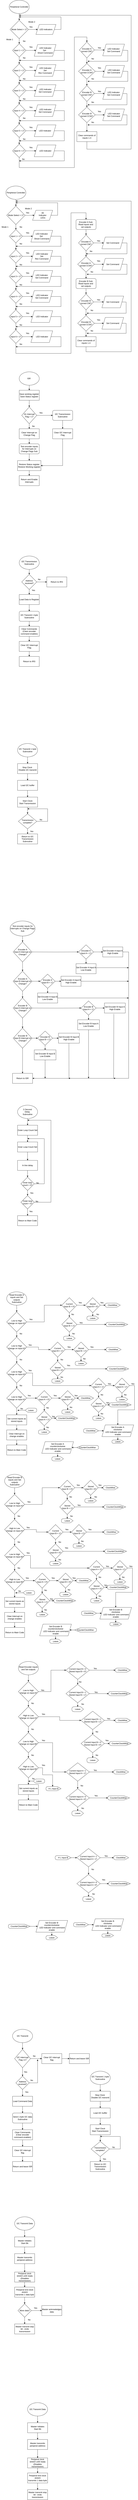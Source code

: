 <mxfile version="21.7.5" type="device">
  <diagram name="Page-1" id="KRbx_5p3eutMoGtpOKPl">
    <mxGraphModel dx="1020" dy="504" grid="1" gridSize="10" guides="1" tooltips="1" connect="1" arrows="1" fold="1" page="1" pageScale="1" pageWidth="850" pageHeight="1100" math="0" shadow="0">
      <root>
        <mxCell id="0" />
        <mxCell id="1" parent="0" />
        <mxCell id="IoncGWo39vSuYoa9f0rL-3" value="" style="edgeStyle=orthogonalEdgeStyle;rounded=0;orthogonalLoop=1;jettySize=auto;html=1;" parent="1" source="IoncGWo39vSuYoa9f0rL-1" target="IoncGWo39vSuYoa9f0rL-2" edge="1">
          <mxGeometry relative="1" as="geometry" />
        </mxCell>
        <mxCell id="IoncGWo39vSuYoa9f0rL-1" value="Peripheral Controller" style="ellipse;whiteSpace=wrap;html=1;" parent="1" vertex="1">
          <mxGeometry x="70" y="40" width="120" height="80" as="geometry" />
        </mxCell>
        <mxCell id="IoncGWo39vSuYoa9f0rL-7" value="" style="edgeStyle=orthogonalEdgeStyle;rounded=0;orthogonalLoop=1;jettySize=auto;html=1;" parent="1" source="IoncGWo39vSuYoa9f0rL-2" target="IoncGWo39vSuYoa9f0rL-6" edge="1">
          <mxGeometry relative="1" as="geometry" />
        </mxCell>
        <mxCell id="IoncGWo39vSuYoa9f0rL-10" value="" style="edgeStyle=orthogonalEdgeStyle;rounded=0;orthogonalLoop=1;jettySize=auto;html=1;" parent="1" source="IoncGWo39vSuYoa9f0rL-2" target="IoncGWo39vSuYoa9f0rL-9" edge="1">
          <mxGeometry relative="1" as="geometry" />
        </mxCell>
        <mxCell id="IoncGWo39vSuYoa9f0rL-2" value="Mode Select = 1?" style="rhombus;whiteSpace=wrap;html=1;" parent="1" vertex="1">
          <mxGeometry x="75" y="160" width="110" height="110" as="geometry" />
        </mxCell>
        <mxCell id="IoncGWo39vSuYoa9f0rL-6" value="LED indicators" style="shape=parallelogram;perimeter=parallelogramPerimeter;whiteSpace=wrap;html=1;fixedSize=1;" parent="1" vertex="1">
          <mxGeometry x="230" y="185" width="120" height="60" as="geometry" />
        </mxCell>
        <mxCell id="IoncGWo39vSuYoa9f0rL-8" value="Yes" style="text;html=1;strokeColor=none;fillColor=none;align=center;verticalAlign=middle;whiteSpace=wrap;rounded=0;" parent="1" vertex="1">
          <mxGeometry x="170" y="185" width="60" height="30" as="geometry" />
        </mxCell>
        <mxCell id="IoncGWo39vSuYoa9f0rL-13" value="" style="edgeStyle=orthogonalEdgeStyle;rounded=0;orthogonalLoop=1;jettySize=auto;html=1;" parent="1" source="IoncGWo39vSuYoa9f0rL-9" target="IoncGWo39vSuYoa9f0rL-12" edge="1">
          <mxGeometry relative="1" as="geometry" />
        </mxCell>
        <mxCell id="IoncGWo39vSuYoa9f0rL-21" value="" style="edgeStyle=orthogonalEdgeStyle;rounded=0;orthogonalLoop=1;jettySize=auto;html=1;" parent="1" source="IoncGWo39vSuYoa9f0rL-9" target="IoncGWo39vSuYoa9f0rL-17" edge="1">
          <mxGeometry relative="1" as="geometry" />
        </mxCell>
        <mxCell id="IoncGWo39vSuYoa9f0rL-9" value="Input 1 = 1?" style="rhombus;whiteSpace=wrap;html=1;" parent="1" vertex="1">
          <mxGeometry x="90" y="300" width="80" height="80" as="geometry" />
        </mxCell>
        <mxCell id="IoncGWo39vSuYoa9f0rL-12" value="&amp;nbsp;LED Indicator&lt;br&gt;Set&amp;nbsp;&amp;nbsp;&lt;br&gt;Shoot Command" style="shape=parallelogram;perimeter=parallelogramPerimeter;whiteSpace=wrap;html=1;fixedSize=1;" parent="1" vertex="1">
          <mxGeometry x="220" y="305" width="130" height="70" as="geometry" />
        </mxCell>
        <mxCell id="IoncGWo39vSuYoa9f0rL-14" value="Yes" style="text;html=1;strokeColor=none;fillColor=none;align=center;verticalAlign=middle;whiteSpace=wrap;rounded=0;" parent="1" vertex="1">
          <mxGeometry x="170" y="305" width="60" height="30" as="geometry" />
        </mxCell>
        <mxCell id="IoncGWo39vSuYoa9f0rL-15" value="" style="endArrow=classic;html=1;rounded=0;" parent="1" source="IoncGWo39vSuYoa9f0rL-12" edge="1">
          <mxGeometry width="50" height="50" relative="1" as="geometry">
            <mxPoint x="360" y="390" as="sourcePoint" />
            <mxPoint x="130" y="400" as="targetPoint" />
            <Array as="points">
              <mxPoint x="400" y="340" />
              <mxPoint x="400" y="400" />
            </Array>
          </mxGeometry>
        </mxCell>
        <mxCell id="IoncGWo39vSuYoa9f0rL-16" value="" style="edgeStyle=orthogonalEdgeStyle;rounded=0;orthogonalLoop=1;jettySize=auto;html=1;" parent="1" source="IoncGWo39vSuYoa9f0rL-17" target="IoncGWo39vSuYoa9f0rL-18" edge="1">
          <mxGeometry relative="1" as="geometry" />
        </mxCell>
        <mxCell id="IoncGWo39vSuYoa9f0rL-41" value="" style="edgeStyle=orthogonalEdgeStyle;rounded=0;orthogonalLoop=1;jettySize=auto;html=1;" parent="1" source="IoncGWo39vSuYoa9f0rL-17" target="IoncGWo39vSuYoa9f0rL-28" edge="1">
          <mxGeometry relative="1" as="geometry" />
        </mxCell>
        <mxCell id="IoncGWo39vSuYoa9f0rL-17" value="Input 2 = 1?" style="rhombus;whiteSpace=wrap;html=1;" parent="1" vertex="1">
          <mxGeometry x="90" y="420" width="80" height="80" as="geometry" />
        </mxCell>
        <mxCell id="IoncGWo39vSuYoa9f0rL-18" value="&amp;nbsp;LED Indicator&lt;br&gt;Set&lt;br&gt;Rev Command" style="shape=parallelogram;perimeter=parallelogramPerimeter;whiteSpace=wrap;html=1;fixedSize=1;" parent="1" vertex="1">
          <mxGeometry x="220" y="425" width="130" height="70" as="geometry" />
        </mxCell>
        <mxCell id="IoncGWo39vSuYoa9f0rL-19" value="Yes" style="text;html=1;strokeColor=none;fillColor=none;align=center;verticalAlign=middle;whiteSpace=wrap;rounded=0;" parent="1" vertex="1">
          <mxGeometry x="170" y="425" width="60" height="30" as="geometry" />
        </mxCell>
        <mxCell id="IoncGWo39vSuYoa9f0rL-22" value="No&lt;br&gt;" style="text;html=1;strokeColor=none;fillColor=none;align=center;verticalAlign=middle;whiteSpace=wrap;rounded=0;" parent="1" vertex="1">
          <mxGeometry x="130" y="270" width="60" height="30" as="geometry" />
        </mxCell>
        <mxCell id="IoncGWo39vSuYoa9f0rL-23" value="No&lt;br&gt;" style="text;html=1;strokeColor=none;fillColor=none;align=center;verticalAlign=middle;whiteSpace=wrap;rounded=0;" parent="1" vertex="1">
          <mxGeometry x="130" y="370" width="60" height="30" as="geometry" />
        </mxCell>
        <mxCell id="IoncGWo39vSuYoa9f0rL-24" value="" style="endArrow=classic;html=1;rounded=0;" parent="1" edge="1">
          <mxGeometry width="50" height="50" relative="1" as="geometry">
            <mxPoint x="340" y="460" as="sourcePoint" />
            <mxPoint x="130" y="520" as="targetPoint" />
            <Array as="points">
              <mxPoint x="400" y="460" />
              <mxPoint x="400" y="520" />
            </Array>
          </mxGeometry>
        </mxCell>
        <mxCell id="IoncGWo39vSuYoa9f0rL-25" value="No&lt;br&gt;" style="text;html=1;strokeColor=none;fillColor=none;align=center;verticalAlign=middle;whiteSpace=wrap;rounded=0;" parent="1" vertex="1">
          <mxGeometry x="130" y="495" width="60" height="30" as="geometry" />
        </mxCell>
        <mxCell id="IoncGWo39vSuYoa9f0rL-26" value="" style="edgeStyle=orthogonalEdgeStyle;rounded=0;orthogonalLoop=1;jettySize=auto;html=1;" parent="1" source="IoncGWo39vSuYoa9f0rL-28" target="IoncGWo39vSuYoa9f0rL-29" edge="1">
          <mxGeometry relative="1" as="geometry" />
        </mxCell>
        <mxCell id="IoncGWo39vSuYoa9f0rL-27" value="" style="edgeStyle=orthogonalEdgeStyle;rounded=0;orthogonalLoop=1;jettySize=auto;html=1;" parent="1" source="IoncGWo39vSuYoa9f0rL-28" target="IoncGWo39vSuYoa9f0rL-33" edge="1">
          <mxGeometry relative="1" as="geometry" />
        </mxCell>
        <mxCell id="IoncGWo39vSuYoa9f0rL-28" value="Input 3 = 1?" style="rhombus;whiteSpace=wrap;html=1;" parent="1" vertex="1">
          <mxGeometry x="90" y="540" width="80" height="80" as="geometry" />
        </mxCell>
        <mxCell id="IoncGWo39vSuYoa9f0rL-29" value="&amp;nbsp;LED Indicator&lt;br&gt;Set Command" style="shape=parallelogram;perimeter=parallelogramPerimeter;whiteSpace=wrap;html=1;fixedSize=1;" parent="1" vertex="1">
          <mxGeometry x="220" y="545" width="130" height="70" as="geometry" />
        </mxCell>
        <mxCell id="IoncGWo39vSuYoa9f0rL-30" value="Yes" style="text;html=1;strokeColor=none;fillColor=none;align=center;verticalAlign=middle;whiteSpace=wrap;rounded=0;" parent="1" vertex="1">
          <mxGeometry x="170" y="545" width="60" height="30" as="geometry" />
        </mxCell>
        <mxCell id="IoncGWo39vSuYoa9f0rL-31" value="" style="endArrow=classic;html=1;rounded=0;" parent="1" source="IoncGWo39vSuYoa9f0rL-29" edge="1">
          <mxGeometry width="50" height="50" relative="1" as="geometry">
            <mxPoint x="360" y="630" as="sourcePoint" />
            <mxPoint x="130" y="640" as="targetPoint" />
            <Array as="points">
              <mxPoint x="400" y="580" />
              <mxPoint x="400" y="640" />
            </Array>
          </mxGeometry>
        </mxCell>
        <mxCell id="IoncGWo39vSuYoa9f0rL-32" value="" style="edgeStyle=orthogonalEdgeStyle;rounded=0;orthogonalLoop=1;jettySize=auto;html=1;" parent="1" source="IoncGWo39vSuYoa9f0rL-33" target="IoncGWo39vSuYoa9f0rL-34" edge="1">
          <mxGeometry relative="1" as="geometry" />
        </mxCell>
        <mxCell id="IoncGWo39vSuYoa9f0rL-54" value="" style="edgeStyle=orthogonalEdgeStyle;rounded=0;orthogonalLoop=1;jettySize=auto;html=1;" parent="1" source="IoncGWo39vSuYoa9f0rL-33" target="IoncGWo39vSuYoa9f0rL-44" edge="1">
          <mxGeometry relative="1" as="geometry" />
        </mxCell>
        <mxCell id="IoncGWo39vSuYoa9f0rL-33" value="Input 4 = 1?" style="rhombus;whiteSpace=wrap;html=1;" parent="1" vertex="1">
          <mxGeometry x="90" y="660" width="80" height="80" as="geometry" />
        </mxCell>
        <mxCell id="IoncGWo39vSuYoa9f0rL-34" value="&amp;nbsp;LED Indicator&lt;br&gt;Set Command" style="shape=parallelogram;perimeter=parallelogramPerimeter;whiteSpace=wrap;html=1;fixedSize=1;" parent="1" vertex="1">
          <mxGeometry x="220" y="665" width="130" height="70" as="geometry" />
        </mxCell>
        <mxCell id="IoncGWo39vSuYoa9f0rL-35" value="Yes" style="text;html=1;strokeColor=none;fillColor=none;align=center;verticalAlign=middle;whiteSpace=wrap;rounded=0;" parent="1" vertex="1">
          <mxGeometry x="170" y="665" width="60" height="30" as="geometry" />
        </mxCell>
        <mxCell id="IoncGWo39vSuYoa9f0rL-36" value="No&lt;br&gt;" style="text;html=1;strokeColor=none;fillColor=none;align=center;verticalAlign=middle;whiteSpace=wrap;rounded=0;" parent="1" vertex="1">
          <mxGeometry x="130" y="615" width="60" height="30" as="geometry" />
        </mxCell>
        <mxCell id="IoncGWo39vSuYoa9f0rL-37" value="" style="endArrow=classic;html=1;rounded=0;" parent="1" edge="1">
          <mxGeometry width="50" height="50" relative="1" as="geometry">
            <mxPoint x="340" y="700" as="sourcePoint" />
            <mxPoint x="130" y="760" as="targetPoint" />
            <Array as="points">
              <mxPoint x="400" y="700" />
              <mxPoint x="400" y="760" />
            </Array>
          </mxGeometry>
        </mxCell>
        <mxCell id="IoncGWo39vSuYoa9f0rL-38" value="No&lt;br&gt;" style="text;html=1;strokeColor=none;fillColor=none;align=center;verticalAlign=middle;whiteSpace=wrap;rounded=0;" parent="1" vertex="1">
          <mxGeometry x="130" y="730" width="60" height="30" as="geometry" />
        </mxCell>
        <mxCell id="IoncGWo39vSuYoa9f0rL-42" value="" style="edgeStyle=orthogonalEdgeStyle;rounded=0;orthogonalLoop=1;jettySize=auto;html=1;" parent="1" source="IoncGWo39vSuYoa9f0rL-44" target="IoncGWo39vSuYoa9f0rL-45" edge="1">
          <mxGeometry relative="1" as="geometry" />
        </mxCell>
        <mxCell id="IoncGWo39vSuYoa9f0rL-43" value="" style="edgeStyle=orthogonalEdgeStyle;rounded=0;orthogonalLoop=1;jettySize=auto;html=1;" parent="1" source="IoncGWo39vSuYoa9f0rL-44" target="IoncGWo39vSuYoa9f0rL-49" edge="1">
          <mxGeometry relative="1" as="geometry" />
        </mxCell>
        <mxCell id="IoncGWo39vSuYoa9f0rL-44" value="Input 5 = 1?" style="rhombus;whiteSpace=wrap;html=1;" parent="1" vertex="1">
          <mxGeometry x="90" y="780" width="80" height="80" as="geometry" />
        </mxCell>
        <mxCell id="IoncGWo39vSuYoa9f0rL-45" value="LED Indicator" style="shape=parallelogram;perimeter=parallelogramPerimeter;whiteSpace=wrap;html=1;fixedSize=1;" parent="1" vertex="1">
          <mxGeometry x="220" y="785" width="130" height="70" as="geometry" />
        </mxCell>
        <mxCell id="IoncGWo39vSuYoa9f0rL-46" value="Yes" style="text;html=1;strokeColor=none;fillColor=none;align=center;verticalAlign=middle;whiteSpace=wrap;rounded=0;" parent="1" vertex="1">
          <mxGeometry x="170" y="785" width="60" height="30" as="geometry" />
        </mxCell>
        <mxCell id="IoncGWo39vSuYoa9f0rL-47" value="" style="endArrow=classic;html=1;rounded=0;" parent="1" source="IoncGWo39vSuYoa9f0rL-45" edge="1">
          <mxGeometry width="50" height="50" relative="1" as="geometry">
            <mxPoint x="360" y="870" as="sourcePoint" />
            <mxPoint x="130" y="880" as="targetPoint" />
            <Array as="points">
              <mxPoint x="400" y="820" />
              <mxPoint x="400" y="880" />
            </Array>
          </mxGeometry>
        </mxCell>
        <mxCell id="IoncGWo39vSuYoa9f0rL-48" value="" style="edgeStyle=orthogonalEdgeStyle;rounded=0;orthogonalLoop=1;jettySize=auto;html=1;" parent="1" source="IoncGWo39vSuYoa9f0rL-49" target="IoncGWo39vSuYoa9f0rL-50" edge="1">
          <mxGeometry relative="1" as="geometry" />
        </mxCell>
        <mxCell id="IoncGWo39vSuYoa9f0rL-49" value="Input 6 = 1?" style="rhombus;whiteSpace=wrap;html=1;" parent="1" vertex="1">
          <mxGeometry x="90" y="900" width="80" height="80" as="geometry" />
        </mxCell>
        <mxCell id="IoncGWo39vSuYoa9f0rL-50" value="&amp;nbsp;LED Indicator" style="shape=parallelogram;perimeter=parallelogramPerimeter;whiteSpace=wrap;html=1;fixedSize=1;" parent="1" vertex="1">
          <mxGeometry x="220" y="905" width="130" height="70" as="geometry" />
        </mxCell>
        <mxCell id="IoncGWo39vSuYoa9f0rL-51" value="Yes" style="text;html=1;strokeColor=none;fillColor=none;align=center;verticalAlign=middle;whiteSpace=wrap;rounded=0;" parent="1" vertex="1">
          <mxGeometry x="170" y="905" width="60" height="30" as="geometry" />
        </mxCell>
        <mxCell id="IoncGWo39vSuYoa9f0rL-52" value="" style="endArrow=classic;html=1;rounded=0;" parent="1" edge="1">
          <mxGeometry width="50" height="50" relative="1" as="geometry">
            <mxPoint x="340" y="940" as="sourcePoint" />
            <mxPoint x="130" y="1000" as="targetPoint" />
            <Array as="points">
              <mxPoint x="400" y="940" />
              <mxPoint x="400" y="1000" />
            </Array>
          </mxGeometry>
        </mxCell>
        <mxCell id="IoncGWo39vSuYoa9f0rL-53" value="No&lt;br&gt;" style="text;html=1;strokeColor=none;fillColor=none;align=center;verticalAlign=middle;whiteSpace=wrap;rounded=0;" parent="1" vertex="1">
          <mxGeometry x="130" y="855" width="60" height="30" as="geometry" />
        </mxCell>
        <mxCell id="IoncGWo39vSuYoa9f0rL-56" value="" style="edgeStyle=orthogonalEdgeStyle;rounded=0;orthogonalLoop=1;jettySize=auto;html=1;" parent="1" source="IoncGWo39vSuYoa9f0rL-58" target="IoncGWo39vSuYoa9f0rL-59" edge="1">
          <mxGeometry relative="1" as="geometry" />
        </mxCell>
        <mxCell id="IoncGWo39vSuYoa9f0rL-70" value="" style="edgeStyle=orthogonalEdgeStyle;rounded=0;orthogonalLoop=1;jettySize=auto;html=1;" parent="1" source="IoncGWo39vSuYoa9f0rL-58" target="IoncGWo39vSuYoa9f0rL-69" edge="1">
          <mxGeometry relative="1" as="geometry" />
        </mxCell>
        <mxCell id="IoncGWo39vSuYoa9f0rL-58" value="Encoder A&lt;br&gt;turned CW?" style="rhombus;whiteSpace=wrap;html=1;" parent="1" vertex="1">
          <mxGeometry x="490" y="290" width="90" height="95" as="geometry" />
        </mxCell>
        <mxCell id="IoncGWo39vSuYoa9f0rL-59" value="LED Indicator&lt;br&gt;Set Command" style="shape=parallelogram;perimeter=parallelogramPerimeter;whiteSpace=wrap;html=1;fixedSize=1;" parent="1" vertex="1">
          <mxGeometry x="630" y="302.5" width="130" height="70" as="geometry" />
        </mxCell>
        <mxCell id="IoncGWo39vSuYoa9f0rL-60" value="Yes" style="text;html=1;strokeColor=none;fillColor=none;align=center;verticalAlign=middle;whiteSpace=wrap;rounded=0;" parent="1" vertex="1">
          <mxGeometry x="580" y="310" width="60" height="30" as="geometry" />
        </mxCell>
        <mxCell id="IoncGWo39vSuYoa9f0rL-61" value="" style="endArrow=classic;html=1;rounded=0;entryX=0;entryY=1;entryDx=0;entryDy=0;" parent="1" source="IoncGWo39vSuYoa9f0rL-59" target="IoncGWo39vSuYoa9f0rL-85" edge="1">
          <mxGeometry width="50" height="50" relative="1" as="geometry">
            <mxPoint x="770" y="395" as="sourcePoint" />
            <mxPoint x="540" y="405" as="targetPoint" />
            <Array as="points">
              <mxPoint x="780" y="340" />
              <mxPoint x="780" y="405" />
            </Array>
          </mxGeometry>
        </mxCell>
        <mxCell id="IoncGWo39vSuYoa9f0rL-62" value="" style="edgeStyle=orthogonalEdgeStyle;rounded=0;orthogonalLoop=1;jettySize=auto;html=1;" parent="1" target="IoncGWo39vSuYoa9f0rL-64" edge="1">
          <mxGeometry relative="1" as="geometry">
            <mxPoint x="580" y="465" as="sourcePoint" />
          </mxGeometry>
        </mxCell>
        <mxCell id="IoncGWo39vSuYoa9f0rL-64" value="&amp;nbsp;LED Indicator&lt;br&gt;Set Command" style="shape=parallelogram;perimeter=parallelogramPerimeter;whiteSpace=wrap;html=1;fixedSize=1;" parent="1" vertex="1">
          <mxGeometry x="630" y="430" width="130" height="70" as="geometry" />
        </mxCell>
        <mxCell id="IoncGWo39vSuYoa9f0rL-65" value="Yes" style="text;html=1;strokeColor=none;fillColor=none;align=center;verticalAlign=middle;whiteSpace=wrap;rounded=0;" parent="1" vertex="1">
          <mxGeometry x="580" y="430" width="60" height="30" as="geometry" />
        </mxCell>
        <mxCell id="IoncGWo39vSuYoa9f0rL-66" value="" style="endArrow=classic;html=1;rounded=0;" parent="1" edge="1">
          <mxGeometry width="50" height="50" relative="1" as="geometry">
            <mxPoint x="750" y="465" as="sourcePoint" />
            <mxPoint x="540" y="525" as="targetPoint" />
            <Array as="points">
              <mxPoint x="780" y="465" />
              <mxPoint x="780" y="525" />
            </Array>
          </mxGeometry>
        </mxCell>
        <mxCell id="IoncGWo39vSuYoa9f0rL-67" value="No&lt;br&gt;" style="text;html=1;strokeColor=none;fillColor=none;align=center;verticalAlign=middle;whiteSpace=wrap;rounded=0;" parent="1" vertex="1">
          <mxGeometry x="540" y="495" width="60" height="30" as="geometry" />
        </mxCell>
        <mxCell id="IoncGWo39vSuYoa9f0rL-83" value="" style="edgeStyle=orthogonalEdgeStyle;rounded=0;orthogonalLoop=1;jettySize=auto;html=1;" parent="1" source="IoncGWo39vSuYoa9f0rL-69" target="IoncGWo39vSuYoa9f0rL-73" edge="1">
          <mxGeometry relative="1" as="geometry" />
        </mxCell>
        <mxCell id="IoncGWo39vSuYoa9f0rL-69" value="Encoder A&lt;br&gt;turned CCW?" style="rhombus;whiteSpace=wrap;html=1;" parent="1" vertex="1">
          <mxGeometry x="485" y="418.75" width="100" height="92.5" as="geometry" />
        </mxCell>
        <mxCell id="IoncGWo39vSuYoa9f0rL-71" value="" style="edgeStyle=orthogonalEdgeStyle;rounded=0;orthogonalLoop=1;jettySize=auto;html=1;" parent="1" source="IoncGWo39vSuYoa9f0rL-73" target="IoncGWo39vSuYoa9f0rL-74" edge="1">
          <mxGeometry relative="1" as="geometry" />
        </mxCell>
        <mxCell id="IoncGWo39vSuYoa9f0rL-72" value="" style="edgeStyle=orthogonalEdgeStyle;rounded=0;orthogonalLoop=1;jettySize=auto;html=1;" parent="1" source="IoncGWo39vSuYoa9f0rL-73" target="IoncGWo39vSuYoa9f0rL-82" edge="1">
          <mxGeometry relative="1" as="geometry" />
        </mxCell>
        <mxCell id="IoncGWo39vSuYoa9f0rL-73" value="Encoder B&lt;br&gt;turned CW?" style="rhombus;whiteSpace=wrap;html=1;" parent="1" vertex="1">
          <mxGeometry x="490" y="550" width="90" height="95" as="geometry" />
        </mxCell>
        <mxCell id="IoncGWo39vSuYoa9f0rL-74" value="LED Indicator&lt;br&gt;Set Command" style="shape=parallelogram;perimeter=parallelogramPerimeter;whiteSpace=wrap;html=1;fixedSize=1;" parent="1" vertex="1">
          <mxGeometry x="630" y="562.5" width="130" height="70" as="geometry" />
        </mxCell>
        <mxCell id="IoncGWo39vSuYoa9f0rL-75" value="Yes" style="text;html=1;strokeColor=none;fillColor=none;align=center;verticalAlign=middle;whiteSpace=wrap;rounded=0;" parent="1" vertex="1">
          <mxGeometry x="580" y="570" width="60" height="30" as="geometry" />
        </mxCell>
        <mxCell id="IoncGWo39vSuYoa9f0rL-76" value="" style="endArrow=classic;html=1;rounded=0;" parent="1" source="IoncGWo39vSuYoa9f0rL-74" edge="1">
          <mxGeometry width="50" height="50" relative="1" as="geometry">
            <mxPoint x="770" y="655" as="sourcePoint" />
            <mxPoint x="540" y="665" as="targetPoint" />
            <Array as="points">
              <mxPoint x="775" y="598" />
              <mxPoint x="775" y="630" />
              <mxPoint x="775" y="665" />
            </Array>
          </mxGeometry>
        </mxCell>
        <mxCell id="IoncGWo39vSuYoa9f0rL-77" value="" style="edgeStyle=orthogonalEdgeStyle;rounded=0;orthogonalLoop=1;jettySize=auto;html=1;" parent="1" target="IoncGWo39vSuYoa9f0rL-78" edge="1">
          <mxGeometry relative="1" as="geometry">
            <mxPoint x="580" y="725" as="sourcePoint" />
          </mxGeometry>
        </mxCell>
        <mxCell id="IoncGWo39vSuYoa9f0rL-78" value="&amp;nbsp;LED Indicator&lt;br&gt;Set Command" style="shape=parallelogram;perimeter=parallelogramPerimeter;whiteSpace=wrap;html=1;fixedSize=1;" parent="1" vertex="1">
          <mxGeometry x="630" y="690" width="130" height="70" as="geometry" />
        </mxCell>
        <mxCell id="IoncGWo39vSuYoa9f0rL-79" value="Yes" style="text;html=1;strokeColor=none;fillColor=none;align=center;verticalAlign=middle;whiteSpace=wrap;rounded=0;" parent="1" vertex="1">
          <mxGeometry x="580" y="690" width="60" height="30" as="geometry" />
        </mxCell>
        <mxCell id="IoncGWo39vSuYoa9f0rL-80" value="" style="endArrow=classic;html=1;rounded=0;" parent="1" edge="1">
          <mxGeometry width="50" height="50" relative="1" as="geometry">
            <mxPoint x="750" y="725" as="sourcePoint" />
            <mxPoint x="540" y="785" as="targetPoint" />
            <Array as="points">
              <mxPoint x="775" y="725" />
              <mxPoint x="775" y="785" />
            </Array>
          </mxGeometry>
        </mxCell>
        <mxCell id="IoncGWo39vSuYoa9f0rL-81" value="No&lt;br&gt;" style="text;html=1;strokeColor=none;fillColor=none;align=center;verticalAlign=middle;whiteSpace=wrap;rounded=0;" parent="1" vertex="1">
          <mxGeometry x="540" y="755" width="60" height="30" as="geometry" />
        </mxCell>
        <mxCell id="Sji0G6las4IXh_dOCKT_-5" value="" style="edgeStyle=orthogonalEdgeStyle;rounded=0;orthogonalLoop=1;jettySize=auto;html=1;" edge="1" parent="1" source="IoncGWo39vSuYoa9f0rL-82" target="Sji0G6las4IXh_dOCKT_-4">
          <mxGeometry relative="1" as="geometry" />
        </mxCell>
        <mxCell id="IoncGWo39vSuYoa9f0rL-82" value="Encoder B&lt;br&gt;turned CCW?" style="rhombus;whiteSpace=wrap;html=1;" parent="1" vertex="1">
          <mxGeometry x="485" y="678.75" width="100" height="92.5" as="geometry" />
        </mxCell>
        <mxCell id="IoncGWo39vSuYoa9f0rL-84" value="" style="endArrow=classic;html=1;rounded=0;exitX=0.5;exitY=1;exitDx=0;exitDy=0;entryX=0.5;entryY=0;entryDx=0;entryDy=0;" parent="1" source="IoncGWo39vSuYoa9f0rL-49" target="IoncGWo39vSuYoa9f0rL-58" edge="1">
          <mxGeometry width="50" height="50" relative="1" as="geometry">
            <mxPoint x="400" y="930" as="sourcePoint" />
            <mxPoint x="490" y="270" as="targetPoint" />
            <Array as="points">
              <mxPoint x="130" y="1040" />
              <mxPoint x="460" y="1040" />
              <mxPoint x="460" y="260" />
              <mxPoint x="535" y="260" />
            </Array>
          </mxGeometry>
        </mxCell>
        <mxCell id="IoncGWo39vSuYoa9f0rL-85" value="No&lt;br&gt;" style="text;html=1;strokeColor=none;fillColor=none;align=center;verticalAlign=middle;whiteSpace=wrap;rounded=0;" parent="1" vertex="1">
          <mxGeometry x="540" y="375" width="60" height="30" as="geometry" />
        </mxCell>
        <mxCell id="IoncGWo39vSuYoa9f0rL-86" value="No&lt;br&gt;" style="text;html=1;strokeColor=none;fillColor=none;align=center;verticalAlign=middle;whiteSpace=wrap;rounded=0;" parent="1" vertex="1">
          <mxGeometry x="540" y="635" width="60" height="30" as="geometry" />
        </mxCell>
        <mxCell id="IoncGWo39vSuYoa9f0rL-87" value="" style="endArrow=classic;html=1;rounded=0;exitX=0.5;exitY=1;exitDx=0;exitDy=0;" parent="1" source="Sji0G6las4IXh_dOCKT_-4" edge="1">
          <mxGeometry width="50" height="50" relative="1" as="geometry">
            <mxPoint x="730" y="1020" as="sourcePoint" />
            <mxPoint x="130" y="130" as="targetPoint" />
            <Array as="points">
              <mxPoint x="535" y="930" />
              <mxPoint x="800" y="930" />
              <mxPoint x="800" y="840" />
              <mxPoint x="800" y="130" />
            </Array>
          </mxGeometry>
        </mxCell>
        <mxCell id="IoncGWo39vSuYoa9f0rL-88" value="" style="edgeStyle=orthogonalEdgeStyle;rounded=0;orthogonalLoop=1;jettySize=auto;html=1;" parent="1" source="IoncGWo39vSuYoa9f0rL-89" target="IoncGWo39vSuYoa9f0rL-92" edge="1">
          <mxGeometry relative="1" as="geometry" />
        </mxCell>
        <mxCell id="IoncGWo39vSuYoa9f0rL-89" value="Peripheral Controller" style="ellipse;whiteSpace=wrap;html=1;" parent="1" vertex="1">
          <mxGeometry x="50" y="1150" width="120" height="80" as="geometry" />
        </mxCell>
        <mxCell id="IoncGWo39vSuYoa9f0rL-90" value="" style="edgeStyle=orthogonalEdgeStyle;rounded=0;orthogonalLoop=1;jettySize=auto;html=1;" parent="1" source="IoncGWo39vSuYoa9f0rL-92" target="IoncGWo39vSuYoa9f0rL-93" edge="1">
          <mxGeometry relative="1" as="geometry" />
        </mxCell>
        <mxCell id="IoncGWo39vSuYoa9f0rL-91" value="" style="edgeStyle=orthogonalEdgeStyle;rounded=0;orthogonalLoop=1;jettySize=auto;html=1;" parent="1" source="IoncGWo39vSuYoa9f0rL-92" target="IoncGWo39vSuYoa9f0rL-97" edge="1">
          <mxGeometry relative="1" as="geometry" />
        </mxCell>
        <mxCell id="IoncGWo39vSuYoa9f0rL-92" value="Mode Select = 1?" style="rhombus;whiteSpace=wrap;html=1;" parent="1" vertex="1">
          <mxGeometry x="55" y="1270" width="110" height="110" as="geometry" />
        </mxCell>
        <mxCell id="IoncGWo39vSuYoa9f0rL-93" value="All &lt;br&gt;Indicator&lt;br&gt;&amp;nbsp;LEDs" style="shape=parallelogram;perimeter=parallelogramPerimeter;whiteSpace=wrap;html=1;fixedSize=1;" parent="1" vertex="1">
          <mxGeometry x="210" y="1295" width="120" height="60" as="geometry" />
        </mxCell>
        <mxCell id="IoncGWo39vSuYoa9f0rL-94" value="Yes" style="text;html=1;strokeColor=none;fillColor=none;align=center;verticalAlign=middle;whiteSpace=wrap;rounded=0;" parent="1" vertex="1">
          <mxGeometry x="150" y="1295" width="60" height="30" as="geometry" />
        </mxCell>
        <mxCell id="IoncGWo39vSuYoa9f0rL-95" value="" style="edgeStyle=orthogonalEdgeStyle;rounded=0;orthogonalLoop=1;jettySize=auto;html=1;" parent="1" source="IoncGWo39vSuYoa9f0rL-97" target="IoncGWo39vSuYoa9f0rL-98" edge="1">
          <mxGeometry relative="1" as="geometry" />
        </mxCell>
        <mxCell id="IoncGWo39vSuYoa9f0rL-96" value="" style="edgeStyle=orthogonalEdgeStyle;rounded=0;orthogonalLoop=1;jettySize=auto;html=1;" parent="1" source="IoncGWo39vSuYoa9f0rL-97" target="IoncGWo39vSuYoa9f0rL-103" edge="1">
          <mxGeometry relative="1" as="geometry" />
        </mxCell>
        <mxCell id="IoncGWo39vSuYoa9f0rL-97" value="Input 1 = 1?" style="rhombus;whiteSpace=wrap;html=1;" parent="1" vertex="1">
          <mxGeometry x="70" y="1410" width="80" height="80" as="geometry" />
        </mxCell>
        <mxCell id="IoncGWo39vSuYoa9f0rL-98" value="LED Indicator&lt;br&gt;Set&amp;nbsp;&amp;nbsp;&lt;br&gt;Shoot Command" style="shape=parallelogram;perimeter=parallelogramPerimeter;whiteSpace=wrap;html=1;fixedSize=1;" parent="1" vertex="1">
          <mxGeometry x="200" y="1415" width="130" height="70" as="geometry" />
        </mxCell>
        <mxCell id="IoncGWo39vSuYoa9f0rL-99" value="Yes" style="text;html=1;strokeColor=none;fillColor=none;align=center;verticalAlign=middle;whiteSpace=wrap;rounded=0;" parent="1" vertex="1">
          <mxGeometry x="150" y="1415" width="60" height="30" as="geometry" />
        </mxCell>
        <mxCell id="IoncGWo39vSuYoa9f0rL-100" value="" style="endArrow=classic;html=1;rounded=0;" parent="1" source="IoncGWo39vSuYoa9f0rL-98" edge="1">
          <mxGeometry width="50" height="50" relative="1" as="geometry">
            <mxPoint x="340" y="1500" as="sourcePoint" />
            <mxPoint x="110" y="1510" as="targetPoint" />
            <Array as="points">
              <mxPoint x="380" y="1450" />
              <mxPoint x="380" y="1510" />
            </Array>
          </mxGeometry>
        </mxCell>
        <mxCell id="IoncGWo39vSuYoa9f0rL-101" value="" style="edgeStyle=orthogonalEdgeStyle;rounded=0;orthogonalLoop=1;jettySize=auto;html=1;" parent="1" source="IoncGWo39vSuYoa9f0rL-103" target="IoncGWo39vSuYoa9f0rL-104" edge="1">
          <mxGeometry relative="1" as="geometry" />
        </mxCell>
        <mxCell id="IoncGWo39vSuYoa9f0rL-102" value="" style="edgeStyle=orthogonalEdgeStyle;rounded=0;orthogonalLoop=1;jettySize=auto;html=1;" parent="1" source="IoncGWo39vSuYoa9f0rL-103" target="IoncGWo39vSuYoa9f0rL-112" edge="1">
          <mxGeometry relative="1" as="geometry" />
        </mxCell>
        <mxCell id="IoncGWo39vSuYoa9f0rL-103" value="Input 2 = 1?" style="rhombus;whiteSpace=wrap;html=1;" parent="1" vertex="1">
          <mxGeometry x="70" y="1530" width="80" height="80" as="geometry" />
        </mxCell>
        <mxCell id="IoncGWo39vSuYoa9f0rL-104" value="&amp;nbsp;LED Indicator&lt;br&gt;Set&lt;br&gt;Rev Command" style="shape=parallelogram;perimeter=parallelogramPerimeter;whiteSpace=wrap;html=1;fixedSize=1;" parent="1" vertex="1">
          <mxGeometry x="200" y="1535" width="130" height="70" as="geometry" />
        </mxCell>
        <mxCell id="IoncGWo39vSuYoa9f0rL-105" value="Yes" style="text;html=1;strokeColor=none;fillColor=none;align=center;verticalAlign=middle;whiteSpace=wrap;rounded=0;" parent="1" vertex="1">
          <mxGeometry x="150" y="1535" width="60" height="30" as="geometry" />
        </mxCell>
        <mxCell id="IoncGWo39vSuYoa9f0rL-106" value="No&lt;br&gt;" style="text;html=1;strokeColor=none;fillColor=none;align=center;verticalAlign=middle;whiteSpace=wrap;rounded=0;" parent="1" vertex="1">
          <mxGeometry x="110" y="1380" width="60" height="30" as="geometry" />
        </mxCell>
        <mxCell id="IoncGWo39vSuYoa9f0rL-107" value="No&lt;br&gt;" style="text;html=1;strokeColor=none;fillColor=none;align=center;verticalAlign=middle;whiteSpace=wrap;rounded=0;" parent="1" vertex="1">
          <mxGeometry x="110" y="1480" width="60" height="30" as="geometry" />
        </mxCell>
        <mxCell id="IoncGWo39vSuYoa9f0rL-108" value="" style="endArrow=classic;html=1;rounded=0;" parent="1" edge="1">
          <mxGeometry width="50" height="50" relative="1" as="geometry">
            <mxPoint x="320" y="1570" as="sourcePoint" />
            <mxPoint x="110" y="1630" as="targetPoint" />
            <Array as="points">
              <mxPoint x="380" y="1570" />
              <mxPoint x="380" y="1630" />
            </Array>
          </mxGeometry>
        </mxCell>
        <mxCell id="IoncGWo39vSuYoa9f0rL-109" value="No&lt;br&gt;" style="text;html=1;strokeColor=none;fillColor=none;align=center;verticalAlign=middle;whiteSpace=wrap;rounded=0;" parent="1" vertex="1">
          <mxGeometry x="110" y="1605" width="60" height="30" as="geometry" />
        </mxCell>
        <mxCell id="IoncGWo39vSuYoa9f0rL-110" value="" style="edgeStyle=orthogonalEdgeStyle;rounded=0;orthogonalLoop=1;jettySize=auto;html=1;" parent="1" source="IoncGWo39vSuYoa9f0rL-112" target="IoncGWo39vSuYoa9f0rL-113" edge="1">
          <mxGeometry relative="1" as="geometry" />
        </mxCell>
        <mxCell id="IoncGWo39vSuYoa9f0rL-111" value="" style="edgeStyle=orthogonalEdgeStyle;rounded=0;orthogonalLoop=1;jettySize=auto;html=1;" parent="1" source="IoncGWo39vSuYoa9f0rL-112" target="IoncGWo39vSuYoa9f0rL-118" edge="1">
          <mxGeometry relative="1" as="geometry" />
        </mxCell>
        <mxCell id="IoncGWo39vSuYoa9f0rL-112" value="Input 3 = 1?" style="rhombus;whiteSpace=wrap;html=1;" parent="1" vertex="1">
          <mxGeometry x="70" y="1650" width="80" height="80" as="geometry" />
        </mxCell>
        <mxCell id="IoncGWo39vSuYoa9f0rL-113" value="LED Indicator&lt;br&gt;Set Command" style="shape=parallelogram;perimeter=parallelogramPerimeter;whiteSpace=wrap;html=1;fixedSize=1;" parent="1" vertex="1">
          <mxGeometry x="200" y="1655" width="130" height="70" as="geometry" />
        </mxCell>
        <mxCell id="IoncGWo39vSuYoa9f0rL-114" value="Yes" style="text;html=1;strokeColor=none;fillColor=none;align=center;verticalAlign=middle;whiteSpace=wrap;rounded=0;" parent="1" vertex="1">
          <mxGeometry x="150" y="1655" width="60" height="30" as="geometry" />
        </mxCell>
        <mxCell id="IoncGWo39vSuYoa9f0rL-115" value="" style="endArrow=classic;html=1;rounded=0;" parent="1" source="IoncGWo39vSuYoa9f0rL-113" edge="1">
          <mxGeometry width="50" height="50" relative="1" as="geometry">
            <mxPoint x="340" y="1740" as="sourcePoint" />
            <mxPoint x="110" y="1750" as="targetPoint" />
            <Array as="points">
              <mxPoint x="380" y="1690" />
              <mxPoint x="380" y="1750" />
            </Array>
          </mxGeometry>
        </mxCell>
        <mxCell id="IoncGWo39vSuYoa9f0rL-116" value="" style="edgeStyle=orthogonalEdgeStyle;rounded=0;orthogonalLoop=1;jettySize=auto;html=1;" parent="1" source="IoncGWo39vSuYoa9f0rL-118" target="IoncGWo39vSuYoa9f0rL-119" edge="1">
          <mxGeometry relative="1" as="geometry" />
        </mxCell>
        <mxCell id="IoncGWo39vSuYoa9f0rL-117" value="" style="edgeStyle=orthogonalEdgeStyle;rounded=0;orthogonalLoop=1;jettySize=auto;html=1;" parent="1" source="IoncGWo39vSuYoa9f0rL-118" target="IoncGWo39vSuYoa9f0rL-126" edge="1">
          <mxGeometry relative="1" as="geometry" />
        </mxCell>
        <mxCell id="IoncGWo39vSuYoa9f0rL-118" value="Input 4 = 1?" style="rhombus;whiteSpace=wrap;html=1;" parent="1" vertex="1">
          <mxGeometry x="70" y="1770" width="80" height="80" as="geometry" />
        </mxCell>
        <mxCell id="IoncGWo39vSuYoa9f0rL-119" value="&amp;nbsp;LED Indicator&lt;br&gt;Set Command" style="shape=parallelogram;perimeter=parallelogramPerimeter;whiteSpace=wrap;html=1;fixedSize=1;" parent="1" vertex="1">
          <mxGeometry x="200" y="1775" width="130" height="70" as="geometry" />
        </mxCell>
        <mxCell id="IoncGWo39vSuYoa9f0rL-120" value="Yes" style="text;html=1;strokeColor=none;fillColor=none;align=center;verticalAlign=middle;whiteSpace=wrap;rounded=0;" parent="1" vertex="1">
          <mxGeometry x="150" y="1775" width="60" height="30" as="geometry" />
        </mxCell>
        <mxCell id="IoncGWo39vSuYoa9f0rL-121" value="No&lt;br&gt;" style="text;html=1;strokeColor=none;fillColor=none;align=center;verticalAlign=middle;whiteSpace=wrap;rounded=0;" parent="1" vertex="1">
          <mxGeometry x="110" y="1725" width="60" height="30" as="geometry" />
        </mxCell>
        <mxCell id="IoncGWo39vSuYoa9f0rL-122" value="" style="endArrow=classic;html=1;rounded=0;" parent="1" edge="1">
          <mxGeometry width="50" height="50" relative="1" as="geometry">
            <mxPoint x="320" y="1810" as="sourcePoint" />
            <mxPoint x="110" y="1870" as="targetPoint" />
            <Array as="points">
              <mxPoint x="380" y="1810" />
              <mxPoint x="380" y="1870" />
            </Array>
          </mxGeometry>
        </mxCell>
        <mxCell id="IoncGWo39vSuYoa9f0rL-123" value="No&lt;br&gt;" style="text;html=1;strokeColor=none;fillColor=none;align=center;verticalAlign=middle;whiteSpace=wrap;rounded=0;" parent="1" vertex="1">
          <mxGeometry x="110" y="1840" width="60" height="30" as="geometry" />
        </mxCell>
        <mxCell id="IoncGWo39vSuYoa9f0rL-124" value="" style="edgeStyle=orthogonalEdgeStyle;rounded=0;orthogonalLoop=1;jettySize=auto;html=1;" parent="1" source="IoncGWo39vSuYoa9f0rL-126" target="IoncGWo39vSuYoa9f0rL-127" edge="1">
          <mxGeometry relative="1" as="geometry" />
        </mxCell>
        <mxCell id="IoncGWo39vSuYoa9f0rL-125" value="" style="edgeStyle=orthogonalEdgeStyle;rounded=0;orthogonalLoop=1;jettySize=auto;html=1;" parent="1" source="IoncGWo39vSuYoa9f0rL-126" target="IoncGWo39vSuYoa9f0rL-131" edge="1">
          <mxGeometry relative="1" as="geometry" />
        </mxCell>
        <mxCell id="IoncGWo39vSuYoa9f0rL-126" value="Input 5 = 1?" style="rhombus;whiteSpace=wrap;html=1;" parent="1" vertex="1">
          <mxGeometry x="70" y="1890" width="80" height="80" as="geometry" />
        </mxCell>
        <mxCell id="IoncGWo39vSuYoa9f0rL-127" value="&amp;nbsp;LED Indicator&lt;br&gt;" style="shape=parallelogram;perimeter=parallelogramPerimeter;whiteSpace=wrap;html=1;fixedSize=1;" parent="1" vertex="1">
          <mxGeometry x="200" y="1895" width="130" height="70" as="geometry" />
        </mxCell>
        <mxCell id="IoncGWo39vSuYoa9f0rL-128" value="Yes" style="text;html=1;strokeColor=none;fillColor=none;align=center;verticalAlign=middle;whiteSpace=wrap;rounded=0;" parent="1" vertex="1">
          <mxGeometry x="150" y="1895" width="60" height="30" as="geometry" />
        </mxCell>
        <mxCell id="IoncGWo39vSuYoa9f0rL-129" value="" style="endArrow=classic;html=1;rounded=0;" parent="1" source="IoncGWo39vSuYoa9f0rL-127" edge="1">
          <mxGeometry width="50" height="50" relative="1" as="geometry">
            <mxPoint x="340" y="1980" as="sourcePoint" />
            <mxPoint x="110" y="1990" as="targetPoint" />
            <Array as="points">
              <mxPoint x="380" y="1930" />
              <mxPoint x="380" y="1990" />
            </Array>
          </mxGeometry>
        </mxCell>
        <mxCell id="IoncGWo39vSuYoa9f0rL-130" value="" style="edgeStyle=orthogonalEdgeStyle;rounded=0;orthogonalLoop=1;jettySize=auto;html=1;" parent="1" source="IoncGWo39vSuYoa9f0rL-131" target="IoncGWo39vSuYoa9f0rL-132" edge="1">
          <mxGeometry relative="1" as="geometry" />
        </mxCell>
        <mxCell id="IoncGWo39vSuYoa9f0rL-131" value="Input 6 = 1?" style="rhombus;whiteSpace=wrap;html=1;" parent="1" vertex="1">
          <mxGeometry x="70" y="2010" width="80" height="80" as="geometry" />
        </mxCell>
        <mxCell id="IoncGWo39vSuYoa9f0rL-132" value="&amp;nbsp;LED Indicator&lt;br&gt;" style="shape=parallelogram;perimeter=parallelogramPerimeter;whiteSpace=wrap;html=1;fixedSize=1;" parent="1" vertex="1">
          <mxGeometry x="200" y="2015" width="130" height="70" as="geometry" />
        </mxCell>
        <mxCell id="IoncGWo39vSuYoa9f0rL-133" value="Yes" style="text;html=1;strokeColor=none;fillColor=none;align=center;verticalAlign=middle;whiteSpace=wrap;rounded=0;" parent="1" vertex="1">
          <mxGeometry x="150" y="2015" width="60" height="30" as="geometry" />
        </mxCell>
        <mxCell id="IoncGWo39vSuYoa9f0rL-134" value="" style="endArrow=classic;html=1;rounded=0;" parent="1" edge="1">
          <mxGeometry width="50" height="50" relative="1" as="geometry">
            <mxPoint x="320" y="2050" as="sourcePoint" />
            <mxPoint x="110" y="2110" as="targetPoint" />
            <Array as="points">
              <mxPoint x="380" y="2050" />
              <mxPoint x="380" y="2110" />
            </Array>
          </mxGeometry>
        </mxCell>
        <mxCell id="IoncGWo39vSuYoa9f0rL-135" value="No&lt;br&gt;" style="text;html=1;strokeColor=none;fillColor=none;align=center;verticalAlign=middle;whiteSpace=wrap;rounded=0;" parent="1" vertex="1">
          <mxGeometry x="110" y="1965" width="60" height="30" as="geometry" />
        </mxCell>
        <mxCell id="IoncGWo39vSuYoa9f0rL-149" value="" style="edgeStyle=orthogonalEdgeStyle;rounded=0;orthogonalLoop=1;jettySize=auto;html=1;" parent="1" source="IoncGWo39vSuYoa9f0rL-151" target="IoncGWo39vSuYoa9f0rL-152" edge="1">
          <mxGeometry relative="1" as="geometry" />
        </mxCell>
        <mxCell id="IoncGWo39vSuYoa9f0rL-150" value="" style="edgeStyle=orthogonalEdgeStyle;rounded=0;orthogonalLoop=1;jettySize=auto;html=1;" parent="1" source="IoncGWo39vSuYoa9f0rL-151" target="IoncGWo39vSuYoa9f0rL-160" edge="1">
          <mxGeometry relative="1" as="geometry" />
        </mxCell>
        <mxCell id="IoncGWo39vSuYoa9f0rL-151" value="Encoder B&lt;br&gt;turned CW?" style="rhombus;whiteSpace=wrap;html=1;" parent="1" vertex="1">
          <mxGeometry x="485" y="1795" width="90" height="95" as="geometry" />
        </mxCell>
        <mxCell id="IoncGWo39vSuYoa9f0rL-152" value="Set Command" style="shape=parallelogram;perimeter=parallelogramPerimeter;whiteSpace=wrap;html=1;fixedSize=1;" parent="1" vertex="1">
          <mxGeometry x="625" y="1807.5" width="130" height="70" as="geometry" />
        </mxCell>
        <mxCell id="IoncGWo39vSuYoa9f0rL-153" value="Yes" style="text;html=1;strokeColor=none;fillColor=none;align=center;verticalAlign=middle;whiteSpace=wrap;rounded=0;" parent="1" vertex="1">
          <mxGeometry x="575" y="1815" width="60" height="30" as="geometry" />
        </mxCell>
        <mxCell id="IoncGWo39vSuYoa9f0rL-154" value="" style="endArrow=classic;html=1;rounded=0;" parent="1" source="IoncGWo39vSuYoa9f0rL-152" edge="1">
          <mxGeometry width="50" height="50" relative="1" as="geometry">
            <mxPoint x="765" y="1900" as="sourcePoint" />
            <mxPoint x="535" y="1910" as="targetPoint" />
            <Array as="points">
              <mxPoint x="770" y="1843" />
              <mxPoint x="770" y="1875" />
              <mxPoint x="770" y="1910" />
            </Array>
          </mxGeometry>
        </mxCell>
        <mxCell id="IoncGWo39vSuYoa9f0rL-155" value="" style="edgeStyle=orthogonalEdgeStyle;rounded=0;orthogonalLoop=1;jettySize=auto;html=1;" parent="1" target="IoncGWo39vSuYoa9f0rL-156" edge="1">
          <mxGeometry relative="1" as="geometry">
            <mxPoint x="575" y="1970" as="sourcePoint" />
          </mxGeometry>
        </mxCell>
        <mxCell id="IoncGWo39vSuYoa9f0rL-156" value="Set Command" style="shape=parallelogram;perimeter=parallelogramPerimeter;whiteSpace=wrap;html=1;fixedSize=1;" parent="1" vertex="1">
          <mxGeometry x="625" y="1935" width="130" height="70" as="geometry" />
        </mxCell>
        <mxCell id="IoncGWo39vSuYoa9f0rL-157" value="Yes" style="text;html=1;strokeColor=none;fillColor=none;align=center;verticalAlign=middle;whiteSpace=wrap;rounded=0;" parent="1" vertex="1">
          <mxGeometry x="575" y="1935" width="60" height="30" as="geometry" />
        </mxCell>
        <mxCell id="IoncGWo39vSuYoa9f0rL-158" value="" style="endArrow=classic;html=1;rounded=0;" parent="1" edge="1">
          <mxGeometry width="50" height="50" relative="1" as="geometry">
            <mxPoint x="745" y="1970" as="sourcePoint" />
            <mxPoint x="535" y="2030" as="targetPoint" />
            <Array as="points">
              <mxPoint x="770" y="1970" />
              <mxPoint x="770" y="2030" />
            </Array>
          </mxGeometry>
        </mxCell>
        <mxCell id="IoncGWo39vSuYoa9f0rL-159" value="No&lt;br&gt;" style="text;html=1;strokeColor=none;fillColor=none;align=center;verticalAlign=middle;whiteSpace=wrap;rounded=0;" parent="1" vertex="1">
          <mxGeometry x="535" y="2000" width="60" height="30" as="geometry" />
        </mxCell>
        <mxCell id="Sji0G6las4IXh_dOCKT_-2" value="" style="edgeStyle=orthogonalEdgeStyle;rounded=0;orthogonalLoop=1;jettySize=auto;html=1;" edge="1" parent="1" source="IoncGWo39vSuYoa9f0rL-160" target="Sji0G6las4IXh_dOCKT_-1">
          <mxGeometry relative="1" as="geometry" />
        </mxCell>
        <mxCell id="IoncGWo39vSuYoa9f0rL-160" value="Encoder B&lt;br&gt;turned CCW?" style="rhombus;whiteSpace=wrap;html=1;" parent="1" vertex="1">
          <mxGeometry x="480" y="1923.75" width="100" height="92.5" as="geometry" />
        </mxCell>
        <mxCell id="IoncGWo39vSuYoa9f0rL-161" value="" style="endArrow=classic;html=1;rounded=0;exitX=0.5;exitY=1;exitDx=0;exitDy=0;entryX=0.5;entryY=0;entryDx=0;entryDy=0;" parent="1" source="IoncGWo39vSuYoa9f0rL-131" target="IoncGWo39vSuYoa9f0rL-169" edge="1">
          <mxGeometry width="50" height="50" relative="1" as="geometry">
            <mxPoint x="380" y="2040" as="sourcePoint" />
            <mxPoint x="530" y="1400" as="targetPoint" />
            <Array as="points">
              <mxPoint x="110" y="2150" />
              <mxPoint x="440" y="2150" />
              <mxPoint x="440" y="1370" />
              <mxPoint x="440" y="1310" />
              <mxPoint x="530" y="1310" />
            </Array>
          </mxGeometry>
        </mxCell>
        <mxCell id="IoncGWo39vSuYoa9f0rL-163" value="No&lt;br&gt;" style="text;html=1;strokeColor=none;fillColor=none;align=center;verticalAlign=middle;whiteSpace=wrap;rounded=0;" parent="1" vertex="1">
          <mxGeometry x="535" y="1877.5" width="60" height="30" as="geometry" />
        </mxCell>
        <mxCell id="IoncGWo39vSuYoa9f0rL-165" value="Mode 1" style="text;html=1;strokeColor=none;fillColor=none;align=center;verticalAlign=middle;whiteSpace=wrap;rounded=0;" parent="1" vertex="1">
          <mxGeometry x="15" y="1380" width="60" height="30" as="geometry" />
        </mxCell>
        <mxCell id="IoncGWo39vSuYoa9f0rL-166" value="Mode 1" style="text;html=1;strokeColor=none;fillColor=none;align=center;verticalAlign=middle;whiteSpace=wrap;rounded=0;" parent="1" vertex="1">
          <mxGeometry x="42.5" y="260" width="60" height="30" as="geometry" />
        </mxCell>
        <mxCell id="IoncGWo39vSuYoa9f0rL-167" value="" style="endArrow=classic;html=1;rounded=0;exitX=1;exitY=0.5;exitDx=0;exitDy=0;" parent="1" source="IoncGWo39vSuYoa9f0rL-6" edge="1">
          <mxGeometry width="50" height="50" relative="1" as="geometry">
            <mxPoint x="480" y="210" as="sourcePoint" />
            <mxPoint x="130" y="140" as="targetPoint" />
            <Array as="points">
              <mxPoint x="380" y="215" />
              <mxPoint x="380" y="140" />
            </Array>
          </mxGeometry>
        </mxCell>
        <mxCell id="IoncGWo39vSuYoa9f0rL-168" value="" style="endArrow=classic;html=1;rounded=0;exitX=1;exitY=0.5;exitDx=0;exitDy=0;" parent="1" edge="1">
          <mxGeometry width="50" height="50" relative="1" as="geometry">
            <mxPoint x="320" y="1325" as="sourcePoint" />
            <mxPoint x="110" y="1250" as="targetPoint" />
            <Array as="points">
              <mxPoint x="360" y="1325" />
              <mxPoint x="360" y="1250" />
            </Array>
          </mxGeometry>
        </mxCell>
        <mxCell id="IoncGWo39vSuYoa9f0rL-187" value="" style="edgeStyle=orthogonalEdgeStyle;rounded=0;orthogonalLoop=1;jettySize=auto;html=1;" parent="1" source="IoncGWo39vSuYoa9f0rL-169" target="IoncGWo39vSuYoa9f0rL-172" edge="1">
          <mxGeometry relative="1" as="geometry" />
        </mxCell>
        <mxCell id="IoncGWo39vSuYoa9f0rL-169" value="Encoder A Sub:&lt;br&gt;Read inputs and&amp;nbsp;&lt;br&gt;set outputs" style="rounded=1;whiteSpace=wrap;html=1;" parent="1" vertex="1">
          <mxGeometry x="470" y="1350" width="120" height="60" as="geometry" />
        </mxCell>
        <mxCell id="IoncGWo39vSuYoa9f0rL-170" value="" style="edgeStyle=orthogonalEdgeStyle;rounded=0;orthogonalLoop=1;jettySize=auto;html=1;" parent="1" source="IoncGWo39vSuYoa9f0rL-172" target="IoncGWo39vSuYoa9f0rL-173" edge="1">
          <mxGeometry relative="1" as="geometry" />
        </mxCell>
        <mxCell id="IoncGWo39vSuYoa9f0rL-171" value="" style="edgeStyle=orthogonalEdgeStyle;rounded=0;orthogonalLoop=1;jettySize=auto;html=1;" parent="1" source="IoncGWo39vSuYoa9f0rL-172" target="IoncGWo39vSuYoa9f0rL-181" edge="1">
          <mxGeometry relative="1" as="geometry" />
        </mxCell>
        <mxCell id="IoncGWo39vSuYoa9f0rL-172" value="Encoder A&lt;br&gt;turned CW?" style="rhombus;whiteSpace=wrap;html=1;" parent="1" vertex="1">
          <mxGeometry x="485" y="1442.5" width="90" height="95" as="geometry" />
        </mxCell>
        <mxCell id="IoncGWo39vSuYoa9f0rL-173" value="Set Command" style="shape=parallelogram;perimeter=parallelogramPerimeter;whiteSpace=wrap;html=1;fixedSize=1;" parent="1" vertex="1">
          <mxGeometry x="625" y="1455" width="130" height="70" as="geometry" />
        </mxCell>
        <mxCell id="IoncGWo39vSuYoa9f0rL-174" value="Yes" style="text;html=1;strokeColor=none;fillColor=none;align=center;verticalAlign=middle;whiteSpace=wrap;rounded=0;" parent="1" vertex="1">
          <mxGeometry x="575" y="1462.5" width="60" height="30" as="geometry" />
        </mxCell>
        <mxCell id="IoncGWo39vSuYoa9f0rL-175" value="" style="endArrow=classic;html=1;rounded=0;entryX=0;entryY=1;entryDx=0;entryDy=0;" parent="1" source="IoncGWo39vSuYoa9f0rL-173" target="IoncGWo39vSuYoa9f0rL-182" edge="1">
          <mxGeometry width="50" height="50" relative="1" as="geometry">
            <mxPoint x="765" y="1547.5" as="sourcePoint" />
            <mxPoint x="535" y="1557.5" as="targetPoint" />
            <Array as="points">
              <mxPoint x="775" y="1490" />
              <mxPoint x="775" y="1555" />
            </Array>
          </mxGeometry>
        </mxCell>
        <mxCell id="IoncGWo39vSuYoa9f0rL-176" value="" style="edgeStyle=orthogonalEdgeStyle;rounded=0;orthogonalLoop=1;jettySize=auto;html=1;" parent="1" target="IoncGWo39vSuYoa9f0rL-177" edge="1">
          <mxGeometry relative="1" as="geometry">
            <mxPoint x="575" y="1617.5" as="sourcePoint" />
          </mxGeometry>
        </mxCell>
        <mxCell id="IoncGWo39vSuYoa9f0rL-177" value="Set Command" style="shape=parallelogram;perimeter=parallelogramPerimeter;whiteSpace=wrap;html=1;fixedSize=1;" parent="1" vertex="1">
          <mxGeometry x="625" y="1582.5" width="130" height="70" as="geometry" />
        </mxCell>
        <mxCell id="IoncGWo39vSuYoa9f0rL-178" value="Yes" style="text;html=1;strokeColor=none;fillColor=none;align=center;verticalAlign=middle;whiteSpace=wrap;rounded=0;" parent="1" vertex="1">
          <mxGeometry x="575" y="1582.5" width="60" height="30" as="geometry" />
        </mxCell>
        <mxCell id="IoncGWo39vSuYoa9f0rL-179" value="" style="endArrow=classic;html=1;rounded=0;" parent="1" edge="1">
          <mxGeometry width="50" height="50" relative="1" as="geometry">
            <mxPoint x="745" y="1617.5" as="sourcePoint" />
            <mxPoint x="535" y="1677.5" as="targetPoint" />
            <Array as="points">
              <mxPoint x="775" y="1617.5" />
              <mxPoint x="775" y="1677.5" />
            </Array>
          </mxGeometry>
        </mxCell>
        <mxCell id="IoncGWo39vSuYoa9f0rL-180" value="No&lt;br&gt;" style="text;html=1;strokeColor=none;fillColor=none;align=center;verticalAlign=middle;whiteSpace=wrap;rounded=0;" parent="1" vertex="1">
          <mxGeometry x="535" y="1647.5" width="60" height="30" as="geometry" />
        </mxCell>
        <mxCell id="IoncGWo39vSuYoa9f0rL-188" value="" style="edgeStyle=orthogonalEdgeStyle;rounded=0;orthogonalLoop=1;jettySize=auto;html=1;" parent="1" source="IoncGWo39vSuYoa9f0rL-181" target="IoncGWo39vSuYoa9f0rL-183" edge="1">
          <mxGeometry relative="1" as="geometry" />
        </mxCell>
        <mxCell id="IoncGWo39vSuYoa9f0rL-181" value="Encoder A&lt;br&gt;turned CCW?" style="rhombus;whiteSpace=wrap;html=1;" parent="1" vertex="1">
          <mxGeometry x="480" y="1571.25" width="100" height="92.5" as="geometry" />
        </mxCell>
        <mxCell id="IoncGWo39vSuYoa9f0rL-182" value="No&lt;br&gt;" style="text;html=1;strokeColor=none;fillColor=none;align=center;verticalAlign=middle;whiteSpace=wrap;rounded=0;" parent="1" vertex="1">
          <mxGeometry x="530" y="1525" width="60" height="30" as="geometry" />
        </mxCell>
        <mxCell id="IoncGWo39vSuYoa9f0rL-185" value="" style="edgeStyle=orthogonalEdgeStyle;rounded=0;orthogonalLoop=1;jettySize=auto;html=1;" parent="1" source="IoncGWo39vSuYoa9f0rL-183" target="IoncGWo39vSuYoa9f0rL-151" edge="1">
          <mxGeometry relative="1" as="geometry" />
        </mxCell>
        <mxCell id="IoncGWo39vSuYoa9f0rL-183" value="Encoder B Sub:&lt;br&gt;Read inputs and&amp;nbsp;&lt;br&gt;set outputs" style="rounded=1;whiteSpace=wrap;html=1;" parent="1" vertex="1">
          <mxGeometry x="470" y="1702.5" width="120" height="60" as="geometry" />
        </mxCell>
        <mxCell id="IoncGWo39vSuYoa9f0rL-191" value="" style="edgeStyle=orthogonalEdgeStyle;rounded=0;orthogonalLoop=1;jettySize=auto;html=1;" parent="1" source="IoncGWo39vSuYoa9f0rL-189" target="IoncGWo39vSuYoa9f0rL-190" edge="1">
          <mxGeometry relative="1" as="geometry" />
        </mxCell>
        <mxCell id="IoncGWo39vSuYoa9f0rL-189" value="ISR&amp;nbsp;" style="ellipse;whiteSpace=wrap;html=1;" parent="1" vertex="1">
          <mxGeometry x="130" y="2260" width="120" height="80" as="geometry" />
        </mxCell>
        <mxCell id="IoncGWo39vSuYoa9f0rL-193" value="" style="edgeStyle=orthogonalEdgeStyle;rounded=0;orthogonalLoop=1;jettySize=auto;html=1;" parent="1" source="IoncGWo39vSuYoa9f0rL-190" target="IoncGWo39vSuYoa9f0rL-192" edge="1">
          <mxGeometry relative="1" as="geometry" />
        </mxCell>
        <mxCell id="IoncGWo39vSuYoa9f0rL-190" value="Save working register&lt;br&gt;Save Status register" style="rounded=0;whiteSpace=wrap;html=1;" parent="1" vertex="1">
          <mxGeometry x="130" y="2370" width="120" height="60" as="geometry" />
        </mxCell>
        <mxCell id="IoncGWo39vSuYoa9f0rL-195" value="" style="edgeStyle=orthogonalEdgeStyle;rounded=0;orthogonalLoop=1;jettySize=auto;html=1;" parent="1" source="IoncGWo39vSuYoa9f0rL-192" target="IoncGWo39vSuYoa9f0rL-194" edge="1">
          <mxGeometry relative="1" as="geometry" />
        </mxCell>
        <mxCell id="IoncGWo39vSuYoa9f0rL-206" value="" style="edgeStyle=orthogonalEdgeStyle;rounded=0;orthogonalLoop=1;jettySize=auto;html=1;" parent="1" source="IoncGWo39vSuYoa9f0rL-192" target="IoncGWo39vSuYoa9f0rL-203" edge="1">
          <mxGeometry relative="1" as="geometry" />
        </mxCell>
        <mxCell id="IoncGWo39vSuYoa9f0rL-192" value="I2c Interrupt Flag = 1?" style="rhombus;whiteSpace=wrap;html=1;" parent="1" vertex="1">
          <mxGeometry x="145" y="2470" width="90" height="100" as="geometry" />
        </mxCell>
        <mxCell id="IoncGWo39vSuYoa9f0rL-197" value="" style="edgeStyle=orthogonalEdgeStyle;rounded=0;orthogonalLoop=1;jettySize=auto;html=1;" parent="1" source="IoncGWo39vSuYoa9f0rL-194" target="IoncGWo39vSuYoa9f0rL-196" edge="1">
          <mxGeometry relative="1" as="geometry" />
        </mxCell>
        <mxCell id="IoncGWo39vSuYoa9f0rL-194" value="Clear Interrupt on Change Flag" style="rounded=0;whiteSpace=wrap;html=1;" parent="1" vertex="1">
          <mxGeometry x="130" y="2600" width="120" height="60" as="geometry" />
        </mxCell>
        <mxCell id="IoncGWo39vSuYoa9f0rL-199" value="" style="edgeStyle=orthogonalEdgeStyle;rounded=0;orthogonalLoop=1;jettySize=auto;html=1;" parent="1" source="IoncGWo39vSuYoa9f0rL-196" edge="1">
          <mxGeometry relative="1" as="geometry">
            <mxPoint x="190" y="2790" as="targetPoint" />
          </mxGeometry>
        </mxCell>
        <mxCell id="IoncGWo39vSuYoa9f0rL-196" value="Test encoder inputs for Interrupts on Change Flags Sub" style="rounded=1;whiteSpace=wrap;html=1;" parent="1" vertex="1">
          <mxGeometry x="130" y="2690" width="120" height="60" as="geometry" />
        </mxCell>
        <mxCell id="IoncGWo39vSuYoa9f0rL-202" value="" style="edgeStyle=orthogonalEdgeStyle;rounded=0;orthogonalLoop=1;jettySize=auto;html=1;" parent="1" source="IoncGWo39vSuYoa9f0rL-200" target="IoncGWo39vSuYoa9f0rL-201" edge="1">
          <mxGeometry relative="1" as="geometry" />
        </mxCell>
        <mxCell id="IoncGWo39vSuYoa9f0rL-200" value="Restore Status register&lt;br&gt;Restore Working register&lt;br&gt;" style="rounded=0;whiteSpace=wrap;html=1;" parent="1" vertex="1">
          <mxGeometry x="120" y="2790" width="140" height="60" as="geometry" />
        </mxCell>
        <mxCell id="IoncGWo39vSuYoa9f0rL-201" value="Return and Enable Interrupts" style="rounded=0;whiteSpace=wrap;html=1;" parent="1" vertex="1">
          <mxGeometry x="130" y="2880" width="120" height="60" as="geometry" />
        </mxCell>
        <mxCell id="IoncGWo39vSuYoa9f0rL-207" value="" style="edgeStyle=orthogonalEdgeStyle;rounded=0;orthogonalLoop=1;jettySize=auto;html=1;" parent="1" source="IoncGWo39vSuYoa9f0rL-203" target="IoncGWo39vSuYoa9f0rL-205" edge="1">
          <mxGeometry relative="1" as="geometry" />
        </mxCell>
        <mxCell id="IoncGWo39vSuYoa9f0rL-203" value="I2C Transmission&lt;br style=&quot;border-color: var(--border-color);&quot;&gt;Subroutine" style="rounded=1;whiteSpace=wrap;html=1;" parent="1" vertex="1">
          <mxGeometry x="330" y="2490" width="120" height="60" as="geometry" />
        </mxCell>
        <mxCell id="IoncGWo39vSuYoa9f0rL-205" value="Clear I2C Interrrupt Flag" style="rounded=0;whiteSpace=wrap;html=1;" parent="1" vertex="1">
          <mxGeometry x="330" y="2600" width="120" height="60" as="geometry" />
        </mxCell>
        <mxCell id="IoncGWo39vSuYoa9f0rL-208" value="" style="endArrow=classic;html=1;rounded=0;exitX=0.5;exitY=1;exitDx=0;exitDy=0;entryX=1;entryY=0.5;entryDx=0;entryDy=0;" parent="1" source="IoncGWo39vSuYoa9f0rL-205" target="IoncGWo39vSuYoa9f0rL-200" edge="1">
          <mxGeometry width="50" height="50" relative="1" as="geometry">
            <mxPoint x="370" y="2670" as="sourcePoint" />
            <mxPoint x="350" y="2870" as="targetPoint" />
            <Array as="points">
              <mxPoint x="390" y="2820" />
            </Array>
          </mxGeometry>
        </mxCell>
        <mxCell id="IoncGWo39vSuYoa9f0rL-209" value="Yes" style="text;html=1;strokeColor=none;fillColor=none;align=center;verticalAlign=middle;whiteSpace=wrap;rounded=0;" parent="1" vertex="1">
          <mxGeometry x="230" y="2490" width="60" height="30" as="geometry" />
        </mxCell>
        <mxCell id="IoncGWo39vSuYoa9f0rL-210" value="No" style="text;html=1;strokeColor=none;fillColor=none;align=center;verticalAlign=middle;whiteSpace=wrap;rounded=0;" parent="1" vertex="1">
          <mxGeometry x="185" y="2570" width="60" height="30" as="geometry" />
        </mxCell>
        <mxCell id="IoncGWo39vSuYoa9f0rL-217" value="" style="edgeStyle=orthogonalEdgeStyle;rounded=0;orthogonalLoop=1;jettySize=auto;html=1;" parent="1" source="IoncGWo39vSuYoa9f0rL-211" target="IoncGWo39vSuYoa9f0rL-212" edge="1">
          <mxGeometry relative="1" as="geometry" />
        </mxCell>
        <mxCell id="IoncGWo39vSuYoa9f0rL-211" value="I2C Transmission&lt;br&gt;Subroutine" style="ellipse;whiteSpace=wrap;html=1;" parent="1" vertex="1">
          <mxGeometry x="130" y="3360" width="120" height="80" as="geometry" />
        </mxCell>
        <mxCell id="IoncGWo39vSuYoa9f0rL-216" value="" style="edgeStyle=orthogonalEdgeStyle;rounded=0;orthogonalLoop=1;jettySize=auto;html=1;" parent="1" source="IoncGWo39vSuYoa9f0rL-212" target="IoncGWo39vSuYoa9f0rL-215" edge="1">
          <mxGeometry relative="1" as="geometry" />
        </mxCell>
        <mxCell id="IoncGWo39vSuYoa9f0rL-219" value="" style="edgeStyle=orthogonalEdgeStyle;rounded=0;orthogonalLoop=1;jettySize=auto;html=1;" parent="1" source="IoncGWo39vSuYoa9f0rL-212" target="IoncGWo39vSuYoa9f0rL-218" edge="1">
          <mxGeometry relative="1" as="geometry" />
        </mxCell>
        <mxCell id="IoncGWo39vSuYoa9f0rL-212" value="Address received?" style="rhombus;whiteSpace=wrap;html=1;" parent="1" vertex="1">
          <mxGeometry x="145" y="3470" width="90" height="90" as="geometry" />
        </mxCell>
        <mxCell id="IoncGWo39vSuYoa9f0rL-215" value="Return to IRS" style="rounded=0;whiteSpace=wrap;html=1;" parent="1" vertex="1">
          <mxGeometry x="295" y="3485" width="120" height="60" as="geometry" />
        </mxCell>
        <mxCell id="IoncGWo39vSuYoa9f0rL-221" value="" style="edgeStyle=orthogonalEdgeStyle;rounded=0;orthogonalLoop=1;jettySize=auto;html=1;" parent="1" source="IoncGWo39vSuYoa9f0rL-218" target="IoncGWo39vSuYoa9f0rL-220" edge="1">
          <mxGeometry relative="1" as="geometry" />
        </mxCell>
        <mxCell id="IoncGWo39vSuYoa9f0rL-218" value="Load Data to Register" style="rounded=0;whiteSpace=wrap;html=1;" parent="1" vertex="1">
          <mxGeometry x="130" y="3590" width="120" height="60" as="geometry" />
        </mxCell>
        <mxCell id="IoncGWo39vSuYoa9f0rL-225" value="" style="edgeStyle=orthogonalEdgeStyle;rounded=0;orthogonalLoop=1;jettySize=auto;html=1;" parent="1" source="IoncGWo39vSuYoa9f0rL-220" target="IoncGWo39vSuYoa9f0rL-222" edge="1">
          <mxGeometry relative="1" as="geometry" />
        </mxCell>
        <mxCell id="IoncGWo39vSuYoa9f0rL-220" value="I2C Transmit 1 byte&lt;br style=&quot;border-color: var(--border-color);&quot;&gt;Subroutine" style="rounded=1;whiteSpace=wrap;html=1;" parent="1" vertex="1">
          <mxGeometry x="130" y="3690" width="120" height="60" as="geometry" />
        </mxCell>
        <mxCell id="IoncGWo39vSuYoa9f0rL-226" value="" style="edgeStyle=orthogonalEdgeStyle;rounded=0;orthogonalLoop=1;jettySize=auto;html=1;" parent="1" source="IoncGWo39vSuYoa9f0rL-222" target="IoncGWo39vSuYoa9f0rL-224" edge="1">
          <mxGeometry relative="1" as="geometry" />
        </mxCell>
        <mxCell id="IoncGWo39vSuYoa9f0rL-222" value="Clear Commands&lt;br&gt;(Clear encoder command enables)" style="rounded=0;whiteSpace=wrap;html=1;" parent="1" vertex="1">
          <mxGeometry x="130" y="3780" width="120" height="60" as="geometry" />
        </mxCell>
        <mxCell id="IoncGWo39vSuYoa9f0rL-228" value="" style="edgeStyle=orthogonalEdgeStyle;rounded=0;orthogonalLoop=1;jettySize=auto;html=1;" parent="1" source="IoncGWo39vSuYoa9f0rL-224" target="IoncGWo39vSuYoa9f0rL-227" edge="1">
          <mxGeometry relative="1" as="geometry" />
        </mxCell>
        <mxCell id="IoncGWo39vSuYoa9f0rL-224" value="Clear I2C Interrrupt Flag" style="rounded=0;whiteSpace=wrap;html=1;" parent="1" vertex="1">
          <mxGeometry x="130" y="3870" width="120" height="60" as="geometry" />
        </mxCell>
        <mxCell id="IoncGWo39vSuYoa9f0rL-227" value="Return to IRS" style="rounded=0;whiteSpace=wrap;html=1;" parent="1" vertex="1">
          <mxGeometry x="130" y="3960" width="120" height="60" as="geometry" />
        </mxCell>
        <mxCell id="IoncGWo39vSuYoa9f0rL-235" value="" style="edgeStyle=orthogonalEdgeStyle;rounded=0;orthogonalLoop=1;jettySize=auto;html=1;" parent="1" source="IoncGWo39vSuYoa9f0rL-229" target="IoncGWo39vSuYoa9f0rL-230" edge="1">
          <mxGeometry relative="1" as="geometry" />
        </mxCell>
        <mxCell id="IoncGWo39vSuYoa9f0rL-229" value="I2C Transmit 1 byte&lt;br style=&quot;border-color: var(--border-color);&quot;&gt;Subroutine" style="ellipse;whiteSpace=wrap;html=1;" parent="1" vertex="1">
          <mxGeometry x="120" y="4480" width="120" height="80" as="geometry" />
        </mxCell>
        <mxCell id="IoncGWo39vSuYoa9f0rL-236" value="" style="edgeStyle=orthogonalEdgeStyle;rounded=0;orthogonalLoop=1;jettySize=auto;html=1;" parent="1" source="IoncGWo39vSuYoa9f0rL-230" target="IoncGWo39vSuYoa9f0rL-231" edge="1">
          <mxGeometry relative="1" as="geometry" />
        </mxCell>
        <mxCell id="IoncGWo39vSuYoa9f0rL-230" value="Stop Clock&amp;nbsp;&lt;br&gt;Disable I2C transmit" style="rounded=0;whiteSpace=wrap;html=1;" parent="1" vertex="1">
          <mxGeometry x="120" y="4600" width="120" height="60" as="geometry" />
        </mxCell>
        <mxCell id="IoncGWo39vSuYoa9f0rL-237" value="" style="edgeStyle=orthogonalEdgeStyle;rounded=0;orthogonalLoop=1;jettySize=auto;html=1;" parent="1" source="IoncGWo39vSuYoa9f0rL-231" target="IoncGWo39vSuYoa9f0rL-232" edge="1">
          <mxGeometry relative="1" as="geometry" />
        </mxCell>
        <mxCell id="IoncGWo39vSuYoa9f0rL-231" value="Load I2C buffer" style="rounded=0;whiteSpace=wrap;html=1;" parent="1" vertex="1">
          <mxGeometry x="120" y="4700" width="120" height="60" as="geometry" />
        </mxCell>
        <mxCell id="IoncGWo39vSuYoa9f0rL-238" value="" style="edgeStyle=orthogonalEdgeStyle;rounded=0;orthogonalLoop=1;jettySize=auto;html=1;" parent="1" source="IoncGWo39vSuYoa9f0rL-232" target="IoncGWo39vSuYoa9f0rL-233" edge="1">
          <mxGeometry relative="1" as="geometry" />
        </mxCell>
        <mxCell id="IoncGWo39vSuYoa9f0rL-232" value="Start Clock&lt;br&gt;Start Transmission" style="rounded=0;whiteSpace=wrap;html=1;" parent="1" vertex="1">
          <mxGeometry x="120" y="4800" width="120" height="60" as="geometry" />
        </mxCell>
        <mxCell id="IoncGWo39vSuYoa9f0rL-239" value="" style="edgeStyle=orthogonalEdgeStyle;rounded=0;orthogonalLoop=1;jettySize=auto;html=1;" parent="1" source="IoncGWo39vSuYoa9f0rL-233" target="IoncGWo39vSuYoa9f0rL-234" edge="1">
          <mxGeometry relative="1" as="geometry" />
        </mxCell>
        <mxCell id="IoncGWo39vSuYoa9f0rL-233" value="Transmission complete?" style="rhombus;whiteSpace=wrap;html=1;" parent="1" vertex="1">
          <mxGeometry x="125" y="4900" width="110" height="90" as="geometry" />
        </mxCell>
        <mxCell id="IoncGWo39vSuYoa9f0rL-234" value="Return to I2C Transmission&lt;br style=&quot;border-color: var(--border-color);&quot;&gt;Subroutine" style="rounded=0;whiteSpace=wrap;html=1;" parent="1" vertex="1">
          <mxGeometry x="120" y="5020" width="120" height="60" as="geometry" />
        </mxCell>
        <mxCell id="IoncGWo39vSuYoa9f0rL-240" value="Yes" style="text;html=1;strokeColor=none;fillColor=none;align=center;verticalAlign=middle;whiteSpace=wrap;rounded=0;" parent="1" vertex="1">
          <mxGeometry x="175" y="4990" width="60" height="30" as="geometry" />
        </mxCell>
        <mxCell id="IoncGWo39vSuYoa9f0rL-241" value="No" style="text;html=1;strokeColor=none;fillColor=none;align=center;verticalAlign=middle;whiteSpace=wrap;rounded=0;" parent="1" vertex="1">
          <mxGeometry x="230" y="4920" width="60" height="30" as="geometry" />
        </mxCell>
        <mxCell id="IoncGWo39vSuYoa9f0rL-242" value="" style="endArrow=classic;html=1;rounded=0;exitX=1;exitY=0.5;exitDx=0;exitDy=0;" parent="1" source="IoncGWo39vSuYoa9f0rL-233" edge="1">
          <mxGeometry width="50" height="50" relative="1" as="geometry">
            <mxPoint x="370" y="4880" as="sourcePoint" />
            <mxPoint x="180" y="4870" as="targetPoint" />
            <Array as="points">
              <mxPoint x="300" y="4945" />
              <mxPoint x="300" y="4870" />
            </Array>
          </mxGeometry>
        </mxCell>
        <mxCell id="IoncGWo39vSuYoa9f0rL-243" value="No" style="text;html=1;strokeColor=none;fillColor=none;align=center;verticalAlign=middle;whiteSpace=wrap;rounded=0;" parent="1" vertex="1">
          <mxGeometry x="220" y="3485" width="60" height="30" as="geometry" />
        </mxCell>
        <mxCell id="IoncGWo39vSuYoa9f0rL-244" value="Yes" style="text;html=1;strokeColor=none;fillColor=none;align=center;verticalAlign=middle;whiteSpace=wrap;rounded=0;" parent="1" vertex="1">
          <mxGeometry x="185" y="3550" width="60" height="30" as="geometry" />
        </mxCell>
        <mxCell id="IoncGWo39vSuYoa9f0rL-247" value="" style="edgeStyle=orthogonalEdgeStyle;rounded=0;orthogonalLoop=1;jettySize=auto;html=1;" parent="1" source="IoncGWo39vSuYoa9f0rL-245" target="IoncGWo39vSuYoa9f0rL-246" edge="1">
          <mxGeometry relative="1" as="geometry" />
        </mxCell>
        <mxCell id="IoncGWo39vSuYoa9f0rL-245" value="Test encoder inputs for Interrupts on Change Flags Sub" style="ellipse;whiteSpace=wrap;html=1;" parent="1" vertex="1">
          <mxGeometry x="75" y="5540" width="150" height="90" as="geometry" />
        </mxCell>
        <mxCell id="IoncGWo39vSuYoa9f0rL-258" value="" style="edgeStyle=orthogonalEdgeStyle;rounded=0;orthogonalLoop=1;jettySize=auto;html=1;" parent="1" target="IoncGWo39vSuYoa9f0rL-248" edge="1">
          <mxGeometry relative="1" as="geometry">
            <mxPoint x="205" y="5725" as="sourcePoint" />
          </mxGeometry>
        </mxCell>
        <mxCell id="IoncGWo39vSuYoa9f0rL-260" value="" style="edgeStyle=orthogonalEdgeStyle;rounded=0;orthogonalLoop=1;jettySize=auto;html=1;" parent="1" source="IoncGWo39vSuYoa9f0rL-246" target="IoncGWo39vSuYoa9f0rL-259" edge="1">
          <mxGeometry relative="1" as="geometry" />
        </mxCell>
        <mxCell id="IoncGWo39vSuYoa9f0rL-246" value="Encoder A&lt;br&gt;Input A Interrupt on Change?" style="rhombus;whiteSpace=wrap;html=1;" parent="1" vertex="1">
          <mxGeometry x="93.75" y="5665" width="112.5" height="120" as="geometry" />
        </mxCell>
        <mxCell id="IoncGWo39vSuYoa9f0rL-252" value="" style="edgeStyle=orthogonalEdgeStyle;rounded=0;orthogonalLoop=1;jettySize=auto;html=1;" parent="1" source="IoncGWo39vSuYoa9f0rL-248" target="IoncGWo39vSuYoa9f0rL-251" edge="1">
          <mxGeometry relative="1" as="geometry" />
        </mxCell>
        <mxCell id="IoncGWo39vSuYoa9f0rL-253" value="" style="edgeStyle=orthogonalEdgeStyle;rounded=0;orthogonalLoop=1;jettySize=auto;html=1;" parent="1" source="IoncGWo39vSuYoa9f0rL-248" target="IoncGWo39vSuYoa9f0rL-249" edge="1">
          <mxGeometry relative="1" as="geometry" />
        </mxCell>
        <mxCell id="IoncGWo39vSuYoa9f0rL-248" value="Encoder A&lt;br&gt;Input A = 1?" style="rhombus;whiteSpace=wrap;html=1;" parent="1" vertex="1">
          <mxGeometry x="485" y="5682.5" width="90" height="85" as="geometry" />
        </mxCell>
        <mxCell id="IoncGWo39vSuYoa9f0rL-249" value="Set Encoder A Input A High Enable" style="rounded=0;whiteSpace=wrap;html=1;" parent="1" vertex="1">
          <mxGeometry x="630" y="5695" width="120" height="60" as="geometry" />
        </mxCell>
        <mxCell id="IoncGWo39vSuYoa9f0rL-251" value="Set Encoder A Input A Low Enable" style="rounded=0;whiteSpace=wrap;html=1;" parent="1" vertex="1">
          <mxGeometry x="470" y="5795" width="120" height="60" as="geometry" />
        </mxCell>
        <mxCell id="IoncGWo39vSuYoa9f0rL-268" value="" style="edgeStyle=orthogonalEdgeStyle;rounded=0;orthogonalLoop=1;jettySize=auto;html=1;" parent="1" source="IoncGWo39vSuYoa9f0rL-259" target="IoncGWo39vSuYoa9f0rL-266" edge="1">
          <mxGeometry relative="1" as="geometry" />
        </mxCell>
        <mxCell id="IoncGWo39vSuYoa9f0rL-275" value="" style="edgeStyle=orthogonalEdgeStyle;rounded=0;orthogonalLoop=1;jettySize=auto;html=1;" parent="1" source="IoncGWo39vSuYoa9f0rL-259" target="IoncGWo39vSuYoa9f0rL-272" edge="1">
          <mxGeometry relative="1" as="geometry" />
        </mxCell>
        <mxCell id="IoncGWo39vSuYoa9f0rL-259" value="Encoder A&lt;br&gt;Input B Interrupt on Change?" style="rhombus;whiteSpace=wrap;html=1;" parent="1" vertex="1">
          <mxGeometry x="93.75" y="5840" width="112.5" height="120" as="geometry" />
        </mxCell>
        <mxCell id="IoncGWo39vSuYoa9f0rL-269" value="" style="edgeStyle=orthogonalEdgeStyle;rounded=0;orthogonalLoop=1;jettySize=auto;html=1;" parent="1" source="IoncGWo39vSuYoa9f0rL-266" target="IoncGWo39vSuYoa9f0rL-267" edge="1">
          <mxGeometry relative="1" as="geometry" />
        </mxCell>
        <mxCell id="IoncGWo39vSuYoa9f0rL-282" value="" style="edgeStyle=orthogonalEdgeStyle;rounded=0;orthogonalLoop=1;jettySize=auto;html=1;" parent="1" target="IoncGWo39vSuYoa9f0rL-278" edge="1">
          <mxGeometry relative="1" as="geometry">
            <mxPoint x="200" y="6060" as="sourcePoint" />
          </mxGeometry>
        </mxCell>
        <mxCell id="IoncGWo39vSuYoa9f0rL-266" value="Encoder B&lt;br&gt;Input A Interrupt on Change?" style="rhombus;whiteSpace=wrap;html=1;" parent="1" vertex="1">
          <mxGeometry x="93.75" y="6000" width="112.5" height="120" as="geometry" />
        </mxCell>
        <mxCell id="IoncGWo39vSuYoa9f0rL-289" value="" style="edgeStyle=orthogonalEdgeStyle;rounded=0;orthogonalLoop=1;jettySize=auto;html=1;" parent="1" source="IoncGWo39vSuYoa9f0rL-267" target="IoncGWo39vSuYoa9f0rL-285" edge="1">
          <mxGeometry relative="1" as="geometry" />
        </mxCell>
        <mxCell id="IoncGWo39vSuYoa9f0rL-292" value="" style="edgeStyle=orthogonalEdgeStyle;rounded=0;orthogonalLoop=1;jettySize=auto;html=1;" parent="1" source="IoncGWo39vSuYoa9f0rL-267" target="IoncGWo39vSuYoa9f0rL-290" edge="1">
          <mxGeometry relative="1" as="geometry" />
        </mxCell>
        <mxCell id="IoncGWo39vSuYoa9f0rL-267" value="Encoder B&lt;br&gt;Input B Interrupt on Change?" style="rhombus;whiteSpace=wrap;html=1;" parent="1" vertex="1">
          <mxGeometry x="93.75" y="6180" width="112.5" height="120" as="geometry" />
        </mxCell>
        <mxCell id="IoncGWo39vSuYoa9f0rL-270" value="" style="edgeStyle=orthogonalEdgeStyle;rounded=0;orthogonalLoop=1;jettySize=auto;html=1;" parent="1" source="IoncGWo39vSuYoa9f0rL-272" target="IoncGWo39vSuYoa9f0rL-274" edge="1">
          <mxGeometry relative="1" as="geometry" />
        </mxCell>
        <mxCell id="IoncGWo39vSuYoa9f0rL-271" value="" style="edgeStyle=orthogonalEdgeStyle;rounded=0;orthogonalLoop=1;jettySize=auto;html=1;" parent="1" source="IoncGWo39vSuYoa9f0rL-272" target="IoncGWo39vSuYoa9f0rL-273" edge="1">
          <mxGeometry relative="1" as="geometry" />
        </mxCell>
        <mxCell id="IoncGWo39vSuYoa9f0rL-272" value="Encoder A&lt;br&gt;Input B = 1?" style="rhombus;whiteSpace=wrap;html=1;" parent="1" vertex="1">
          <mxGeometry x="255" y="5857.5" width="90" height="85" as="geometry" />
        </mxCell>
        <mxCell id="IoncGWo39vSuYoa9f0rL-273" value="Set Encoder A Input B High Enable" style="rounded=0;whiteSpace=wrap;html=1;" parent="1" vertex="1">
          <mxGeometry x="380" y="5870" width="120" height="60" as="geometry" />
        </mxCell>
        <mxCell id="IoncGWo39vSuYoa9f0rL-274" value="Set Encoder A Input B Low Enable" style="rounded=0;whiteSpace=wrap;html=1;" parent="1" vertex="1">
          <mxGeometry x="240" y="5970" width="120" height="60" as="geometry" />
        </mxCell>
        <mxCell id="IoncGWo39vSuYoa9f0rL-276" value="" style="edgeStyle=orthogonalEdgeStyle;rounded=0;orthogonalLoop=1;jettySize=auto;html=1;" parent="1" source="IoncGWo39vSuYoa9f0rL-278" target="IoncGWo39vSuYoa9f0rL-280" edge="1">
          <mxGeometry relative="1" as="geometry" />
        </mxCell>
        <mxCell id="IoncGWo39vSuYoa9f0rL-277" value="" style="edgeStyle=orthogonalEdgeStyle;rounded=0;orthogonalLoop=1;jettySize=auto;html=1;" parent="1" source="IoncGWo39vSuYoa9f0rL-278" target="IoncGWo39vSuYoa9f0rL-279" edge="1">
          <mxGeometry relative="1" as="geometry" />
        </mxCell>
        <mxCell id="IoncGWo39vSuYoa9f0rL-278" value="Encoder B&lt;br&gt;Input A = 1?" style="rhombus;whiteSpace=wrap;html=1;" parent="1" vertex="1">
          <mxGeometry x="500" y="6017.5" width="90" height="85" as="geometry" />
        </mxCell>
        <mxCell id="IoncGWo39vSuYoa9f0rL-279" value="Set Encoder B Input A High Enable" style="rounded=0;whiteSpace=wrap;html=1;" parent="1" vertex="1">
          <mxGeometry x="640" y="6030" width="125" height="60" as="geometry" />
        </mxCell>
        <mxCell id="IoncGWo39vSuYoa9f0rL-280" value="Set Encoder B Input A Low Enable" style="rounded=0;whiteSpace=wrap;html=1;" parent="1" vertex="1">
          <mxGeometry x="480" y="6130" width="130" height="60" as="geometry" />
        </mxCell>
        <mxCell id="IoncGWo39vSuYoa9f0rL-283" value="" style="edgeStyle=orthogonalEdgeStyle;rounded=0;orthogonalLoop=1;jettySize=auto;html=1;" parent="1" source="IoncGWo39vSuYoa9f0rL-285" target="IoncGWo39vSuYoa9f0rL-287" edge="1">
          <mxGeometry relative="1" as="geometry" />
        </mxCell>
        <mxCell id="IoncGWo39vSuYoa9f0rL-284" value="" style="edgeStyle=orthogonalEdgeStyle;rounded=0;orthogonalLoop=1;jettySize=auto;html=1;" parent="1" source="IoncGWo39vSuYoa9f0rL-285" target="IoncGWo39vSuYoa9f0rL-286" edge="1">
          <mxGeometry relative="1" as="geometry" />
        </mxCell>
        <mxCell id="IoncGWo39vSuYoa9f0rL-285" value="Encoder B&lt;br&gt;Input B = 1?" style="rhombus;whiteSpace=wrap;html=1;" parent="1" vertex="1">
          <mxGeometry x="240" y="6197.5" width="90" height="85" as="geometry" />
        </mxCell>
        <mxCell id="IoncGWo39vSuYoa9f0rL-286" value="Set Encoder B Input B High Enable" style="rounded=0;whiteSpace=wrap;html=1;" parent="1" vertex="1">
          <mxGeometry x="365" y="6210" width="125" height="60" as="geometry" />
        </mxCell>
        <mxCell id="IoncGWo39vSuYoa9f0rL-293" style="edgeStyle=orthogonalEdgeStyle;rounded=0;orthogonalLoop=1;jettySize=auto;html=1;" parent="1" source="IoncGWo39vSuYoa9f0rL-287" edge="1">
          <mxGeometry relative="1" as="geometry">
            <mxPoint x="285" y="6480" as="targetPoint" />
          </mxGeometry>
        </mxCell>
        <mxCell id="IoncGWo39vSuYoa9f0rL-287" value="Set Encoder B Input B Low Enable" style="rounded=0;whiteSpace=wrap;html=1;" parent="1" vertex="1">
          <mxGeometry x="220" y="6310" width="130" height="60" as="geometry" />
        </mxCell>
        <mxCell id="IoncGWo39vSuYoa9f0rL-290" value="Return to ISR" style="rounded=0;whiteSpace=wrap;html=1;" parent="1" vertex="1">
          <mxGeometry x="90" y="6450" width="120" height="60" as="geometry" />
        </mxCell>
        <mxCell id="IoncGWo39vSuYoa9f0rL-295" value="" style="endArrow=classic;html=1;rounded=0;exitX=0.5;exitY=1;exitDx=0;exitDy=0;entryX=1;entryY=0.5;entryDx=0;entryDy=0;" parent="1" source="IoncGWo39vSuYoa9f0rL-286" target="IoncGWo39vSuYoa9f0rL-290" edge="1">
          <mxGeometry width="50" height="50" relative="1" as="geometry">
            <mxPoint x="335" y="6350" as="sourcePoint" />
            <mxPoint x="385" y="6300" as="targetPoint" />
            <Array as="points">
              <mxPoint x="428" y="6480" />
            </Array>
          </mxGeometry>
        </mxCell>
        <mxCell id="IoncGWo39vSuYoa9f0rL-296" value="" style="endArrow=classic;html=1;rounded=0;exitX=0.5;exitY=1;exitDx=0;exitDy=0;" parent="1" source="IoncGWo39vSuYoa9f0rL-280" edge="1">
          <mxGeometry width="50" height="50" relative="1" as="geometry">
            <mxPoint x="335" y="6350" as="sourcePoint" />
            <mxPoint x="545" y="6480" as="targetPoint" />
          </mxGeometry>
        </mxCell>
        <mxCell id="IoncGWo39vSuYoa9f0rL-297" value="" style="endArrow=classic;html=1;rounded=0;exitX=0.451;exitY=1.083;exitDx=0;exitDy=0;exitPerimeter=0;" parent="1" source="IoncGWo39vSuYoa9f0rL-279" edge="1">
          <mxGeometry width="50" height="50" relative="1" as="geometry">
            <mxPoint x="335" y="6250" as="sourcePoint" />
            <mxPoint x="425" y="6480" as="targetPoint" />
            <Array as="points">
              <mxPoint x="695" y="6480" />
            </Array>
          </mxGeometry>
        </mxCell>
        <mxCell id="IoncGWo39vSuYoa9f0rL-298" value="" style="endArrow=classic;html=1;rounded=0;exitX=1;exitY=0.5;exitDx=0;exitDy=0;" parent="1" source="IoncGWo39vSuYoa9f0rL-274" edge="1">
          <mxGeometry width="50" height="50" relative="1" as="geometry">
            <mxPoint x="335" y="5950" as="sourcePoint" />
            <mxPoint x="785" y="6000" as="targetPoint" />
          </mxGeometry>
        </mxCell>
        <mxCell id="IoncGWo39vSuYoa9f0rL-299" value="" style="endArrow=classic;html=1;rounded=0;exitX=1;exitY=0.5;exitDx=0;exitDy=0;" parent="1" source="IoncGWo39vSuYoa9f0rL-273" edge="1">
          <mxGeometry width="50" height="50" relative="1" as="geometry">
            <mxPoint x="335" y="5950" as="sourcePoint" />
            <mxPoint x="785" y="5900" as="targetPoint" />
          </mxGeometry>
        </mxCell>
        <mxCell id="IoncGWo39vSuYoa9f0rL-300" value="" style="endArrow=classic;html=1;rounded=0;exitX=0.986;exitY=0.4;exitDx=0;exitDy=0;exitPerimeter=0;" parent="1" source="IoncGWo39vSuYoa9f0rL-251" edge="1">
          <mxGeometry width="50" height="50" relative="1" as="geometry">
            <mxPoint x="335" y="5950" as="sourcePoint" />
            <mxPoint x="785" y="5819" as="targetPoint" />
          </mxGeometry>
        </mxCell>
        <mxCell id="IoncGWo39vSuYoa9f0rL-301" value="" style="endArrow=classic;html=1;rounded=0;exitX=1;exitY=0.5;exitDx=0;exitDy=0;" parent="1" source="IoncGWo39vSuYoa9f0rL-249" edge="1">
          <mxGeometry width="50" height="50" relative="1" as="geometry">
            <mxPoint x="335" y="5950" as="sourcePoint" />
            <mxPoint x="695" y="6480" as="targetPoint" />
            <Array as="points">
              <mxPoint x="785" y="5725" />
              <mxPoint x="785" y="6480" />
            </Array>
          </mxGeometry>
        </mxCell>
        <mxCell id="IoncGWo39vSuYoa9f0rL-305" value="" style="edgeStyle=orthogonalEdgeStyle;rounded=0;orthogonalLoop=1;jettySize=auto;html=1;" parent="1" source="IoncGWo39vSuYoa9f0rL-302" target="IoncGWo39vSuYoa9f0rL-303" edge="1">
          <mxGeometry relative="1" as="geometry" />
        </mxCell>
        <mxCell id="IoncGWo39vSuYoa9f0rL-302" value=".5 Second&amp;nbsp;&lt;br&gt;Delay&amp;nbsp;&lt;br&gt;Subroutine" style="ellipse;whiteSpace=wrap;html=1;" parent="1" vertex="1">
          <mxGeometry x="120" y="6640" width="120" height="80" as="geometry" />
        </mxCell>
        <mxCell id="IoncGWo39vSuYoa9f0rL-306" value="" style="edgeStyle=orthogonalEdgeStyle;rounded=0;orthogonalLoop=1;jettySize=auto;html=1;" parent="1" source="IoncGWo39vSuYoa9f0rL-303" target="IoncGWo39vSuYoa9f0rL-304" edge="1">
          <mxGeometry relative="1" as="geometry" />
        </mxCell>
        <mxCell id="IoncGWo39vSuYoa9f0rL-303" value="Outer Loop Count Set" style="rounded=0;whiteSpace=wrap;html=1;" parent="1" vertex="1">
          <mxGeometry x="120" y="6760" width="120" height="60" as="geometry" />
        </mxCell>
        <mxCell id="IoncGWo39vSuYoa9f0rL-308" value="" style="edgeStyle=orthogonalEdgeStyle;rounded=0;orthogonalLoop=1;jettySize=auto;html=1;" parent="1" source="IoncGWo39vSuYoa9f0rL-304" target="IoncGWo39vSuYoa9f0rL-307" edge="1">
          <mxGeometry relative="1" as="geometry" />
        </mxCell>
        <mxCell id="IoncGWo39vSuYoa9f0rL-304" value="Inner Loop Count Set" style="rounded=0;whiteSpace=wrap;html=1;" parent="1" vertex="1">
          <mxGeometry x="120" y="6860" width="120" height="60" as="geometry" />
        </mxCell>
        <mxCell id="IoncGWo39vSuYoa9f0rL-310" value="" style="edgeStyle=orthogonalEdgeStyle;rounded=0;orthogonalLoop=1;jettySize=auto;html=1;" parent="1" source="IoncGWo39vSuYoa9f0rL-307" target="IoncGWo39vSuYoa9f0rL-309" edge="1">
          <mxGeometry relative="1" as="geometry" />
        </mxCell>
        <mxCell id="IoncGWo39vSuYoa9f0rL-307" value="In line delay" style="rounded=0;whiteSpace=wrap;html=1;" parent="1" vertex="1">
          <mxGeometry x="120" y="6970" width="120" height="60" as="geometry" />
        </mxCell>
        <mxCell id="IoncGWo39vSuYoa9f0rL-313" value="" style="edgeStyle=orthogonalEdgeStyle;rounded=0;orthogonalLoop=1;jettySize=auto;html=1;" parent="1" source="IoncGWo39vSuYoa9f0rL-309" target="IoncGWo39vSuYoa9f0rL-311" edge="1">
          <mxGeometry relative="1" as="geometry" />
        </mxCell>
        <mxCell id="IoncGWo39vSuYoa9f0rL-309" value="Inner loop count = 0?" style="rhombus;whiteSpace=wrap;html=1;" parent="1" vertex="1">
          <mxGeometry x="140" y="7070" width="80" height="80" as="geometry" />
        </mxCell>
        <mxCell id="IoncGWo39vSuYoa9f0rL-314" value="" style="edgeStyle=orthogonalEdgeStyle;rounded=0;orthogonalLoop=1;jettySize=auto;html=1;" parent="1" source="IoncGWo39vSuYoa9f0rL-311" target="IoncGWo39vSuYoa9f0rL-312" edge="1">
          <mxGeometry relative="1" as="geometry" />
        </mxCell>
        <mxCell id="IoncGWo39vSuYoa9f0rL-311" value="Outer loop count = 0?" style="rhombus;whiteSpace=wrap;html=1;" parent="1" vertex="1">
          <mxGeometry x="140" y="7180" width="80" height="80" as="geometry" />
        </mxCell>
        <mxCell id="IoncGWo39vSuYoa9f0rL-312" value="Return to Main Code" style="rounded=0;whiteSpace=wrap;html=1;" parent="1" vertex="1">
          <mxGeometry x="120" y="7300" width="120" height="60" as="geometry" />
        </mxCell>
        <mxCell id="IoncGWo39vSuYoa9f0rL-315" value="" style="endArrow=classic;html=1;rounded=0;exitX=1;exitY=0.5;exitDx=0;exitDy=0;" parent="1" source="IoncGWo39vSuYoa9f0rL-311" edge="1">
          <mxGeometry width="50" height="50" relative="1" as="geometry">
            <mxPoint x="370" y="7110" as="sourcePoint" />
            <mxPoint x="180" y="6730" as="targetPoint" />
            <Array as="points">
              <mxPoint x="320" y="7220" />
              <mxPoint x="320" y="6730" />
            </Array>
          </mxGeometry>
        </mxCell>
        <mxCell id="IoncGWo39vSuYoa9f0rL-316" value="" style="endArrow=classic;html=1;rounded=0;exitX=1;exitY=0.5;exitDx=0;exitDy=0;" parent="1" source="IoncGWo39vSuYoa9f0rL-309" edge="1">
          <mxGeometry width="50" height="50" relative="1" as="geometry">
            <mxPoint x="370" y="7110" as="sourcePoint" />
            <mxPoint x="180" y="6840" as="targetPoint" />
            <Array as="points">
              <mxPoint x="280" y="7110" />
              <mxPoint x="280" y="6840" />
            </Array>
          </mxGeometry>
        </mxCell>
        <mxCell id="IoncGWo39vSuYoa9f0rL-317" value="No" style="text;html=1;strokeColor=none;fillColor=none;align=center;verticalAlign=middle;whiteSpace=wrap;rounded=0;" parent="1" vertex="1">
          <mxGeometry x="210" y="7090" width="60" height="30" as="geometry" />
        </mxCell>
        <mxCell id="IoncGWo39vSuYoa9f0rL-318" value="No" style="text;html=1;strokeColor=none;fillColor=none;align=center;verticalAlign=middle;whiteSpace=wrap;rounded=0;" parent="1" vertex="1">
          <mxGeometry x="206.25" y="7200" width="60" height="30" as="geometry" />
        </mxCell>
        <mxCell id="IoncGWo39vSuYoa9f0rL-319" value="Yes" style="text;html=1;strokeColor=none;fillColor=none;align=center;verticalAlign=middle;whiteSpace=wrap;rounded=0;" parent="1" vertex="1">
          <mxGeometry x="175" y="7150" width="60" height="30" as="geometry" />
        </mxCell>
        <mxCell id="IoncGWo39vSuYoa9f0rL-320" value="Yes" style="text;html=1;strokeColor=none;fillColor=none;align=center;verticalAlign=middle;whiteSpace=wrap;rounded=0;" parent="1" vertex="1">
          <mxGeometry x="170" y="7260" width="60" height="30" as="geometry" />
        </mxCell>
        <mxCell id="IoncGWo39vSuYoa9f0rL-323" value="" style="edgeStyle=orthogonalEdgeStyle;rounded=0;orthogonalLoop=1;jettySize=auto;html=1;" parent="1" source="IoncGWo39vSuYoa9f0rL-321" target="IoncGWo39vSuYoa9f0rL-322" edge="1">
          <mxGeometry relative="1" as="geometry" />
        </mxCell>
        <mxCell id="IoncGWo39vSuYoa9f0rL-321" value="Read Encoder A inputs and Set outputs&lt;br&gt;Subroutine" style="ellipse;whiteSpace=wrap;html=1;" parent="1" vertex="1">
          <mxGeometry x="55" y="7755" width="120" height="80" as="geometry" />
        </mxCell>
        <mxCell id="IoncGWo39vSuYoa9f0rL-325" value="" style="edgeStyle=orthogonalEdgeStyle;rounded=0;orthogonalLoop=1;jettySize=auto;html=1;" parent="1" source="IoncGWo39vSuYoa9f0rL-322" target="IoncGWo39vSuYoa9f0rL-324" edge="1">
          <mxGeometry relative="1" as="geometry" />
        </mxCell>
        <mxCell id="IoncGWo39vSuYoa9f0rL-331" value="" style="edgeStyle=orthogonalEdgeStyle;rounded=0;orthogonalLoop=1;jettySize=auto;html=1;" parent="1" source="IoncGWo39vSuYoa9f0rL-322" target="IoncGWo39vSuYoa9f0rL-330" edge="1">
          <mxGeometry relative="1" as="geometry" />
        </mxCell>
        <mxCell id="IoncGWo39vSuYoa9f0rL-322" value="Low to High &lt;br&gt;change on input A?" style="rhombus;whiteSpace=wrap;html=1;" parent="1" vertex="1">
          <mxGeometry x="55" y="7875" width="120" height="120" as="geometry" />
        </mxCell>
        <mxCell id="IoncGWo39vSuYoa9f0rL-327" value="" style="edgeStyle=orthogonalEdgeStyle;rounded=0;orthogonalLoop=1;jettySize=auto;html=1;" parent="1" source="IoncGWo39vSuYoa9f0rL-324" target="IoncGWo39vSuYoa9f0rL-326" edge="1">
          <mxGeometry relative="1" as="geometry" />
        </mxCell>
        <mxCell id="IoncGWo39vSuYoa9f0rL-351" value="" style="edgeStyle=orthogonalEdgeStyle;rounded=0;orthogonalLoop=1;jettySize=auto;html=1;" parent="1" source="IoncGWo39vSuYoa9f0rL-324" target="IoncGWo39vSuYoa9f0rL-348" edge="1">
          <mxGeometry relative="1" as="geometry" />
        </mxCell>
        <mxCell id="IoncGWo39vSuYoa9f0rL-324" value="Low to High &lt;br&gt;change on input A?" style="rhombus;whiteSpace=wrap;html=1;" parent="1" vertex="1">
          <mxGeometry x="55" y="8025" width="120" height="120" as="geometry" />
        </mxCell>
        <mxCell id="IoncGWo39vSuYoa9f0rL-329" value="" style="edgeStyle=orthogonalEdgeStyle;rounded=0;orthogonalLoop=1;jettySize=auto;html=1;" parent="1" source="IoncGWo39vSuYoa9f0rL-326" target="IoncGWo39vSuYoa9f0rL-328" edge="1">
          <mxGeometry relative="1" as="geometry" />
        </mxCell>
        <mxCell id="IoncGWo39vSuYoa9f0rL-326" value="Low to High &lt;br&gt;change on input A?" style="rhombus;whiteSpace=wrap;html=1;" parent="1" vertex="1">
          <mxGeometry x="55" y="8180" width="120" height="120" as="geometry" />
        </mxCell>
        <mxCell id="IoncGWo39vSuYoa9f0rL-345" value="" style="edgeStyle=orthogonalEdgeStyle;rounded=0;orthogonalLoop=1;jettySize=auto;html=1;" parent="1" source="IoncGWo39vSuYoa9f0rL-328" target="IoncGWo39vSuYoa9f0rL-340" edge="1">
          <mxGeometry relative="1" as="geometry" />
        </mxCell>
        <mxCell id="IoncGWo39vSuYoa9f0rL-362" value="" style="edgeStyle=orthogonalEdgeStyle;rounded=0;orthogonalLoop=1;jettySize=auto;html=1;" parent="1" source="IoncGWo39vSuYoa9f0rL-328" target="IoncGWo39vSuYoa9f0rL-359" edge="1">
          <mxGeometry relative="1" as="geometry" />
        </mxCell>
        <mxCell id="IoncGWo39vSuYoa9f0rL-328" value="Low to High &lt;br&gt;change on input A?" style="rhombus;whiteSpace=wrap;html=1;" parent="1" vertex="1">
          <mxGeometry x="55" y="8330" width="120" height="120" as="geometry" />
        </mxCell>
        <mxCell id="IoncGWo39vSuYoa9f0rL-336" value="" style="edgeStyle=orthogonalEdgeStyle;rounded=0;orthogonalLoop=1;jettySize=auto;html=1;" parent="1" source="IoncGWo39vSuYoa9f0rL-330" target="IoncGWo39vSuYoa9f0rL-335" edge="1">
          <mxGeometry relative="1" as="geometry" />
        </mxCell>
        <mxCell id="IoncGWo39vSuYoa9f0rL-338" value="" style="edgeStyle=orthogonalEdgeStyle;rounded=0;orthogonalLoop=1;jettySize=auto;html=1;" parent="1" source="IoncGWo39vSuYoa9f0rL-330" target="IoncGWo39vSuYoa9f0rL-337" edge="1">
          <mxGeometry relative="1" as="geometry" />
        </mxCell>
        <mxCell id="IoncGWo39vSuYoa9f0rL-330" value="Current&lt;br&gt;Input B = 0?" style="rhombus;whiteSpace=wrap;html=1;" parent="1" vertex="1">
          <mxGeometry x="385" y="7790" width="90" height="90" as="geometry" />
        </mxCell>
        <mxCell id="IoncGWo39vSuYoa9f0rL-382" value="" style="edgeStyle=orthogonalEdgeStyle;rounded=0;orthogonalLoop=1;jettySize=auto;html=1;" parent="1" source="IoncGWo39vSuYoa9f0rL-335" target="IoncGWo39vSuYoa9f0rL-379" edge="1">
          <mxGeometry relative="1" as="geometry" />
        </mxCell>
        <mxCell id="IoncGWo39vSuYoa9f0rL-394" value="" style="edgeStyle=orthogonalEdgeStyle;rounded=0;orthogonalLoop=1;jettySize=auto;html=1;" parent="1" source="IoncGWo39vSuYoa9f0rL-335" target="IoncGWo39vSuYoa9f0rL-393" edge="1">
          <mxGeometry relative="1" as="geometry" />
        </mxCell>
        <mxCell id="IoncGWo39vSuYoa9f0rL-335" value="Stored&lt;br&gt;Input B = 0?" style="rhombus;whiteSpace=wrap;html=1;" parent="1" vertex="1">
          <mxGeometry x="525" y="7790" width="90" height="90" as="geometry" />
        </mxCell>
        <mxCell id="IoncGWo39vSuYoa9f0rL-378" value="" style="edgeStyle=orthogonalEdgeStyle;rounded=0;orthogonalLoop=1;jettySize=auto;html=1;" parent="1" source="IoncGWo39vSuYoa9f0rL-337" target="IoncGWo39vSuYoa9f0rL-377" edge="1">
          <mxGeometry relative="1" as="geometry" />
        </mxCell>
        <mxCell id="IoncGWo39vSuYoa9f0rL-416" value="" style="edgeStyle=orthogonalEdgeStyle;rounded=0;orthogonalLoop=1;jettySize=auto;html=1;" parent="1" source="IoncGWo39vSuYoa9f0rL-337" target="IoncGWo39vSuYoa9f0rL-415" edge="1">
          <mxGeometry relative="1" as="geometry" />
        </mxCell>
        <mxCell id="IoncGWo39vSuYoa9f0rL-337" value="Stored&lt;br&gt;Input B = 1?" style="rhombus;whiteSpace=wrap;html=1;" parent="1" vertex="1">
          <mxGeometry x="385" y="7905" width="90" height="90" as="geometry" />
        </mxCell>
        <mxCell id="IoncGWo39vSuYoa9f0rL-344" value="" style="edgeStyle=orthogonalEdgeStyle;rounded=0;orthogonalLoop=1;jettySize=auto;html=1;" parent="1" source="IoncGWo39vSuYoa9f0rL-340" target="IoncGWo39vSuYoa9f0rL-341" edge="1">
          <mxGeometry relative="1" as="geometry" />
        </mxCell>
        <mxCell id="IoncGWo39vSuYoa9f0rL-340" value="Set current inputs as stored inputs" style="rounded=0;whiteSpace=wrap;html=1;" parent="1" vertex="1">
          <mxGeometry x="55" y="8490" width="120" height="60" as="geometry" />
        </mxCell>
        <mxCell id="IoncGWo39vSuYoa9f0rL-343" value="" style="edgeStyle=orthogonalEdgeStyle;rounded=0;orthogonalLoop=1;jettySize=auto;html=1;" parent="1" source="IoncGWo39vSuYoa9f0rL-341" target="IoncGWo39vSuYoa9f0rL-342" edge="1">
          <mxGeometry relative="1" as="geometry" />
        </mxCell>
        <mxCell id="IoncGWo39vSuYoa9f0rL-341" value="Clear Interrupt on change enables" style="rounded=0;whiteSpace=wrap;html=1;" parent="1" vertex="1">
          <mxGeometry x="55" y="8580" width="120" height="60" as="geometry" />
        </mxCell>
        <mxCell id="IoncGWo39vSuYoa9f0rL-342" value="Return to Main Code" style="rounded=0;whiteSpace=wrap;html=1;" parent="1" vertex="1">
          <mxGeometry x="55" y="8670" width="120" height="60" as="geometry" />
        </mxCell>
        <mxCell id="IoncGWo39vSuYoa9f0rL-346" value="" style="edgeStyle=orthogonalEdgeStyle;rounded=0;orthogonalLoop=1;jettySize=auto;html=1;" parent="1" source="IoncGWo39vSuYoa9f0rL-348" target="IoncGWo39vSuYoa9f0rL-349" edge="1">
          <mxGeometry relative="1" as="geometry" />
        </mxCell>
        <mxCell id="IoncGWo39vSuYoa9f0rL-347" value="" style="edgeStyle=orthogonalEdgeStyle;rounded=0;orthogonalLoop=1;jettySize=auto;html=1;" parent="1" source="IoncGWo39vSuYoa9f0rL-348" target="IoncGWo39vSuYoa9f0rL-350" edge="1">
          <mxGeometry relative="1" as="geometry" />
        </mxCell>
        <mxCell id="IoncGWo39vSuYoa9f0rL-348" value="Current&lt;br&gt;Input B = 1?" style="rhombus;whiteSpace=wrap;html=1;" parent="1" vertex="1">
          <mxGeometry x="315" y="8055" width="90" height="90" as="geometry" />
        </mxCell>
        <mxCell id="IoncGWo39vSuYoa9f0rL-374" value="" style="edgeStyle=orthogonalEdgeStyle;rounded=0;orthogonalLoop=1;jettySize=auto;html=1;" parent="1" source="IoncGWo39vSuYoa9f0rL-349" target="IoncGWo39vSuYoa9f0rL-373" edge="1">
          <mxGeometry relative="1" as="geometry" />
        </mxCell>
        <mxCell id="IoncGWo39vSuYoa9f0rL-391" value="" style="edgeStyle=orthogonalEdgeStyle;rounded=0;orthogonalLoop=1;jettySize=auto;html=1;entryX=1;entryY=0.5;entryDx=0;entryDy=0;entryPerimeter=0;" parent="1" source="IoncGWo39vSuYoa9f0rL-349" target="IoncGWo39vSuYoa9f0rL-417" edge="1">
          <mxGeometry relative="1" as="geometry">
            <mxPoint x="580" y="8100" as="targetPoint" />
          </mxGeometry>
        </mxCell>
        <mxCell id="IoncGWo39vSuYoa9f0rL-349" value="Stored&lt;br&gt;Input B = 1?" style="rhombus;whiteSpace=wrap;html=1;" parent="1" vertex="1">
          <mxGeometry x="455" y="8055" width="90" height="90" as="geometry" />
        </mxCell>
        <mxCell id="IoncGWo39vSuYoa9f0rL-376" value="" style="edgeStyle=orthogonalEdgeStyle;rounded=0;orthogonalLoop=1;jettySize=auto;html=1;" parent="1" source="IoncGWo39vSuYoa9f0rL-350" target="IoncGWo39vSuYoa9f0rL-367" edge="1">
          <mxGeometry relative="1" as="geometry" />
        </mxCell>
        <mxCell id="IoncGWo39vSuYoa9f0rL-419" value="" style="edgeStyle=orthogonalEdgeStyle;rounded=0;orthogonalLoop=1;jettySize=auto;html=1;" parent="1" source="IoncGWo39vSuYoa9f0rL-350" target="IoncGWo39vSuYoa9f0rL-418" edge="1">
          <mxGeometry relative="1" as="geometry" />
        </mxCell>
        <mxCell id="IoncGWo39vSuYoa9f0rL-350" value="Stored&lt;br&gt;Input B = 0?" style="rhombus;whiteSpace=wrap;html=1;" parent="1" vertex="1">
          <mxGeometry x="315" y="8170" width="90" height="90" as="geometry" />
        </mxCell>
        <mxCell id="IoncGWo39vSuYoa9f0rL-352" value="" style="edgeStyle=orthogonalEdgeStyle;rounded=0;orthogonalLoop=1;jettySize=auto;html=1;" parent="1" source="IoncGWo39vSuYoa9f0rL-354" target="IoncGWo39vSuYoa9f0rL-355" edge="1">
          <mxGeometry relative="1" as="geometry" />
        </mxCell>
        <mxCell id="IoncGWo39vSuYoa9f0rL-353" value="" style="edgeStyle=orthogonalEdgeStyle;rounded=0;orthogonalLoop=1;jettySize=auto;html=1;" parent="1" source="IoncGWo39vSuYoa9f0rL-354" target="IoncGWo39vSuYoa9f0rL-356" edge="1">
          <mxGeometry relative="1" as="geometry" />
        </mxCell>
        <mxCell id="IoncGWo39vSuYoa9f0rL-354" value="Current&lt;br&gt;Input A = 1?" style="rhombus;whiteSpace=wrap;html=1;" parent="1" vertex="1">
          <mxGeometry x="560" y="8270" width="90" height="90" as="geometry" />
        </mxCell>
        <mxCell id="IoncGWo39vSuYoa9f0rL-389" value="" style="edgeStyle=orthogonalEdgeStyle;rounded=0;orthogonalLoop=1;jettySize=auto;html=1;" parent="1" source="IoncGWo39vSuYoa9f0rL-355" target="IoncGWo39vSuYoa9f0rL-388" edge="1">
          <mxGeometry relative="1" as="geometry" />
        </mxCell>
        <mxCell id="IoncGWo39vSuYoa9f0rL-355" value="Stored&lt;br&gt;Input A = 1?" style="rhombus;whiteSpace=wrap;html=1;" parent="1" vertex="1">
          <mxGeometry x="700" y="8270" width="90" height="90" as="geometry" />
        </mxCell>
        <mxCell id="IoncGWo39vSuYoa9f0rL-387" value="" style="edgeStyle=orthogonalEdgeStyle;rounded=0;orthogonalLoop=1;jettySize=auto;html=1;" parent="1" source="IoncGWo39vSuYoa9f0rL-356" target="IoncGWo39vSuYoa9f0rL-386" edge="1">
          <mxGeometry relative="1" as="geometry" />
        </mxCell>
        <mxCell id="IoncGWo39vSuYoa9f0rL-426" value="" style="edgeStyle=orthogonalEdgeStyle;rounded=0;orthogonalLoop=1;jettySize=auto;html=1;" parent="1" source="IoncGWo39vSuYoa9f0rL-356" target="IoncGWo39vSuYoa9f0rL-422" edge="1">
          <mxGeometry relative="1" as="geometry" />
        </mxCell>
        <mxCell id="IoncGWo39vSuYoa9f0rL-356" value="Stored&lt;br&gt;Input A = 0?" style="rhombus;whiteSpace=wrap;html=1;" parent="1" vertex="1">
          <mxGeometry x="560" y="8385" width="90" height="90" as="geometry" />
        </mxCell>
        <mxCell id="IoncGWo39vSuYoa9f0rL-357" value="" style="edgeStyle=orthogonalEdgeStyle;rounded=0;orthogonalLoop=1;jettySize=auto;html=1;" parent="1" source="IoncGWo39vSuYoa9f0rL-359" target="IoncGWo39vSuYoa9f0rL-360" edge="1">
          <mxGeometry relative="1" as="geometry" />
        </mxCell>
        <mxCell id="IoncGWo39vSuYoa9f0rL-358" value="" style="edgeStyle=orthogonalEdgeStyle;rounded=0;orthogonalLoop=1;jettySize=auto;html=1;" parent="1" source="IoncGWo39vSuYoa9f0rL-359" target="IoncGWo39vSuYoa9f0rL-361" edge="1">
          <mxGeometry relative="1" as="geometry" />
        </mxCell>
        <mxCell id="IoncGWo39vSuYoa9f0rL-359" value="Current&lt;br&gt;Input A = 0?" style="rhombus;whiteSpace=wrap;html=1;" parent="1" vertex="1">
          <mxGeometry x="235" y="8345" width="90" height="90" as="geometry" />
        </mxCell>
        <mxCell id="IoncGWo39vSuYoa9f0rL-383" value="" style="edgeStyle=orthogonalEdgeStyle;rounded=0;orthogonalLoop=1;jettySize=auto;html=1;" parent="1" source="IoncGWo39vSuYoa9f0rL-360" target="IoncGWo39vSuYoa9f0rL-366" edge="1">
          <mxGeometry relative="1" as="geometry" />
        </mxCell>
        <mxCell id="IoncGWo39vSuYoa9f0rL-423" value="" style="edgeStyle=orthogonalEdgeStyle;rounded=0;orthogonalLoop=1;jettySize=auto;html=1;" parent="1" source="IoncGWo39vSuYoa9f0rL-360" target="IoncGWo39vSuYoa9f0rL-420" edge="1">
          <mxGeometry relative="1" as="geometry" />
        </mxCell>
        <mxCell id="IoncGWo39vSuYoa9f0rL-360" value="Stored&lt;br&gt;Input B = 0?" style="rhombus;whiteSpace=wrap;html=1;" parent="1" vertex="1">
          <mxGeometry x="375" y="8345" width="90" height="90" as="geometry" />
        </mxCell>
        <mxCell id="IoncGWo39vSuYoa9f0rL-385" value="" style="edgeStyle=orthogonalEdgeStyle;rounded=0;orthogonalLoop=1;jettySize=auto;html=1;" parent="1" source="IoncGWo39vSuYoa9f0rL-361" target="IoncGWo39vSuYoa9f0rL-384" edge="1">
          <mxGeometry relative="1" as="geometry" />
        </mxCell>
        <mxCell id="IoncGWo39vSuYoa9f0rL-425" value="" style="edgeStyle=orthogonalEdgeStyle;rounded=0;orthogonalLoop=1;jettySize=auto;html=1;" parent="1" source="IoncGWo39vSuYoa9f0rL-361" target="IoncGWo39vSuYoa9f0rL-424" edge="1">
          <mxGeometry relative="1" as="geometry" />
        </mxCell>
        <mxCell id="IoncGWo39vSuYoa9f0rL-361" value="Stored&lt;br&gt;Input A = 1?" style="rhombus;whiteSpace=wrap;html=1;" parent="1" vertex="1">
          <mxGeometry x="235" y="8465" width="90" height="90" as="geometry" />
        </mxCell>
        <mxCell id="IoncGWo39vSuYoa9f0rL-364" value="" style="edgeStyle=orthogonalEdgeStyle;rounded=0;orthogonalLoop=1;jettySize=auto;html=1;exitX=1;exitY=0.5;exitDx=0;exitDy=0;entryX=0;entryY=0.5;entryDx=0;entryDy=0;" parent="1" source="IoncGWo39vSuYoa9f0rL-326" target="IoncGWo39vSuYoa9f0rL-354" edge="1">
          <mxGeometry relative="1" as="geometry">
            <mxPoint x="190" y="8265" as="sourcePoint" />
            <mxPoint x="500" y="8195" as="targetPoint" />
            <Array as="points">
              <mxPoint x="210" y="8240" />
              <mxPoint x="210" y="8315" />
            </Array>
          </mxGeometry>
        </mxCell>
        <mxCell id="IoncGWo39vSuYoa9f0rL-366" value="Leave" style="shape=display;whiteSpace=wrap;html=1;flipV=1;flipH=1;" parent="1" vertex="1">
          <mxGeometry x="385" y="8460" width="70" height="25" as="geometry" />
        </mxCell>
        <mxCell id="IoncGWo39vSuYoa9f0rL-367" value="Leave" style="shape=display;whiteSpace=wrap;html=1;flipV=1;flipH=1;" parent="1" vertex="1">
          <mxGeometry x="325" y="8275" width="70" height="25" as="geometry" />
        </mxCell>
        <mxCell id="IoncGWo39vSuYoa9f0rL-373" value="Leave" style="shape=display;whiteSpace=wrap;html=1;flipV=1;flipH=1;" parent="1" vertex="1">
          <mxGeometry x="465" y="8170" width="70" height="25" as="geometry" />
        </mxCell>
        <mxCell id="IoncGWo39vSuYoa9f0rL-377" value="Leave" style="shape=display;whiteSpace=wrap;html=1;flipV=1;flipH=1;" parent="1" vertex="1">
          <mxGeometry x="395" y="8020" width="70" height="25" as="geometry" />
        </mxCell>
        <mxCell id="IoncGWo39vSuYoa9f0rL-379" value="Leave" style="shape=display;whiteSpace=wrap;html=1;flipV=1;flipH=1;" parent="1" vertex="1">
          <mxGeometry x="535" y="7900" width="70" height="25" as="geometry" />
        </mxCell>
        <mxCell id="IoncGWo39vSuYoa9f0rL-384" value="Leave" style="shape=display;whiteSpace=wrap;html=1;flipV=1;flipH=1;" parent="1" vertex="1">
          <mxGeometry x="245" y="8580" width="70" height="25" as="geometry" />
        </mxCell>
        <mxCell id="IoncGWo39vSuYoa9f0rL-386" value="Leave" style="shape=display;whiteSpace=wrap;html=1;flipV=1;flipH=1;" parent="1" vertex="1">
          <mxGeometry x="570" y="8497.5" width="70" height="25" as="geometry" />
        </mxCell>
        <mxCell id="IoncGWo39vSuYoa9f0rL-388" value="Leave" style="shape=display;whiteSpace=wrap;html=1;flipV=1;flipH=1;" parent="1" vertex="1">
          <mxGeometry x="710" y="8385" width="70" height="25" as="geometry" />
        </mxCell>
        <mxCell id="IoncGWo39vSuYoa9f0rL-398" value="" style="edgeStyle=orthogonalEdgeStyle;rounded=0;orthogonalLoop=1;jettySize=auto;html=1;" parent="1" source="IoncGWo39vSuYoa9f0rL-392" target="IoncGWo39vSuYoa9f0rL-395" edge="1">
          <mxGeometry relative="1" as="geometry" />
        </mxCell>
        <mxCell id="IoncGWo39vSuYoa9f0rL-392" value="CounterClockWise&amp;nbsp;" style="shape=display;whiteSpace=wrap;html=1;flipV=1;flipH=0;" parent="1" vertex="1">
          <mxGeometry x="475" y="8672.5" width="130" height="25" as="geometry" />
        </mxCell>
        <mxCell id="IoncGWo39vSuYoa9f0rL-393" value="ClockWise&amp;nbsp;" style="shape=display;whiteSpace=wrap;html=1;flipV=1;flipH=1;" parent="1" vertex="1">
          <mxGeometry x="645" y="7822.5" width="90" height="25" as="geometry" />
        </mxCell>
        <mxCell id="IoncGWo39vSuYoa9f0rL-402" value="" style="edgeStyle=orthogonalEdgeStyle;rounded=0;orthogonalLoop=1;jettySize=auto;html=1;" parent="1" source="IoncGWo39vSuYoa9f0rL-395" target="IoncGWo39vSuYoa9f0rL-400" edge="1">
          <mxGeometry relative="1" as="geometry" />
        </mxCell>
        <mxCell id="IoncGWo39vSuYoa9f0rL-395" value="Set Encoder A&lt;br&gt;counterclockwise&lt;br&gt;&amp;nbsp;LED Indicator and&amp;nbsp;command enable" style="shape=parallelogram;perimeter=parallelogramPerimeter;whiteSpace=wrap;html=1;fixedSize=1;" parent="1" vertex="1">
          <mxGeometry x="265" y="8650" width="190" height="70" as="geometry" />
        </mxCell>
        <mxCell id="IoncGWo39vSuYoa9f0rL-408" value="" style="edgeStyle=orthogonalEdgeStyle;rounded=0;orthogonalLoop=1;jettySize=auto;html=1;" parent="1" source="IoncGWo39vSuYoa9f0rL-399" target="IoncGWo39vSuYoa9f0rL-406" edge="1">
          <mxGeometry relative="1" as="geometry" />
        </mxCell>
        <mxCell id="IoncGWo39vSuYoa9f0rL-399" value="Set Encoder A&lt;br&gt;clockwise&lt;br&gt;&amp;nbsp;LED Indicator and&amp;nbsp;command enable" style="shape=parallelogram;perimeter=parallelogramPerimeter;whiteSpace=wrap;html=1;fixedSize=1;" parent="1" vertex="1">
          <mxGeometry x="625" y="8550" width="190" height="70" as="geometry" />
        </mxCell>
        <mxCell id="IoncGWo39vSuYoa9f0rL-400" value="Leave" style="shape=display;whiteSpace=wrap;html=1;flipV=1;flipH=1;" parent="1" vertex="1">
          <mxGeometry x="325" y="8740" width="70" height="25" as="geometry" />
        </mxCell>
        <mxCell id="IoncGWo39vSuYoa9f0rL-403" value="" style="endArrow=classic;html=1;rounded=0;exitX=1;exitY=0.5;exitDx=0;exitDy=0;entryX=0.5;entryY=0;entryDx=0;entryDy=0;" parent="1" source="IoncGWo39vSuYoa9f0rL-355" target="IoncGWo39vSuYoa9f0rL-399" edge="1">
          <mxGeometry width="50" height="50" relative="1" as="geometry">
            <mxPoint x="370" y="8490" as="sourcePoint" />
            <mxPoint x="420" y="8440" as="targetPoint" />
            <Array as="points">
              <mxPoint x="820" y="8315" />
              <mxPoint x="820" y="8460" />
              <mxPoint x="720" y="8460" />
            </Array>
          </mxGeometry>
        </mxCell>
        <mxCell id="IoncGWo39vSuYoa9f0rL-405" value="" style="edgeStyle=orthogonalEdgeStyle;rounded=0;orthogonalLoop=1;jettySize=auto;html=1;" parent="1" source="IoncGWo39vSuYoa9f0rL-404" target="IoncGWo39vSuYoa9f0rL-399" edge="1">
          <mxGeometry relative="1" as="geometry" />
        </mxCell>
        <mxCell id="IoncGWo39vSuYoa9f0rL-404" value="ClockWise&amp;nbsp;" style="shape=display;whiteSpace=wrap;html=1;flipV=1;flipH=1;" parent="1" vertex="1">
          <mxGeometry x="515" y="8572.5" width="90" height="25" as="geometry" />
        </mxCell>
        <mxCell id="IoncGWo39vSuYoa9f0rL-406" value="Leave" style="shape=display;whiteSpace=wrap;html=1;flipV=1;flipH=1;" parent="1" vertex="1">
          <mxGeometry x="685" y="8640" width="70" height="20" as="geometry" />
        </mxCell>
        <mxCell id="IoncGWo39vSuYoa9f0rL-409" value="Leave" style="shape=display;whiteSpace=wrap;html=1;flipV=1;flipH=0;" parent="1" vertex="1">
          <mxGeometry x="165" y="8450" width="70" height="25" as="geometry" />
        </mxCell>
        <mxCell id="IoncGWo39vSuYoa9f0rL-414" value="" style="endArrow=classic;html=1;rounded=0;exitX=0;exitY=0.5;exitDx=0;exitDy=0;exitPerimeter=0;" parent="1" source="IoncGWo39vSuYoa9f0rL-409" edge="1">
          <mxGeometry width="50" height="50" relative="1" as="geometry">
            <mxPoint x="370" y="8590" as="sourcePoint" />
            <mxPoint x="120" y="8463" as="targetPoint" />
          </mxGeometry>
        </mxCell>
        <mxCell id="IoncGWo39vSuYoa9f0rL-415" value="CounterClockWise&amp;nbsp;" style="shape=display;whiteSpace=wrap;html=1;flipV=1;flipH=1;" parent="1" vertex="1">
          <mxGeometry x="650" y="7937.5" width="130" height="25" as="geometry" />
        </mxCell>
        <mxCell id="IoncGWo39vSuYoa9f0rL-417" value="ClockWise&amp;nbsp;" style="shape=display;whiteSpace=wrap;html=1;flipV=1;flipH=1;" parent="1" vertex="1">
          <mxGeometry x="650" y="8087.5" width="90" height="25" as="geometry" />
        </mxCell>
        <mxCell id="IoncGWo39vSuYoa9f0rL-418" value="CounterClockWise&amp;nbsp;" style="shape=display;whiteSpace=wrap;html=1;flipV=1;flipH=1;" parent="1" vertex="1">
          <mxGeometry x="655" y="8202.5" width="130" height="25" as="geometry" />
        </mxCell>
        <mxCell id="IoncGWo39vSuYoa9f0rL-420" value="ClockWise&amp;nbsp;" style="shape=display;whiteSpace=wrap;html=1;flipV=1;flipH=1;" parent="1" vertex="1">
          <mxGeometry x="485" y="8377.5" width="90" height="25" as="geometry" />
        </mxCell>
        <mxCell id="IoncGWo39vSuYoa9f0rL-422" value="CounterClockWise&amp;nbsp;" style="shape=display;whiteSpace=wrap;html=1;flipV=1;flipH=1;" parent="1" vertex="1">
          <mxGeometry x="670" y="8417.5" width="130" height="25" as="geometry" />
        </mxCell>
        <mxCell id="IoncGWo39vSuYoa9f0rL-424" value="CounterClockWise&amp;nbsp;" style="shape=display;whiteSpace=wrap;html=1;flipV=1;flipH=1;" parent="1" vertex="1">
          <mxGeometry x="350" y="8497.5" width="130" height="25" as="geometry" />
        </mxCell>
        <mxCell id="IoncGWo39vSuYoa9f0rL-427" value="Yes" style="text;html=1;strokeColor=none;fillColor=none;align=center;verticalAlign=middle;whiteSpace=wrap;rounded=0;" parent="1" vertex="1">
          <mxGeometry x="465" y="7805" width="60" height="30" as="geometry" />
        </mxCell>
        <mxCell id="IoncGWo39vSuYoa9f0rL-429" value="Yes" style="text;html=1;strokeColor=none;fillColor=none;align=center;verticalAlign=middle;whiteSpace=wrap;rounded=0;" parent="1" vertex="1">
          <mxGeometry x="595" y="7805" width="60" height="30" as="geometry" />
        </mxCell>
        <mxCell id="IoncGWo39vSuYoa9f0rL-430" value="Yes" style="text;html=1;strokeColor=none;fillColor=none;align=center;verticalAlign=middle;whiteSpace=wrap;rounded=0;" parent="1" vertex="1">
          <mxGeometry x="397.5" y="8070" width="60" height="30" as="geometry" />
        </mxCell>
        <mxCell id="IoncGWo39vSuYoa9f0rL-431" value="Yes" style="text;html=1;strokeColor=none;fillColor=none;align=center;verticalAlign=middle;whiteSpace=wrap;rounded=0;" parent="1" vertex="1">
          <mxGeometry x="535" y="8070" width="60" height="30" as="geometry" />
        </mxCell>
        <mxCell id="IoncGWo39vSuYoa9f0rL-434" value="Yes" style="text;html=1;strokeColor=none;fillColor=none;align=center;verticalAlign=middle;whiteSpace=wrap;rounded=0;" parent="1" vertex="1">
          <mxGeometry x="315" y="8360" width="60" height="30" as="geometry" />
        </mxCell>
        <mxCell id="IoncGWo39vSuYoa9f0rL-435" value="Yes" style="text;html=1;strokeColor=none;fillColor=none;align=center;verticalAlign=middle;whiteSpace=wrap;rounded=0;" parent="1" vertex="1">
          <mxGeometry x="440" y="8360" width="60" height="30" as="geometry" />
        </mxCell>
        <mxCell id="IoncGWo39vSuYoa9f0rL-436" value="Yes" style="text;html=1;strokeColor=none;fillColor=none;align=center;verticalAlign=middle;whiteSpace=wrap;rounded=0;" parent="1" vertex="1">
          <mxGeometry x="165" y="8210" width="60" height="30" as="geometry" />
        </mxCell>
        <mxCell id="IoncGWo39vSuYoa9f0rL-437" value="Yes" style="text;html=1;strokeColor=none;fillColor=none;align=center;verticalAlign=middle;whiteSpace=wrap;rounded=0;" parent="1" vertex="1">
          <mxGeometry x="160" y="8360" width="60" height="30" as="geometry" />
        </mxCell>
        <mxCell id="IoncGWo39vSuYoa9f0rL-438" value="Yes" style="text;html=1;strokeColor=none;fillColor=none;align=center;verticalAlign=middle;whiteSpace=wrap;rounded=0;" parent="1" vertex="1">
          <mxGeometry x="395" y="8180" width="60" height="30" as="geometry" />
        </mxCell>
        <mxCell id="IoncGWo39vSuYoa9f0rL-439" value="Yes" style="text;html=1;strokeColor=none;fillColor=none;align=center;verticalAlign=middle;whiteSpace=wrap;rounded=0;" parent="1" vertex="1">
          <mxGeometry x="165" y="8057.5" width="60" height="30" as="geometry" />
        </mxCell>
        <mxCell id="IoncGWo39vSuYoa9f0rL-440" value="Yes" style="text;html=1;strokeColor=none;fillColor=none;align=center;verticalAlign=middle;whiteSpace=wrap;rounded=0;" parent="1" vertex="1">
          <mxGeometry x="170" y="7905" width="60" height="30" as="geometry" />
        </mxCell>
        <mxCell id="IoncGWo39vSuYoa9f0rL-441" value="Yes" style="text;html=1;strokeColor=none;fillColor=none;align=center;verticalAlign=middle;whiteSpace=wrap;rounded=0;" parent="1" vertex="1">
          <mxGeometry x="470" y="7925" width="60" height="30" as="geometry" />
        </mxCell>
        <mxCell id="IoncGWo39vSuYoa9f0rL-442" value="Yes" style="text;html=1;strokeColor=none;fillColor=none;align=center;verticalAlign=middle;whiteSpace=wrap;rounded=0;" parent="1" vertex="1">
          <mxGeometry x="640" y="8290" width="60" height="30" as="geometry" />
        </mxCell>
        <mxCell id="IoncGWo39vSuYoa9f0rL-443" value="Yes" style="text;html=1;strokeColor=none;fillColor=none;align=center;verticalAlign=middle;whiteSpace=wrap;rounded=0;" parent="1" vertex="1">
          <mxGeometry x="780" y="8290" width="60" height="30" as="geometry" />
        </mxCell>
        <mxCell id="IoncGWo39vSuYoa9f0rL-444" value="Yes" style="text;html=1;strokeColor=none;fillColor=none;align=center;verticalAlign=middle;whiteSpace=wrap;rounded=0;" parent="1" vertex="1">
          <mxGeometry x="630" y="8402.5" width="60" height="30" as="geometry" />
        </mxCell>
        <mxCell id="IoncGWo39vSuYoa9f0rL-445" value="Yes" style="text;html=1;strokeColor=none;fillColor=none;align=center;verticalAlign=middle;whiteSpace=wrap;rounded=0;" parent="1" vertex="1">
          <mxGeometry x="305" y="8485" width="60" height="30" as="geometry" />
        </mxCell>
        <mxCell id="IoncGWo39vSuYoa9f0rL-446" value="No" style="text;html=1;strokeColor=none;fillColor=none;align=center;verticalAlign=middle;whiteSpace=wrap;rounded=0;" parent="1" vertex="1">
          <mxGeometry x="420" y="7875" width="60" height="30" as="geometry" />
        </mxCell>
        <mxCell id="IoncGWo39vSuYoa9f0rL-447" value="No" style="text;html=1;strokeColor=none;fillColor=none;align=center;verticalAlign=middle;whiteSpace=wrap;rounded=0;" parent="1" vertex="1">
          <mxGeometry x="570" y="7875" width="60" height="30" as="geometry" />
        </mxCell>
        <mxCell id="IoncGWo39vSuYoa9f0rL-448" value="No" style="text;html=1;strokeColor=none;fillColor=none;align=center;verticalAlign=middle;whiteSpace=wrap;rounded=0;" parent="1" vertex="1">
          <mxGeometry x="425" y="7990" width="60" height="30" as="geometry" />
        </mxCell>
        <mxCell id="IoncGWo39vSuYoa9f0rL-449" value="No" style="text;html=1;strokeColor=none;fillColor=none;align=center;verticalAlign=middle;whiteSpace=wrap;rounded=0;" parent="1" vertex="1">
          <mxGeometry x="355" y="8145" width="60" height="30" as="geometry" />
        </mxCell>
        <mxCell id="IoncGWo39vSuYoa9f0rL-450" value="No" style="text;html=1;strokeColor=none;fillColor=none;align=center;verticalAlign=middle;whiteSpace=wrap;rounded=0;" parent="1" vertex="1">
          <mxGeometry x="490" y="8140" width="60" height="30" as="geometry" />
        </mxCell>
        <mxCell id="IoncGWo39vSuYoa9f0rL-451" value="No" style="text;html=1;strokeColor=none;fillColor=none;align=center;verticalAlign=middle;whiteSpace=wrap;rounded=0;" parent="1" vertex="1">
          <mxGeometry x="355" y="8250" width="60" height="30" as="geometry" />
        </mxCell>
        <mxCell id="IoncGWo39vSuYoa9f0rL-452" value="No" style="text;html=1;strokeColor=none;fillColor=none;align=center;verticalAlign=middle;whiteSpace=wrap;rounded=0;" parent="1" vertex="1">
          <mxGeometry x="595" y="8355" width="60" height="30" as="geometry" />
        </mxCell>
        <mxCell id="IoncGWo39vSuYoa9f0rL-453" value="No" style="text;html=1;strokeColor=none;fillColor=none;align=center;verticalAlign=middle;whiteSpace=wrap;rounded=0;" parent="1" vertex="1">
          <mxGeometry x="735" y="8355" width="60" height="30" as="geometry" />
        </mxCell>
        <mxCell id="IoncGWo39vSuYoa9f0rL-454" value="No" style="text;html=1;strokeColor=none;fillColor=none;align=center;verticalAlign=middle;whiteSpace=wrap;rounded=0;" parent="1" vertex="1">
          <mxGeometry x="595" y="8467.5" width="60" height="30" as="geometry" />
        </mxCell>
        <mxCell id="IoncGWo39vSuYoa9f0rL-455" value="No" style="text;html=1;strokeColor=none;fillColor=none;align=center;verticalAlign=middle;whiteSpace=wrap;rounded=0;" parent="1" vertex="1">
          <mxGeometry x="410" y="8430" width="60" height="30" as="geometry" />
        </mxCell>
        <mxCell id="IoncGWo39vSuYoa9f0rL-456" value="No" style="text;html=1;strokeColor=none;fillColor=none;align=center;verticalAlign=middle;whiteSpace=wrap;rounded=0;" parent="1" vertex="1">
          <mxGeometry x="270" y="8432.5" width="60" height="30" as="geometry" />
        </mxCell>
        <mxCell id="IoncGWo39vSuYoa9f0rL-457" value="No" style="text;html=1;strokeColor=none;fillColor=none;align=center;verticalAlign=middle;whiteSpace=wrap;rounded=0;" parent="1" vertex="1">
          <mxGeometry x="270" y="8550" width="60" height="30" as="geometry" />
        </mxCell>
        <mxCell id="IoncGWo39vSuYoa9f0rL-458" value="No" style="text;html=1;strokeColor=none;fillColor=none;align=center;verticalAlign=middle;whiteSpace=wrap;rounded=0;" parent="1" vertex="1">
          <mxGeometry x="110" y="8300" width="60" height="30" as="geometry" />
        </mxCell>
        <mxCell id="IoncGWo39vSuYoa9f0rL-459" value="No" style="text;html=1;strokeColor=none;fillColor=none;align=center;verticalAlign=middle;whiteSpace=wrap;rounded=0;" parent="1" vertex="1">
          <mxGeometry x="110" y="8145" width="60" height="30" as="geometry" />
        </mxCell>
        <mxCell id="IoncGWo39vSuYoa9f0rL-460" value="No" style="text;html=1;strokeColor=none;fillColor=none;align=center;verticalAlign=middle;whiteSpace=wrap;rounded=0;" parent="1" vertex="1">
          <mxGeometry x="110" y="7990" width="60" height="30" as="geometry" />
        </mxCell>
        <mxCell id="IoncGWo39vSuYoa9f0rL-462" value="No" style="text;html=1;strokeColor=none;fillColor=none;align=center;verticalAlign=middle;whiteSpace=wrap;rounded=0;" parent="1" vertex="1">
          <mxGeometry x="115" y="8437.5" width="60" height="30" as="geometry" />
        </mxCell>
        <mxCell id="IoncGWo39vSuYoa9f0rL-463" value="" style="edgeStyle=orthogonalEdgeStyle;rounded=0;orthogonalLoop=1;jettySize=auto;html=1;" parent="1" source="IoncGWo39vSuYoa9f0rL-464" target="IoncGWo39vSuYoa9f0rL-467" edge="1">
          <mxGeometry relative="1" as="geometry" />
        </mxCell>
        <mxCell id="IoncGWo39vSuYoa9f0rL-464" value="Read Encoder B inputs and Set outputs&lt;br&gt;Subroutine" style="ellipse;whiteSpace=wrap;html=1;" parent="1" vertex="1">
          <mxGeometry x="42.5" y="8845" width="120" height="80" as="geometry" />
        </mxCell>
        <mxCell id="IoncGWo39vSuYoa9f0rL-465" value="" style="edgeStyle=orthogonalEdgeStyle;rounded=0;orthogonalLoop=1;jettySize=auto;html=1;" parent="1" source="IoncGWo39vSuYoa9f0rL-467" target="IoncGWo39vSuYoa9f0rL-470" edge="1">
          <mxGeometry relative="1" as="geometry" />
        </mxCell>
        <mxCell id="IoncGWo39vSuYoa9f0rL-466" value="" style="edgeStyle=orthogonalEdgeStyle;rounded=0;orthogonalLoop=1;jettySize=auto;html=1;" parent="1" source="IoncGWo39vSuYoa9f0rL-467" target="IoncGWo39vSuYoa9f0rL-478" edge="1">
          <mxGeometry relative="1" as="geometry" />
        </mxCell>
        <mxCell id="IoncGWo39vSuYoa9f0rL-467" value="Low to High &lt;br&gt;change on input A?" style="rhombus;whiteSpace=wrap;html=1;" parent="1" vertex="1">
          <mxGeometry x="42.5" y="8965" width="120" height="120" as="geometry" />
        </mxCell>
        <mxCell id="IoncGWo39vSuYoa9f0rL-468" value="" style="edgeStyle=orthogonalEdgeStyle;rounded=0;orthogonalLoop=1;jettySize=auto;html=1;" parent="1" source="IoncGWo39vSuYoa9f0rL-470" target="IoncGWo39vSuYoa9f0rL-472" edge="1">
          <mxGeometry relative="1" as="geometry" />
        </mxCell>
        <mxCell id="IoncGWo39vSuYoa9f0rL-469" value="" style="edgeStyle=orthogonalEdgeStyle;rounded=0;orthogonalLoop=1;jettySize=auto;html=1;" parent="1" source="IoncGWo39vSuYoa9f0rL-470" target="IoncGWo39vSuYoa9f0rL-492" edge="1">
          <mxGeometry relative="1" as="geometry" />
        </mxCell>
        <mxCell id="IoncGWo39vSuYoa9f0rL-470" value="High to Low&lt;br&gt;change on input A?" style="rhombus;whiteSpace=wrap;html=1;" parent="1" vertex="1">
          <mxGeometry x="42.5" y="9115" width="120" height="120" as="geometry" />
        </mxCell>
        <mxCell id="IoncGWo39vSuYoa9f0rL-471" value="" style="edgeStyle=orthogonalEdgeStyle;rounded=0;orthogonalLoop=1;jettySize=auto;html=1;" parent="1" source="IoncGWo39vSuYoa9f0rL-472" target="IoncGWo39vSuYoa9f0rL-475" edge="1">
          <mxGeometry relative="1" as="geometry" />
        </mxCell>
        <mxCell id="IoncGWo39vSuYoa9f0rL-472" value="Low to High &lt;br&gt;change on input B?" style="rhombus;whiteSpace=wrap;html=1;" parent="1" vertex="1">
          <mxGeometry x="42.5" y="9270" width="120" height="120" as="geometry" />
        </mxCell>
        <mxCell id="IoncGWo39vSuYoa9f0rL-473" value="" style="edgeStyle=orthogonalEdgeStyle;rounded=0;orthogonalLoop=1;jettySize=auto;html=1;" parent="1" source="IoncGWo39vSuYoa9f0rL-475" target="IoncGWo39vSuYoa9f0rL-486" edge="1">
          <mxGeometry relative="1" as="geometry" />
        </mxCell>
        <mxCell id="IoncGWo39vSuYoa9f0rL-474" value="" style="edgeStyle=orthogonalEdgeStyle;rounded=0;orthogonalLoop=1;jettySize=auto;html=1;" parent="1" source="IoncGWo39vSuYoa9f0rL-475" target="IoncGWo39vSuYoa9f0rL-509" edge="1">
          <mxGeometry relative="1" as="geometry" />
        </mxCell>
        <mxCell id="IoncGWo39vSuYoa9f0rL-475" value="High to Low&lt;br&gt;change on input B?" style="rhombus;whiteSpace=wrap;html=1;" parent="1" vertex="1">
          <mxGeometry x="42.5" y="9420" width="120" height="120" as="geometry" />
        </mxCell>
        <mxCell id="IoncGWo39vSuYoa9f0rL-476" value="" style="edgeStyle=orthogonalEdgeStyle;rounded=0;orthogonalLoop=1;jettySize=auto;html=1;" parent="1" source="IoncGWo39vSuYoa9f0rL-478" target="IoncGWo39vSuYoa9f0rL-481" edge="1">
          <mxGeometry relative="1" as="geometry" />
        </mxCell>
        <mxCell id="IoncGWo39vSuYoa9f0rL-477" value="" style="edgeStyle=orthogonalEdgeStyle;rounded=0;orthogonalLoop=1;jettySize=auto;html=1;" parent="1" source="IoncGWo39vSuYoa9f0rL-478" target="IoncGWo39vSuYoa9f0rL-484" edge="1">
          <mxGeometry relative="1" as="geometry" />
        </mxCell>
        <mxCell id="IoncGWo39vSuYoa9f0rL-478" value="Current&lt;br&gt;Input B = 0?" style="rhombus;whiteSpace=wrap;html=1;" parent="1" vertex="1">
          <mxGeometry x="372.5" y="8880" width="90" height="90" as="geometry" />
        </mxCell>
        <mxCell id="IoncGWo39vSuYoa9f0rL-479" value="" style="edgeStyle=orthogonalEdgeStyle;rounded=0;orthogonalLoop=1;jettySize=auto;html=1;" parent="1" source="IoncGWo39vSuYoa9f0rL-481" target="IoncGWo39vSuYoa9f0rL-521" edge="1">
          <mxGeometry relative="1" as="geometry" />
        </mxCell>
        <mxCell id="IoncGWo39vSuYoa9f0rL-480" value="" style="edgeStyle=orthogonalEdgeStyle;rounded=0;orthogonalLoop=1;jettySize=auto;html=1;" parent="1" source="IoncGWo39vSuYoa9f0rL-481" target="IoncGWo39vSuYoa9f0rL-527" edge="1">
          <mxGeometry relative="1" as="geometry" />
        </mxCell>
        <mxCell id="IoncGWo39vSuYoa9f0rL-481" value="Stored&lt;br&gt;Input B = 0?" style="rhombus;whiteSpace=wrap;html=1;" parent="1" vertex="1">
          <mxGeometry x="512.5" y="8880" width="90" height="90" as="geometry" />
        </mxCell>
        <mxCell id="IoncGWo39vSuYoa9f0rL-482" value="" style="edgeStyle=orthogonalEdgeStyle;rounded=0;orthogonalLoop=1;jettySize=auto;html=1;" parent="1" source="IoncGWo39vSuYoa9f0rL-484" target="IoncGWo39vSuYoa9f0rL-520" edge="1">
          <mxGeometry relative="1" as="geometry" />
        </mxCell>
        <mxCell id="IoncGWo39vSuYoa9f0rL-483" value="" style="edgeStyle=orthogonalEdgeStyle;rounded=0;orthogonalLoop=1;jettySize=auto;html=1;" parent="1" source="IoncGWo39vSuYoa9f0rL-484" target="IoncGWo39vSuYoa9f0rL-539" edge="1">
          <mxGeometry relative="1" as="geometry" />
        </mxCell>
        <mxCell id="IoncGWo39vSuYoa9f0rL-484" value="Stored&lt;br&gt;Input B = 1?" style="rhombus;whiteSpace=wrap;html=1;" parent="1" vertex="1">
          <mxGeometry x="372.5" y="8995" width="90" height="90" as="geometry" />
        </mxCell>
        <mxCell id="IoncGWo39vSuYoa9f0rL-485" value="" style="edgeStyle=orthogonalEdgeStyle;rounded=0;orthogonalLoop=1;jettySize=auto;html=1;" parent="1" source="IoncGWo39vSuYoa9f0rL-486" target="IoncGWo39vSuYoa9f0rL-488" edge="1">
          <mxGeometry relative="1" as="geometry" />
        </mxCell>
        <mxCell id="IoncGWo39vSuYoa9f0rL-486" value="Set current inputs as stored inputs" style="rounded=0;whiteSpace=wrap;html=1;" parent="1" vertex="1">
          <mxGeometry x="42.5" y="9580" width="120" height="60" as="geometry" />
        </mxCell>
        <mxCell id="IoncGWo39vSuYoa9f0rL-487" value="" style="edgeStyle=orthogonalEdgeStyle;rounded=0;orthogonalLoop=1;jettySize=auto;html=1;" parent="1" source="IoncGWo39vSuYoa9f0rL-488" target="IoncGWo39vSuYoa9f0rL-489" edge="1">
          <mxGeometry relative="1" as="geometry" />
        </mxCell>
        <mxCell id="IoncGWo39vSuYoa9f0rL-488" value="Clear Interrupt on change enables" style="rounded=0;whiteSpace=wrap;html=1;" parent="1" vertex="1">
          <mxGeometry x="42.5" y="9670" width="120" height="60" as="geometry" />
        </mxCell>
        <mxCell id="IoncGWo39vSuYoa9f0rL-489" value="Return to Main Code" style="rounded=0;whiteSpace=wrap;html=1;" parent="1" vertex="1">
          <mxGeometry x="42.5" y="9760" width="120" height="60" as="geometry" />
        </mxCell>
        <mxCell id="IoncGWo39vSuYoa9f0rL-490" value="" style="edgeStyle=orthogonalEdgeStyle;rounded=0;orthogonalLoop=1;jettySize=auto;html=1;" parent="1" source="IoncGWo39vSuYoa9f0rL-492" target="IoncGWo39vSuYoa9f0rL-495" edge="1">
          <mxGeometry relative="1" as="geometry" />
        </mxCell>
        <mxCell id="IoncGWo39vSuYoa9f0rL-491" value="" style="edgeStyle=orthogonalEdgeStyle;rounded=0;orthogonalLoop=1;jettySize=auto;html=1;" parent="1" source="IoncGWo39vSuYoa9f0rL-492" target="IoncGWo39vSuYoa9f0rL-498" edge="1">
          <mxGeometry relative="1" as="geometry" />
        </mxCell>
        <mxCell id="IoncGWo39vSuYoa9f0rL-492" value="Current&lt;br&gt;Input B = 1?" style="rhombus;whiteSpace=wrap;html=1;" parent="1" vertex="1">
          <mxGeometry x="302.5" y="9145" width="90" height="90" as="geometry" />
        </mxCell>
        <mxCell id="IoncGWo39vSuYoa9f0rL-493" value="" style="edgeStyle=orthogonalEdgeStyle;rounded=0;orthogonalLoop=1;jettySize=auto;html=1;" parent="1" source="IoncGWo39vSuYoa9f0rL-495" target="IoncGWo39vSuYoa9f0rL-519" edge="1">
          <mxGeometry relative="1" as="geometry" />
        </mxCell>
        <mxCell id="IoncGWo39vSuYoa9f0rL-494" value="" style="edgeStyle=orthogonalEdgeStyle;rounded=0;orthogonalLoop=1;jettySize=auto;html=1;entryX=1;entryY=0.5;entryDx=0;entryDy=0;entryPerimeter=0;" parent="1" source="IoncGWo39vSuYoa9f0rL-495" target="IoncGWo39vSuYoa9f0rL-540" edge="1">
          <mxGeometry relative="1" as="geometry">
            <mxPoint x="567.5" y="9190" as="targetPoint" />
          </mxGeometry>
        </mxCell>
        <mxCell id="IoncGWo39vSuYoa9f0rL-495" value="Stored&lt;br&gt;Input B = 1?" style="rhombus;whiteSpace=wrap;html=1;" parent="1" vertex="1">
          <mxGeometry x="442.5" y="9145" width="90" height="90" as="geometry" />
        </mxCell>
        <mxCell id="IoncGWo39vSuYoa9f0rL-496" value="" style="edgeStyle=orthogonalEdgeStyle;rounded=0;orthogonalLoop=1;jettySize=auto;html=1;" parent="1" source="IoncGWo39vSuYoa9f0rL-498" target="IoncGWo39vSuYoa9f0rL-518" edge="1">
          <mxGeometry relative="1" as="geometry" />
        </mxCell>
        <mxCell id="IoncGWo39vSuYoa9f0rL-497" value="" style="edgeStyle=orthogonalEdgeStyle;rounded=0;orthogonalLoop=1;jettySize=auto;html=1;" parent="1" source="IoncGWo39vSuYoa9f0rL-498" target="IoncGWo39vSuYoa9f0rL-541" edge="1">
          <mxGeometry relative="1" as="geometry" />
        </mxCell>
        <mxCell id="IoncGWo39vSuYoa9f0rL-498" value="Stored&lt;br&gt;Input B = 0?" style="rhombus;whiteSpace=wrap;html=1;" parent="1" vertex="1">
          <mxGeometry x="302.5" y="9260" width="90" height="90" as="geometry" />
        </mxCell>
        <mxCell id="IoncGWo39vSuYoa9f0rL-499" value="" style="edgeStyle=orthogonalEdgeStyle;rounded=0;orthogonalLoop=1;jettySize=auto;html=1;" parent="1" source="IoncGWo39vSuYoa9f0rL-501" target="IoncGWo39vSuYoa9f0rL-503" edge="1">
          <mxGeometry relative="1" as="geometry" />
        </mxCell>
        <mxCell id="IoncGWo39vSuYoa9f0rL-500" value="" style="edgeStyle=orthogonalEdgeStyle;rounded=0;orthogonalLoop=1;jettySize=auto;html=1;" parent="1" source="IoncGWo39vSuYoa9f0rL-501" target="IoncGWo39vSuYoa9f0rL-506" edge="1">
          <mxGeometry relative="1" as="geometry" />
        </mxCell>
        <mxCell id="IoncGWo39vSuYoa9f0rL-501" value="Current&lt;br&gt;Input A = 1?" style="rhombus;whiteSpace=wrap;html=1;" parent="1" vertex="1">
          <mxGeometry x="547.5" y="9360" width="90" height="90" as="geometry" />
        </mxCell>
        <mxCell id="IoncGWo39vSuYoa9f0rL-502" value="" style="edgeStyle=orthogonalEdgeStyle;rounded=0;orthogonalLoop=1;jettySize=auto;html=1;" parent="1" source="IoncGWo39vSuYoa9f0rL-503" target="IoncGWo39vSuYoa9f0rL-524" edge="1">
          <mxGeometry relative="1" as="geometry" />
        </mxCell>
        <mxCell id="IoncGWo39vSuYoa9f0rL-503" value="Stored&lt;br&gt;Input A = 1?" style="rhombus;whiteSpace=wrap;html=1;" parent="1" vertex="1">
          <mxGeometry x="687.5" y="9360" width="90" height="90" as="geometry" />
        </mxCell>
        <mxCell id="IoncGWo39vSuYoa9f0rL-504" value="" style="edgeStyle=orthogonalEdgeStyle;rounded=0;orthogonalLoop=1;jettySize=auto;html=1;" parent="1" source="IoncGWo39vSuYoa9f0rL-506" target="IoncGWo39vSuYoa9f0rL-523" edge="1">
          <mxGeometry relative="1" as="geometry" />
        </mxCell>
        <mxCell id="IoncGWo39vSuYoa9f0rL-505" value="" style="edgeStyle=orthogonalEdgeStyle;rounded=0;orthogonalLoop=1;jettySize=auto;html=1;" parent="1" source="IoncGWo39vSuYoa9f0rL-506" target="IoncGWo39vSuYoa9f0rL-543" edge="1">
          <mxGeometry relative="1" as="geometry" />
        </mxCell>
        <mxCell id="IoncGWo39vSuYoa9f0rL-506" value="Stored&lt;br&gt;Input A = 0?" style="rhombus;whiteSpace=wrap;html=1;" parent="1" vertex="1">
          <mxGeometry x="547.5" y="9475" width="90" height="90" as="geometry" />
        </mxCell>
        <mxCell id="IoncGWo39vSuYoa9f0rL-507" value="" style="edgeStyle=orthogonalEdgeStyle;rounded=0;orthogonalLoop=1;jettySize=auto;html=1;" parent="1" source="IoncGWo39vSuYoa9f0rL-509" target="IoncGWo39vSuYoa9f0rL-512" edge="1">
          <mxGeometry relative="1" as="geometry" />
        </mxCell>
        <mxCell id="IoncGWo39vSuYoa9f0rL-508" value="" style="edgeStyle=orthogonalEdgeStyle;rounded=0;orthogonalLoop=1;jettySize=auto;html=1;" parent="1" source="IoncGWo39vSuYoa9f0rL-509" target="IoncGWo39vSuYoa9f0rL-515" edge="1">
          <mxGeometry relative="1" as="geometry" />
        </mxCell>
        <mxCell id="IoncGWo39vSuYoa9f0rL-509" value="Current&lt;br&gt;Input A = 0?" style="rhombus;whiteSpace=wrap;html=1;" parent="1" vertex="1">
          <mxGeometry x="222.5" y="9435" width="90" height="90" as="geometry" />
        </mxCell>
        <mxCell id="IoncGWo39vSuYoa9f0rL-510" value="" style="edgeStyle=orthogonalEdgeStyle;rounded=0;orthogonalLoop=1;jettySize=auto;html=1;" parent="1" source="IoncGWo39vSuYoa9f0rL-512" target="IoncGWo39vSuYoa9f0rL-517" edge="1">
          <mxGeometry relative="1" as="geometry" />
        </mxCell>
        <mxCell id="IoncGWo39vSuYoa9f0rL-511" value="" style="edgeStyle=orthogonalEdgeStyle;rounded=0;orthogonalLoop=1;jettySize=auto;html=1;" parent="1" source="IoncGWo39vSuYoa9f0rL-512" target="IoncGWo39vSuYoa9f0rL-542" edge="1">
          <mxGeometry relative="1" as="geometry" />
        </mxCell>
        <mxCell id="IoncGWo39vSuYoa9f0rL-512" value="Stored&lt;br&gt;Input B = 0?" style="rhombus;whiteSpace=wrap;html=1;" parent="1" vertex="1">
          <mxGeometry x="362.5" y="9435" width="90" height="90" as="geometry" />
        </mxCell>
        <mxCell id="IoncGWo39vSuYoa9f0rL-513" value="" style="edgeStyle=orthogonalEdgeStyle;rounded=0;orthogonalLoop=1;jettySize=auto;html=1;" parent="1" source="IoncGWo39vSuYoa9f0rL-515" target="IoncGWo39vSuYoa9f0rL-522" edge="1">
          <mxGeometry relative="1" as="geometry" />
        </mxCell>
        <mxCell id="IoncGWo39vSuYoa9f0rL-514" value="" style="edgeStyle=orthogonalEdgeStyle;rounded=0;orthogonalLoop=1;jettySize=auto;html=1;" parent="1" source="IoncGWo39vSuYoa9f0rL-515" target="IoncGWo39vSuYoa9f0rL-544" edge="1">
          <mxGeometry relative="1" as="geometry" />
        </mxCell>
        <mxCell id="IoncGWo39vSuYoa9f0rL-515" value="Stored&lt;br&gt;Input A = 1?" style="rhombus;whiteSpace=wrap;html=1;" parent="1" vertex="1">
          <mxGeometry x="222.5" y="9555" width="90" height="90" as="geometry" />
        </mxCell>
        <mxCell id="IoncGWo39vSuYoa9f0rL-516" value="" style="edgeStyle=orthogonalEdgeStyle;rounded=0;orthogonalLoop=1;jettySize=auto;html=1;exitX=1;exitY=0.5;exitDx=0;exitDy=0;entryX=0;entryY=0.5;entryDx=0;entryDy=0;" parent="1" source="IoncGWo39vSuYoa9f0rL-472" target="IoncGWo39vSuYoa9f0rL-501" edge="1">
          <mxGeometry relative="1" as="geometry">
            <mxPoint x="177.5" y="9355" as="sourcePoint" />
            <mxPoint x="487.5" y="9285" as="targetPoint" />
            <Array as="points">
              <mxPoint x="197.5" y="9330" />
              <mxPoint x="197.5" y="9405" />
            </Array>
          </mxGeometry>
        </mxCell>
        <mxCell id="IoncGWo39vSuYoa9f0rL-517" value="Leave" style="shape=display;whiteSpace=wrap;html=1;flipV=1;flipH=1;" parent="1" vertex="1">
          <mxGeometry x="372.5" y="9550" width="70" height="25" as="geometry" />
        </mxCell>
        <mxCell id="IoncGWo39vSuYoa9f0rL-518" value="Leave" style="shape=display;whiteSpace=wrap;html=1;flipV=1;flipH=1;" parent="1" vertex="1">
          <mxGeometry x="312.5" y="9365" width="70" height="25" as="geometry" />
        </mxCell>
        <mxCell id="IoncGWo39vSuYoa9f0rL-519" value="Leave" style="shape=display;whiteSpace=wrap;html=1;flipV=1;flipH=1;" parent="1" vertex="1">
          <mxGeometry x="452.5" y="9260" width="70" height="25" as="geometry" />
        </mxCell>
        <mxCell id="IoncGWo39vSuYoa9f0rL-520" value="Leave" style="shape=display;whiteSpace=wrap;html=1;flipV=1;flipH=1;" parent="1" vertex="1">
          <mxGeometry x="382.5" y="9110" width="70" height="25" as="geometry" />
        </mxCell>
        <mxCell id="IoncGWo39vSuYoa9f0rL-521" value="Leave" style="shape=display;whiteSpace=wrap;html=1;flipV=1;flipH=1;" parent="1" vertex="1">
          <mxGeometry x="522.5" y="8990" width="70" height="25" as="geometry" />
        </mxCell>
        <mxCell id="IoncGWo39vSuYoa9f0rL-522" value="Leave" style="shape=display;whiteSpace=wrap;html=1;flipV=1;flipH=1;" parent="1" vertex="1">
          <mxGeometry x="232.5" y="9670" width="70" height="25" as="geometry" />
        </mxCell>
        <mxCell id="IoncGWo39vSuYoa9f0rL-523" value="Leave" style="shape=display;whiteSpace=wrap;html=1;flipV=1;flipH=1;" parent="1" vertex="1">
          <mxGeometry x="557.5" y="9587.5" width="70" height="25" as="geometry" />
        </mxCell>
        <mxCell id="IoncGWo39vSuYoa9f0rL-524" value="Leave" style="shape=display;whiteSpace=wrap;html=1;flipV=1;flipH=1;" parent="1" vertex="1">
          <mxGeometry x="697.5" y="9475" width="70" height="25" as="geometry" />
        </mxCell>
        <mxCell id="IoncGWo39vSuYoa9f0rL-525" value="" style="edgeStyle=orthogonalEdgeStyle;rounded=0;orthogonalLoop=1;jettySize=auto;html=1;" parent="1" source="IoncGWo39vSuYoa9f0rL-526" target="IoncGWo39vSuYoa9f0rL-529" edge="1">
          <mxGeometry relative="1" as="geometry" />
        </mxCell>
        <mxCell id="IoncGWo39vSuYoa9f0rL-526" value="CounterClockWise&amp;nbsp;" style="shape=display;whiteSpace=wrap;html=1;flipV=1;flipH=0;" parent="1" vertex="1">
          <mxGeometry x="462.5" y="9762.5" width="130" height="25" as="geometry" />
        </mxCell>
        <mxCell id="IoncGWo39vSuYoa9f0rL-527" value="ClockWise&amp;nbsp;" style="shape=display;whiteSpace=wrap;html=1;flipV=1;flipH=1;" parent="1" vertex="1">
          <mxGeometry x="632.5" y="8912.5" width="90" height="25" as="geometry" />
        </mxCell>
        <mxCell id="IoncGWo39vSuYoa9f0rL-528" value="" style="edgeStyle=orthogonalEdgeStyle;rounded=0;orthogonalLoop=1;jettySize=auto;html=1;" parent="1" source="IoncGWo39vSuYoa9f0rL-529" target="IoncGWo39vSuYoa9f0rL-532" edge="1">
          <mxGeometry relative="1" as="geometry" />
        </mxCell>
        <mxCell id="IoncGWo39vSuYoa9f0rL-529" value="Set Encoder B&lt;br&gt;counterclockwise&lt;br&gt;&amp;nbsp;LED Indicator and&amp;nbsp;command enable" style="shape=parallelogram;perimeter=parallelogramPerimeter;whiteSpace=wrap;html=1;fixedSize=1;" parent="1" vertex="1">
          <mxGeometry x="252.5" y="9740" width="190" height="70" as="geometry" />
        </mxCell>
        <mxCell id="IoncGWo39vSuYoa9f0rL-530" value="" style="edgeStyle=orthogonalEdgeStyle;rounded=0;orthogonalLoop=1;jettySize=auto;html=1;" parent="1" source="IoncGWo39vSuYoa9f0rL-531" target="IoncGWo39vSuYoa9f0rL-536" edge="1">
          <mxGeometry relative="1" as="geometry" />
        </mxCell>
        <mxCell id="IoncGWo39vSuYoa9f0rL-531" value="Set Encoder B&lt;br&gt;clockwise&lt;br&gt;&amp;nbsp;LED Indicator and&amp;nbsp;command enable" style="shape=parallelogram;perimeter=parallelogramPerimeter;whiteSpace=wrap;html=1;fixedSize=1;" parent="1" vertex="1">
          <mxGeometry x="612.5" y="9640" width="190" height="70" as="geometry" />
        </mxCell>
        <mxCell id="IoncGWo39vSuYoa9f0rL-532" value="Leave" style="shape=display;whiteSpace=wrap;html=1;flipV=1;flipH=1;" parent="1" vertex="1">
          <mxGeometry x="312.5" y="9830" width="70" height="25" as="geometry" />
        </mxCell>
        <mxCell id="IoncGWo39vSuYoa9f0rL-533" value="" style="endArrow=classic;html=1;rounded=0;exitX=1;exitY=0.5;exitDx=0;exitDy=0;entryX=0.5;entryY=0;entryDx=0;entryDy=0;" parent="1" source="IoncGWo39vSuYoa9f0rL-503" target="IoncGWo39vSuYoa9f0rL-531" edge="1">
          <mxGeometry width="50" height="50" relative="1" as="geometry">
            <mxPoint x="357.5" y="9580" as="sourcePoint" />
            <mxPoint x="407.5" y="9530" as="targetPoint" />
            <Array as="points">
              <mxPoint x="807.5" y="9405" />
              <mxPoint x="807.5" y="9550" />
              <mxPoint x="707.5" y="9550" />
            </Array>
          </mxGeometry>
        </mxCell>
        <mxCell id="IoncGWo39vSuYoa9f0rL-534" value="" style="edgeStyle=orthogonalEdgeStyle;rounded=0;orthogonalLoop=1;jettySize=auto;html=1;" parent="1" source="IoncGWo39vSuYoa9f0rL-535" target="IoncGWo39vSuYoa9f0rL-531" edge="1">
          <mxGeometry relative="1" as="geometry" />
        </mxCell>
        <mxCell id="IoncGWo39vSuYoa9f0rL-535" value="ClockWise&amp;nbsp;" style="shape=display;whiteSpace=wrap;html=1;flipV=1;flipH=1;" parent="1" vertex="1">
          <mxGeometry x="502.5" y="9662.5" width="90" height="25" as="geometry" />
        </mxCell>
        <mxCell id="IoncGWo39vSuYoa9f0rL-536" value="Leave" style="shape=display;whiteSpace=wrap;html=1;flipV=1;flipH=1;" parent="1" vertex="1">
          <mxGeometry x="672.5" y="9730" width="70" height="20" as="geometry" />
        </mxCell>
        <mxCell id="IoncGWo39vSuYoa9f0rL-537" value="Leave" style="shape=display;whiteSpace=wrap;html=1;flipV=1;flipH=0;" parent="1" vertex="1">
          <mxGeometry x="152.5" y="9540" width="70" height="25" as="geometry" />
        </mxCell>
        <mxCell id="IoncGWo39vSuYoa9f0rL-538" value="" style="endArrow=classic;html=1;rounded=0;exitX=0;exitY=0.5;exitDx=0;exitDy=0;exitPerimeter=0;" parent="1" source="IoncGWo39vSuYoa9f0rL-537" edge="1">
          <mxGeometry width="50" height="50" relative="1" as="geometry">
            <mxPoint x="357.5" y="9680" as="sourcePoint" />
            <mxPoint x="107.5" y="9553" as="targetPoint" />
          </mxGeometry>
        </mxCell>
        <mxCell id="IoncGWo39vSuYoa9f0rL-539" value="CounterClockWise&amp;nbsp;" style="shape=display;whiteSpace=wrap;html=1;flipV=1;flipH=1;" parent="1" vertex="1">
          <mxGeometry x="637.5" y="9027.5" width="130" height="25" as="geometry" />
        </mxCell>
        <mxCell id="IoncGWo39vSuYoa9f0rL-540" value="ClockWise&amp;nbsp;" style="shape=display;whiteSpace=wrap;html=1;flipV=1;flipH=1;" parent="1" vertex="1">
          <mxGeometry x="637.5" y="9177.5" width="90" height="25" as="geometry" />
        </mxCell>
        <mxCell id="IoncGWo39vSuYoa9f0rL-541" value="CounterClockWise&amp;nbsp;" style="shape=display;whiteSpace=wrap;html=1;flipV=1;flipH=1;" parent="1" vertex="1">
          <mxGeometry x="642.5" y="9292.5" width="130" height="25" as="geometry" />
        </mxCell>
        <mxCell id="IoncGWo39vSuYoa9f0rL-542" value="ClockWise&amp;nbsp;" style="shape=display;whiteSpace=wrap;html=1;flipV=1;flipH=1;" parent="1" vertex="1">
          <mxGeometry x="472.5" y="9467.5" width="90" height="25" as="geometry" />
        </mxCell>
        <mxCell id="IoncGWo39vSuYoa9f0rL-543" value="CounterClockWise&amp;nbsp;" style="shape=display;whiteSpace=wrap;html=1;flipV=1;flipH=1;" parent="1" vertex="1">
          <mxGeometry x="657.5" y="9507.5" width="130" height="25" as="geometry" />
        </mxCell>
        <mxCell id="IoncGWo39vSuYoa9f0rL-544" value="CounterClockWise&amp;nbsp;" style="shape=display;whiteSpace=wrap;html=1;flipV=1;flipH=1;" parent="1" vertex="1">
          <mxGeometry x="337.5" y="9587.5" width="130" height="25" as="geometry" />
        </mxCell>
        <mxCell id="IoncGWo39vSuYoa9f0rL-545" value="Yes" style="text;html=1;strokeColor=none;fillColor=none;align=center;verticalAlign=middle;whiteSpace=wrap;rounded=0;" parent="1" vertex="1">
          <mxGeometry x="452.5" y="8895" width="60" height="30" as="geometry" />
        </mxCell>
        <mxCell id="IoncGWo39vSuYoa9f0rL-546" value="Yes" style="text;html=1;strokeColor=none;fillColor=none;align=center;verticalAlign=middle;whiteSpace=wrap;rounded=0;" parent="1" vertex="1">
          <mxGeometry x="582.5" y="8895" width="60" height="30" as="geometry" />
        </mxCell>
        <mxCell id="IoncGWo39vSuYoa9f0rL-547" value="Yes" style="text;html=1;strokeColor=none;fillColor=none;align=center;verticalAlign=middle;whiteSpace=wrap;rounded=0;" parent="1" vertex="1">
          <mxGeometry x="385" y="9160" width="60" height="30" as="geometry" />
        </mxCell>
        <mxCell id="IoncGWo39vSuYoa9f0rL-548" value="Yes" style="text;html=1;strokeColor=none;fillColor=none;align=center;verticalAlign=middle;whiteSpace=wrap;rounded=0;" parent="1" vertex="1">
          <mxGeometry x="522.5" y="9160" width="60" height="30" as="geometry" />
        </mxCell>
        <mxCell id="IoncGWo39vSuYoa9f0rL-549" value="Yes" style="text;html=1;strokeColor=none;fillColor=none;align=center;verticalAlign=middle;whiteSpace=wrap;rounded=0;" parent="1" vertex="1">
          <mxGeometry x="302.5" y="9450" width="60" height="30" as="geometry" />
        </mxCell>
        <mxCell id="IoncGWo39vSuYoa9f0rL-550" value="Yes" style="text;html=1;strokeColor=none;fillColor=none;align=center;verticalAlign=middle;whiteSpace=wrap;rounded=0;" parent="1" vertex="1">
          <mxGeometry x="427.5" y="9450" width="60" height="30" as="geometry" />
        </mxCell>
        <mxCell id="IoncGWo39vSuYoa9f0rL-551" value="Yes" style="text;html=1;strokeColor=none;fillColor=none;align=center;verticalAlign=middle;whiteSpace=wrap;rounded=0;" parent="1" vertex="1">
          <mxGeometry x="152.5" y="9300" width="60" height="30" as="geometry" />
        </mxCell>
        <mxCell id="IoncGWo39vSuYoa9f0rL-552" value="Yes" style="text;html=1;strokeColor=none;fillColor=none;align=center;verticalAlign=middle;whiteSpace=wrap;rounded=0;" parent="1" vertex="1">
          <mxGeometry x="147.5" y="9450" width="60" height="30" as="geometry" />
        </mxCell>
        <mxCell id="IoncGWo39vSuYoa9f0rL-553" value="Yes" style="text;html=1;strokeColor=none;fillColor=none;align=center;verticalAlign=middle;whiteSpace=wrap;rounded=0;" parent="1" vertex="1">
          <mxGeometry x="382.5" y="9270" width="60" height="30" as="geometry" />
        </mxCell>
        <mxCell id="IoncGWo39vSuYoa9f0rL-554" value="Yes" style="text;html=1;strokeColor=none;fillColor=none;align=center;verticalAlign=middle;whiteSpace=wrap;rounded=0;" parent="1" vertex="1">
          <mxGeometry x="152.5" y="9147.5" width="60" height="30" as="geometry" />
        </mxCell>
        <mxCell id="IoncGWo39vSuYoa9f0rL-555" value="Yes" style="text;html=1;strokeColor=none;fillColor=none;align=center;verticalAlign=middle;whiteSpace=wrap;rounded=0;" parent="1" vertex="1">
          <mxGeometry x="157.5" y="8995" width="60" height="30" as="geometry" />
        </mxCell>
        <mxCell id="IoncGWo39vSuYoa9f0rL-556" value="Yes" style="text;html=1;strokeColor=none;fillColor=none;align=center;verticalAlign=middle;whiteSpace=wrap;rounded=0;" parent="1" vertex="1">
          <mxGeometry x="457.5" y="9015" width="60" height="30" as="geometry" />
        </mxCell>
        <mxCell id="IoncGWo39vSuYoa9f0rL-557" value="Yes" style="text;html=1;strokeColor=none;fillColor=none;align=center;verticalAlign=middle;whiteSpace=wrap;rounded=0;" parent="1" vertex="1">
          <mxGeometry x="627.5" y="9380" width="60" height="30" as="geometry" />
        </mxCell>
        <mxCell id="IoncGWo39vSuYoa9f0rL-558" value="Yes" style="text;html=1;strokeColor=none;fillColor=none;align=center;verticalAlign=middle;whiteSpace=wrap;rounded=0;" parent="1" vertex="1">
          <mxGeometry x="767.5" y="9380" width="60" height="30" as="geometry" />
        </mxCell>
        <mxCell id="IoncGWo39vSuYoa9f0rL-559" value="Yes" style="text;html=1;strokeColor=none;fillColor=none;align=center;verticalAlign=middle;whiteSpace=wrap;rounded=0;" parent="1" vertex="1">
          <mxGeometry x="617.5" y="9492.5" width="60" height="30" as="geometry" />
        </mxCell>
        <mxCell id="IoncGWo39vSuYoa9f0rL-560" value="Yes" style="text;html=1;strokeColor=none;fillColor=none;align=center;verticalAlign=middle;whiteSpace=wrap;rounded=0;" parent="1" vertex="1">
          <mxGeometry x="292.5" y="9575" width="60" height="30" as="geometry" />
        </mxCell>
        <mxCell id="IoncGWo39vSuYoa9f0rL-561" value="No" style="text;html=1;strokeColor=none;fillColor=none;align=center;verticalAlign=middle;whiteSpace=wrap;rounded=0;" parent="1" vertex="1">
          <mxGeometry x="407.5" y="8965" width="60" height="30" as="geometry" />
        </mxCell>
        <mxCell id="IoncGWo39vSuYoa9f0rL-562" value="No" style="text;html=1;strokeColor=none;fillColor=none;align=center;verticalAlign=middle;whiteSpace=wrap;rounded=0;" parent="1" vertex="1">
          <mxGeometry x="557.5" y="8965" width="60" height="30" as="geometry" />
        </mxCell>
        <mxCell id="IoncGWo39vSuYoa9f0rL-563" value="No" style="text;html=1;strokeColor=none;fillColor=none;align=center;verticalAlign=middle;whiteSpace=wrap;rounded=0;" parent="1" vertex="1">
          <mxGeometry x="412.5" y="9080" width="60" height="30" as="geometry" />
        </mxCell>
        <mxCell id="IoncGWo39vSuYoa9f0rL-564" value="No" style="text;html=1;strokeColor=none;fillColor=none;align=center;verticalAlign=middle;whiteSpace=wrap;rounded=0;" parent="1" vertex="1">
          <mxGeometry x="342.5" y="9235" width="60" height="30" as="geometry" />
        </mxCell>
        <mxCell id="IoncGWo39vSuYoa9f0rL-565" value="No" style="text;html=1;strokeColor=none;fillColor=none;align=center;verticalAlign=middle;whiteSpace=wrap;rounded=0;" parent="1" vertex="1">
          <mxGeometry x="477.5" y="9230" width="60" height="30" as="geometry" />
        </mxCell>
        <mxCell id="IoncGWo39vSuYoa9f0rL-566" value="No" style="text;html=1;strokeColor=none;fillColor=none;align=center;verticalAlign=middle;whiteSpace=wrap;rounded=0;" parent="1" vertex="1">
          <mxGeometry x="342.5" y="9340" width="60" height="30" as="geometry" />
        </mxCell>
        <mxCell id="IoncGWo39vSuYoa9f0rL-567" value="No" style="text;html=1;strokeColor=none;fillColor=none;align=center;verticalAlign=middle;whiteSpace=wrap;rounded=0;" parent="1" vertex="1">
          <mxGeometry x="582.5" y="9445" width="60" height="30" as="geometry" />
        </mxCell>
        <mxCell id="IoncGWo39vSuYoa9f0rL-568" value="No" style="text;html=1;strokeColor=none;fillColor=none;align=center;verticalAlign=middle;whiteSpace=wrap;rounded=0;" parent="1" vertex="1">
          <mxGeometry x="722.5" y="9445" width="60" height="30" as="geometry" />
        </mxCell>
        <mxCell id="IoncGWo39vSuYoa9f0rL-569" value="No" style="text;html=1;strokeColor=none;fillColor=none;align=center;verticalAlign=middle;whiteSpace=wrap;rounded=0;" parent="1" vertex="1">
          <mxGeometry x="582.5" y="9557.5" width="60" height="30" as="geometry" />
        </mxCell>
        <mxCell id="IoncGWo39vSuYoa9f0rL-570" value="No" style="text;html=1;strokeColor=none;fillColor=none;align=center;verticalAlign=middle;whiteSpace=wrap;rounded=0;" parent="1" vertex="1">
          <mxGeometry x="397.5" y="9520" width="60" height="30" as="geometry" />
        </mxCell>
        <mxCell id="IoncGWo39vSuYoa9f0rL-571" value="No" style="text;html=1;strokeColor=none;fillColor=none;align=center;verticalAlign=middle;whiteSpace=wrap;rounded=0;" parent="1" vertex="1">
          <mxGeometry x="257.5" y="9522.5" width="60" height="30" as="geometry" />
        </mxCell>
        <mxCell id="IoncGWo39vSuYoa9f0rL-572" value="No" style="text;html=1;strokeColor=none;fillColor=none;align=center;verticalAlign=middle;whiteSpace=wrap;rounded=0;" parent="1" vertex="1">
          <mxGeometry x="257.5" y="9640" width="60" height="30" as="geometry" />
        </mxCell>
        <mxCell id="IoncGWo39vSuYoa9f0rL-573" value="No" style="text;html=1;strokeColor=none;fillColor=none;align=center;verticalAlign=middle;whiteSpace=wrap;rounded=0;" parent="1" vertex="1">
          <mxGeometry x="97.5" y="9390" width="60" height="30" as="geometry" />
        </mxCell>
        <mxCell id="IoncGWo39vSuYoa9f0rL-574" value="No" style="text;html=1;strokeColor=none;fillColor=none;align=center;verticalAlign=middle;whiteSpace=wrap;rounded=0;" parent="1" vertex="1">
          <mxGeometry x="97.5" y="9235" width="60" height="30" as="geometry" />
        </mxCell>
        <mxCell id="IoncGWo39vSuYoa9f0rL-575" value="No" style="text;html=1;strokeColor=none;fillColor=none;align=center;verticalAlign=middle;whiteSpace=wrap;rounded=0;" parent="1" vertex="1">
          <mxGeometry x="97.5" y="9080" width="60" height="30" as="geometry" />
        </mxCell>
        <mxCell id="IoncGWo39vSuYoa9f0rL-576" value="No" style="text;html=1;strokeColor=none;fillColor=none;align=center;verticalAlign=middle;whiteSpace=wrap;rounded=0;" parent="1" vertex="1">
          <mxGeometry x="102.5" y="9527.5" width="60" height="30" as="geometry" />
        </mxCell>
        <mxCell id="IoncGWo39vSuYoa9f0rL-577" value="" style="edgeStyle=orthogonalEdgeStyle;rounded=0;orthogonalLoop=1;jettySize=auto;html=1;" parent="1" source="IoncGWo39vSuYoa9f0rL-578" target="IoncGWo39vSuYoa9f0rL-580" edge="1">
          <mxGeometry relative="1" as="geometry" />
        </mxCell>
        <mxCell id="IoncGWo39vSuYoa9f0rL-578" value="Read Encoder inputs and Set outputs" style="ellipse;whiteSpace=wrap;html=1;" parent="1" vertex="1">
          <mxGeometry x="125" y="9963" width="120" height="80" as="geometry" />
        </mxCell>
        <mxCell id="IoncGWo39vSuYoa9f0rL-579" value="" style="edgeStyle=orthogonalEdgeStyle;rounded=0;orthogonalLoop=1;jettySize=auto;html=1;" parent="1" source="IoncGWo39vSuYoa9f0rL-580" target="IoncGWo39vSuYoa9f0rL-582" edge="1">
          <mxGeometry relative="1" as="geometry" />
        </mxCell>
        <mxCell id="IoncGWo39vSuYoa9f0rL-580" value="Low to High &lt;br&gt;change on input A?" style="rhombus;whiteSpace=wrap;html=1;" parent="1" vertex="1">
          <mxGeometry x="125" y="10083" width="120" height="120" as="geometry" />
        </mxCell>
        <mxCell id="IoncGWo39vSuYoa9f0rL-581" value="" style="edgeStyle=orthogonalEdgeStyle;rounded=0;orthogonalLoop=1;jettySize=auto;html=1;" parent="1" source="IoncGWo39vSuYoa9f0rL-582" target="IoncGWo39vSuYoa9f0rL-584" edge="1">
          <mxGeometry relative="1" as="geometry" />
        </mxCell>
        <mxCell id="IoncGWo39vSuYoa9f0rL-639" value="" style="edgeStyle=orthogonalEdgeStyle;rounded=0;orthogonalLoop=1;jettySize=auto;html=1;" parent="1" source="IoncGWo39vSuYoa9f0rL-582" target="IoncGWo39vSuYoa9f0rL-628" edge="1">
          <mxGeometry relative="1" as="geometry" />
        </mxCell>
        <mxCell id="IoncGWo39vSuYoa9f0rL-582" value="High to Low&lt;br style=&quot;border-color: var(--border-color);&quot;&gt;change on input A?" style="rhombus;whiteSpace=wrap;html=1;" parent="1" vertex="1">
          <mxGeometry x="125" y="10233" width="120" height="120" as="geometry" />
        </mxCell>
        <mxCell id="IoncGWo39vSuYoa9f0rL-583" value="" style="edgeStyle=orthogonalEdgeStyle;rounded=0;orthogonalLoop=1;jettySize=auto;html=1;" parent="1" source="IoncGWo39vSuYoa9f0rL-584" target="IoncGWo39vSuYoa9f0rL-586" edge="1">
          <mxGeometry relative="1" as="geometry" />
        </mxCell>
        <mxCell id="IoncGWo39vSuYoa9f0rL-584" value="Low to High &lt;br&gt;change on input B?" style="rhombus;whiteSpace=wrap;html=1;" parent="1" vertex="1">
          <mxGeometry x="125" y="10388" width="120" height="120" as="geometry" />
        </mxCell>
        <mxCell id="IoncGWo39vSuYoa9f0rL-585" value="" style="edgeStyle=orthogonalEdgeStyle;rounded=0;orthogonalLoop=1;jettySize=auto;html=1;" parent="1" source="IoncGWo39vSuYoa9f0rL-586" target="IoncGWo39vSuYoa9f0rL-588" edge="1">
          <mxGeometry relative="1" as="geometry" />
        </mxCell>
        <mxCell id="IoncGWo39vSuYoa9f0rL-586" value="High to Low&lt;br style=&quot;border-color: var(--border-color);&quot;&gt;change on input B?" style="rhombus;whiteSpace=wrap;html=1;" parent="1" vertex="1">
          <mxGeometry x="125" y="10538" width="120" height="120" as="geometry" />
        </mxCell>
        <mxCell id="IoncGWo39vSuYoa9f0rL-625" value="" style="edgeStyle=orthogonalEdgeStyle;rounded=0;orthogonalLoop=1;jettySize=auto;html=1;" parent="1" source="IoncGWo39vSuYoa9f0rL-588" target="IoncGWo39vSuYoa9f0rL-591" edge="1">
          <mxGeometry relative="1" as="geometry" />
        </mxCell>
        <mxCell id="IoncGWo39vSuYoa9f0rL-588" value="Set current inputs as stored inputs" style="rounded=0;whiteSpace=wrap;html=1;" parent="1" vertex="1">
          <mxGeometry x="125" y="10698" width="120" height="60" as="geometry" />
        </mxCell>
        <mxCell id="IoncGWo39vSuYoa9f0rL-591" value="Return to Main Code" style="rounded=0;whiteSpace=wrap;html=1;" parent="1" vertex="1">
          <mxGeometry x="125" y="10790" width="120" height="60" as="geometry" />
        </mxCell>
        <mxCell id="IoncGWo39vSuYoa9f0rL-593" value="No" style="text;html=1;strokeColor=none;fillColor=none;align=center;verticalAlign=middle;whiteSpace=wrap;rounded=0;" parent="1" vertex="1">
          <mxGeometry x="180" y="10508" width="60" height="30" as="geometry" />
        </mxCell>
        <mxCell id="IoncGWo39vSuYoa9f0rL-594" value="No" style="text;html=1;strokeColor=none;fillColor=none;align=center;verticalAlign=middle;whiteSpace=wrap;rounded=0;" parent="1" vertex="1">
          <mxGeometry x="180" y="10353" width="60" height="30" as="geometry" />
        </mxCell>
        <mxCell id="IoncGWo39vSuYoa9f0rL-595" value="No" style="text;html=1;strokeColor=none;fillColor=none;align=center;verticalAlign=middle;whiteSpace=wrap;rounded=0;" parent="1" vertex="1">
          <mxGeometry x="180" y="10198" width="60" height="30" as="geometry" />
        </mxCell>
        <mxCell id="IoncGWo39vSuYoa9f0rL-596" value="No" style="text;html=1;strokeColor=none;fillColor=none;align=center;verticalAlign=middle;whiteSpace=wrap;rounded=0;" parent="1" vertex="1">
          <mxGeometry x="185" y="10648" width="60" height="30" as="geometry" />
        </mxCell>
        <mxCell id="IoncGWo39vSuYoa9f0rL-616" value="" style="edgeStyle=orthogonalEdgeStyle;rounded=0;orthogonalLoop=1;jettySize=auto;html=1;" parent="1" source="IoncGWo39vSuYoa9f0rL-599" target="IoncGWo39vSuYoa9f0rL-608" edge="1">
          <mxGeometry relative="1" as="geometry" />
        </mxCell>
        <mxCell id="IoncGWo39vSuYoa9f0rL-618" value="" style="edgeStyle=orthogonalEdgeStyle;rounded=0;orthogonalLoop=1;jettySize=auto;html=1;" parent="1" source="IoncGWo39vSuYoa9f0rL-599" target="IoncGWo39vSuYoa9f0rL-617" edge="1">
          <mxGeometry relative="1" as="geometry" />
        </mxCell>
        <mxCell id="IoncGWo39vSuYoa9f0rL-599" value="Current Input B = 0&lt;br&gt;Stored Input B = 0?" style="rhombus;whiteSpace=wrap;html=1;" parent="1" vertex="1">
          <mxGeometry x="410" y="9960" width="140" height="110" as="geometry" />
        </mxCell>
        <mxCell id="IoncGWo39vSuYoa9f0rL-606" value="Leave" style="shape=display;whiteSpace=wrap;html=1;flipV=1;flipH=1;" parent="1" vertex="1">
          <mxGeometry x="445" y="10233" width="70" height="30" as="geometry" />
        </mxCell>
        <mxCell id="IoncGWo39vSuYoa9f0rL-608" value="ClockWise&amp;nbsp;" style="shape=display;whiteSpace=wrap;html=1;flipV=1;flipH=1;" parent="1" vertex="1">
          <mxGeometry x="705" y="10002.5" width="90" height="25" as="geometry" />
        </mxCell>
        <mxCell id="IoncGWo39vSuYoa9f0rL-609" value="CounterClockWise&amp;nbsp;" style="shape=display;whiteSpace=wrap;html=1;flipV=1;flipH=1;" parent="1" vertex="1">
          <mxGeometry x="665" y="10142.5" width="130" height="25" as="geometry" />
        </mxCell>
        <mxCell id="IoncGWo39vSuYoa9f0rL-610" value="Yes" style="text;html=1;strokeColor=none;fillColor=none;align=center;verticalAlign=middle;whiteSpace=wrap;rounded=0;" parent="1" vertex="1">
          <mxGeometry x="555" y="9990" width="60" height="30" as="geometry" />
        </mxCell>
        <mxCell id="IoncGWo39vSuYoa9f0rL-612" value="Yes" style="text;html=1;strokeColor=none;fillColor=none;align=center;verticalAlign=middle;whiteSpace=wrap;rounded=0;" parent="1" vertex="1">
          <mxGeometry x="560" y="10132" width="60" height="30" as="geometry" />
        </mxCell>
        <mxCell id="IoncGWo39vSuYoa9f0rL-613" value="No" style="text;html=1;strokeColor=none;fillColor=none;align=center;verticalAlign=middle;whiteSpace=wrap;rounded=0;" parent="1" vertex="1">
          <mxGeometry x="465" y="10070" width="60" height="30" as="geometry" />
        </mxCell>
        <mxCell id="IoncGWo39vSuYoa9f0rL-615" value="No" style="text;html=1;strokeColor=none;fillColor=none;align=center;verticalAlign=middle;whiteSpace=wrap;rounded=0;" parent="1" vertex="1">
          <mxGeometry x="480" y="10203" width="60" height="30" as="geometry" />
        </mxCell>
        <mxCell id="IoncGWo39vSuYoa9f0rL-620" value="" style="edgeStyle=orthogonalEdgeStyle;rounded=0;orthogonalLoop=1;jettySize=auto;html=1;" parent="1" source="IoncGWo39vSuYoa9f0rL-617" target="IoncGWo39vSuYoa9f0rL-609" edge="1">
          <mxGeometry relative="1" as="geometry" />
        </mxCell>
        <mxCell id="IoncGWo39vSuYoa9f0rL-624" value="" style="edgeStyle=orthogonalEdgeStyle;rounded=0;orthogonalLoop=1;jettySize=auto;html=1;" parent="1" source="IoncGWo39vSuYoa9f0rL-617" target="IoncGWo39vSuYoa9f0rL-606" edge="1">
          <mxGeometry relative="1" as="geometry" />
        </mxCell>
        <mxCell id="IoncGWo39vSuYoa9f0rL-617" value="Current Input B = 1&lt;br&gt;Stored Input B = 1?" style="rhombus;whiteSpace=wrap;html=1;" parent="1" vertex="1">
          <mxGeometry x="410" y="10100" width="140" height="110" as="geometry" />
        </mxCell>
        <mxCell id="IoncGWo39vSuYoa9f0rL-626" value="" style="edgeStyle=orthogonalEdgeStyle;rounded=0;orthogonalLoop=1;jettySize=auto;html=1;" parent="1" source="IoncGWo39vSuYoa9f0rL-628" target="IoncGWo39vSuYoa9f0rL-630" edge="1">
          <mxGeometry relative="1" as="geometry" />
        </mxCell>
        <mxCell id="IoncGWo39vSuYoa9f0rL-627" value="" style="edgeStyle=orthogonalEdgeStyle;rounded=0;orthogonalLoop=1;jettySize=auto;html=1;" parent="1" source="IoncGWo39vSuYoa9f0rL-628" target="IoncGWo39vSuYoa9f0rL-638" edge="1">
          <mxGeometry relative="1" as="geometry" />
        </mxCell>
        <mxCell id="IoncGWo39vSuYoa9f0rL-628" value="Current Input B = 1&lt;br&gt;Stored Input B = 1?" style="rhombus;whiteSpace=wrap;html=1;" parent="1" vertex="1">
          <mxGeometry x="500" y="10260" width="140" height="110" as="geometry" />
        </mxCell>
        <mxCell id="IoncGWo39vSuYoa9f0rL-629" value="Leave" style="shape=display;whiteSpace=wrap;html=1;flipV=1;flipH=1;" parent="1" vertex="1">
          <mxGeometry x="535" y="10538" width="70" height="30" as="geometry" />
        </mxCell>
        <mxCell id="IoncGWo39vSuYoa9f0rL-630" value="ClockWise&amp;nbsp;" style="shape=display;whiteSpace=wrap;html=1;flipV=1;flipH=1;" parent="1" vertex="1">
          <mxGeometry x="705" y="10302.5" width="90" height="25" as="geometry" />
        </mxCell>
        <mxCell id="IoncGWo39vSuYoa9f0rL-631" value="CounterClockWise&amp;nbsp;" style="shape=display;whiteSpace=wrap;html=1;flipV=1;flipH=1;" parent="1" vertex="1">
          <mxGeometry x="670" y="10440.5" width="130" height="25" as="geometry" />
        </mxCell>
        <mxCell id="IoncGWo39vSuYoa9f0rL-632" value="Yes" style="text;html=1;strokeColor=none;fillColor=none;align=center;verticalAlign=middle;whiteSpace=wrap;rounded=0;" parent="1" vertex="1">
          <mxGeometry x="635" y="10290" width="60" height="30" as="geometry" />
        </mxCell>
        <mxCell id="IoncGWo39vSuYoa9f0rL-633" value="Yes" style="text;html=1;strokeColor=none;fillColor=none;align=center;verticalAlign=middle;whiteSpace=wrap;rounded=0;" parent="1" vertex="1">
          <mxGeometry x="625" y="10420" width="60" height="30" as="geometry" />
        </mxCell>
        <mxCell id="IoncGWo39vSuYoa9f0rL-634" value="No" style="text;html=1;strokeColor=none;fillColor=none;align=center;verticalAlign=middle;whiteSpace=wrap;rounded=0;" parent="1" vertex="1">
          <mxGeometry x="565" y="10368" width="60" height="30" as="geometry" />
        </mxCell>
        <mxCell id="IoncGWo39vSuYoa9f0rL-635" value="No" style="text;html=1;strokeColor=none;fillColor=none;align=center;verticalAlign=middle;whiteSpace=wrap;rounded=0;" parent="1" vertex="1">
          <mxGeometry x="565" y="10508" width="60" height="30" as="geometry" />
        </mxCell>
        <mxCell id="IoncGWo39vSuYoa9f0rL-636" value="" style="edgeStyle=orthogonalEdgeStyle;rounded=0;orthogonalLoop=1;jettySize=auto;html=1;" parent="1" source="IoncGWo39vSuYoa9f0rL-638" target="IoncGWo39vSuYoa9f0rL-631" edge="1">
          <mxGeometry relative="1" as="geometry" />
        </mxCell>
        <mxCell id="IoncGWo39vSuYoa9f0rL-637" value="" style="edgeStyle=orthogonalEdgeStyle;rounded=0;orthogonalLoop=1;jettySize=auto;html=1;" parent="1" source="IoncGWo39vSuYoa9f0rL-638" target="IoncGWo39vSuYoa9f0rL-629" edge="1">
          <mxGeometry relative="1" as="geometry" />
        </mxCell>
        <mxCell id="IoncGWo39vSuYoa9f0rL-638" value="Current Input B = 0&lt;br&gt;Stored Input B = 0?" style="rhombus;whiteSpace=wrap;html=1;" parent="1" vertex="1">
          <mxGeometry x="500" y="10398" width="140" height="110" as="geometry" />
        </mxCell>
        <mxCell id="IoncGWo39vSuYoa9f0rL-640" value="" style="edgeStyle=orthogonalEdgeStyle;rounded=0;orthogonalLoop=1;jettySize=auto;html=1;" parent="1" source="IoncGWo39vSuYoa9f0rL-642" target="IoncGWo39vSuYoa9f0rL-644" edge="1">
          <mxGeometry relative="1" as="geometry" />
        </mxCell>
        <mxCell id="IoncGWo39vSuYoa9f0rL-641" value="" style="edgeStyle=orthogonalEdgeStyle;rounded=0;orthogonalLoop=1;jettySize=auto;html=1;" parent="1" source="IoncGWo39vSuYoa9f0rL-642" target="IoncGWo39vSuYoa9f0rL-652" edge="1">
          <mxGeometry relative="1" as="geometry" />
        </mxCell>
        <mxCell id="IoncGWo39vSuYoa9f0rL-642" value="Current Input A = 1&lt;br&gt;Stored Input A = 1?" style="rhombus;whiteSpace=wrap;html=1;" parent="1" vertex="1">
          <mxGeometry x="410" y="10568" width="140" height="110" as="geometry" />
        </mxCell>
        <mxCell id="IoncGWo39vSuYoa9f0rL-643" value="Leave" style="shape=display;whiteSpace=wrap;html=1;flipV=1;flipH=1;" parent="1" vertex="1">
          <mxGeometry x="445" y="10855" width="70" height="30" as="geometry" />
        </mxCell>
        <mxCell id="IoncGWo39vSuYoa9f0rL-644" value="ClockWise&amp;nbsp;" style="shape=display;whiteSpace=wrap;html=1;flipV=1;flipH=1;" parent="1" vertex="1">
          <mxGeometry x="695" y="10610.5" width="90" height="25" as="geometry" />
        </mxCell>
        <mxCell id="IoncGWo39vSuYoa9f0rL-645" value="CounterClockWise&amp;nbsp;" style="shape=display;whiteSpace=wrap;html=1;flipV=1;flipH=1;" parent="1" vertex="1">
          <mxGeometry x="660" y="10765.5" width="130" height="25" as="geometry" />
        </mxCell>
        <mxCell id="IoncGWo39vSuYoa9f0rL-646" value="Yes" style="text;html=1;strokeColor=none;fillColor=none;align=center;verticalAlign=middle;whiteSpace=wrap;rounded=0;" parent="1" vertex="1">
          <mxGeometry x="555" y="10598" width="60" height="30" as="geometry" />
        </mxCell>
        <mxCell id="IoncGWo39vSuYoa9f0rL-647" value="Yes" style="text;html=1;strokeColor=none;fillColor=none;align=center;verticalAlign=middle;whiteSpace=wrap;rounded=0;" parent="1" vertex="1">
          <mxGeometry x="560" y="10750" width="60" height="30" as="geometry" />
        </mxCell>
        <mxCell id="IoncGWo39vSuYoa9f0rL-648" value="No" style="text;html=1;strokeColor=none;fillColor=none;align=center;verticalAlign=middle;whiteSpace=wrap;rounded=0;" parent="1" vertex="1">
          <mxGeometry x="475" y="10690" width="60" height="30" as="geometry" />
        </mxCell>
        <mxCell id="IoncGWo39vSuYoa9f0rL-649" value="No" style="text;html=1;strokeColor=none;fillColor=none;align=center;verticalAlign=middle;whiteSpace=wrap;rounded=0;" parent="1" vertex="1">
          <mxGeometry x="480" y="10825" width="60" height="30" as="geometry" />
        </mxCell>
        <mxCell id="IoncGWo39vSuYoa9f0rL-650" value="" style="edgeStyle=orthogonalEdgeStyle;rounded=0;orthogonalLoop=1;jettySize=auto;html=1;" parent="1" source="IoncGWo39vSuYoa9f0rL-652" target="IoncGWo39vSuYoa9f0rL-645" edge="1">
          <mxGeometry relative="1" as="geometry" />
        </mxCell>
        <mxCell id="IoncGWo39vSuYoa9f0rL-651" value="" style="edgeStyle=orthogonalEdgeStyle;rounded=0;orthogonalLoop=1;jettySize=auto;html=1;" parent="1" source="IoncGWo39vSuYoa9f0rL-652" target="IoncGWo39vSuYoa9f0rL-643" edge="1">
          <mxGeometry relative="1" as="geometry" />
        </mxCell>
        <mxCell id="IoncGWo39vSuYoa9f0rL-652" value="Current Input A = 0&lt;br&gt;Stored Input A = 0?" style="rhombus;whiteSpace=wrap;html=1;" parent="1" vertex="1">
          <mxGeometry x="410" y="10723" width="140" height="110" as="geometry" />
        </mxCell>
        <mxCell id="IoncGWo39vSuYoa9f0rL-653" value="" style="endArrow=classic;html=1;rounded=0;exitX=1;exitY=0.5;exitDx=0;exitDy=0;entryX=0;entryY=0.5;entryDx=0;entryDy=0;" parent="1" source="IoncGWo39vSuYoa9f0rL-580" target="IoncGWo39vSuYoa9f0rL-599" edge="1">
          <mxGeometry width="50" height="50" relative="1" as="geometry">
            <mxPoint x="290" y="10140" as="sourcePoint" />
            <mxPoint x="340" y="10090" as="targetPoint" />
            <Array as="points">
              <mxPoint x="320" y="10143" />
              <mxPoint x="320" y="10015" />
            </Array>
          </mxGeometry>
        </mxCell>
        <mxCell id="IoncGWo39vSuYoa9f0rL-655" value="" style="endArrow=classic;html=1;rounded=0;exitX=1;exitY=0.5;exitDx=0;exitDy=0;entryX=0;entryY=0.5;entryDx=0;entryDy=0;" parent="1" source="IoncGWo39vSuYoa9f0rL-584" target="IoncGWo39vSuYoa9f0rL-642" edge="1">
          <mxGeometry width="50" height="50" relative="1" as="geometry">
            <mxPoint x="290" y="10620" as="sourcePoint" />
            <mxPoint x="340" y="10570" as="targetPoint" />
            <Array as="points">
              <mxPoint x="330" y="10448" />
              <mxPoint x="330" y="10623" />
            </Array>
          </mxGeometry>
        </mxCell>
        <mxCell id="IoncGWo39vSuYoa9f0rL-656" value="" style="edgeStyle=orthogonalEdgeStyle;rounded=0;orthogonalLoop=1;jettySize=auto;html=1;" parent="1" source="IoncGWo39vSuYoa9f0rL-658" target="IoncGWo39vSuYoa9f0rL-660" edge="1">
          <mxGeometry relative="1" as="geometry" />
        </mxCell>
        <mxCell id="IoncGWo39vSuYoa9f0rL-657" value="" style="edgeStyle=orthogonalEdgeStyle;rounded=0;orthogonalLoop=1;jettySize=auto;html=1;" parent="1" source="IoncGWo39vSuYoa9f0rL-658" target="IoncGWo39vSuYoa9f0rL-668" edge="1">
          <mxGeometry relative="1" as="geometry" />
        </mxCell>
        <mxCell id="IoncGWo39vSuYoa9f0rL-658" value="Current Input A = 1&lt;br&gt;Stored Input A = 1?" style="rhombus;whiteSpace=wrap;html=1;" parent="1" vertex="1">
          <mxGeometry x="475" y="11080" width="140" height="110" as="geometry" />
        </mxCell>
        <mxCell id="IoncGWo39vSuYoa9f0rL-659" value="Leave" style="shape=display;whiteSpace=wrap;html=1;flipV=1;flipH=1;" parent="1" vertex="1">
          <mxGeometry x="510" y="11367" width="70" height="30" as="geometry" />
        </mxCell>
        <mxCell id="IoncGWo39vSuYoa9f0rL-660" value="ClockWise&amp;nbsp;" style="shape=display;whiteSpace=wrap;html=1;flipV=1;flipH=1;" parent="1" vertex="1">
          <mxGeometry x="695" y="11122.5" width="90" height="25" as="geometry" />
        </mxCell>
        <mxCell id="IoncGWo39vSuYoa9f0rL-661" value="CounterClockWise&amp;nbsp;" style="shape=display;whiteSpace=wrap;html=1;flipV=1;flipH=1;" parent="1" vertex="1">
          <mxGeometry x="665" y="11277.5" width="130" height="25" as="geometry" />
        </mxCell>
        <mxCell id="IoncGWo39vSuYoa9f0rL-662" value="Yes" style="text;html=1;strokeColor=none;fillColor=none;align=center;verticalAlign=middle;whiteSpace=wrap;rounded=0;" parent="1" vertex="1">
          <mxGeometry x="620" y="11110" width="60" height="30" as="geometry" />
        </mxCell>
        <mxCell id="IoncGWo39vSuYoa9f0rL-663" value="Yes" style="text;html=1;strokeColor=none;fillColor=none;align=center;verticalAlign=middle;whiteSpace=wrap;rounded=0;" parent="1" vertex="1">
          <mxGeometry x="605" y="11252" width="60" height="30" as="geometry" />
        </mxCell>
        <mxCell id="IoncGWo39vSuYoa9f0rL-664" value="No" style="text;html=1;strokeColor=none;fillColor=none;align=center;verticalAlign=middle;whiteSpace=wrap;rounded=0;" parent="1" vertex="1">
          <mxGeometry x="540" y="11190" width="60" height="30" as="geometry" />
        </mxCell>
        <mxCell id="IoncGWo39vSuYoa9f0rL-665" value="No" style="text;html=1;strokeColor=none;fillColor=none;align=center;verticalAlign=middle;whiteSpace=wrap;rounded=0;" parent="1" vertex="1">
          <mxGeometry x="545" y="11337" width="60" height="30" as="geometry" />
        </mxCell>
        <mxCell id="IoncGWo39vSuYoa9f0rL-666" value="" style="edgeStyle=orthogonalEdgeStyle;rounded=0;orthogonalLoop=1;jettySize=auto;html=1;" parent="1" source="IoncGWo39vSuYoa9f0rL-668" target="IoncGWo39vSuYoa9f0rL-661" edge="1">
          <mxGeometry relative="1" as="geometry" />
        </mxCell>
        <mxCell id="IoncGWo39vSuYoa9f0rL-667" value="" style="edgeStyle=orthogonalEdgeStyle;rounded=0;orthogonalLoop=1;jettySize=auto;html=1;" parent="1" source="IoncGWo39vSuYoa9f0rL-668" target="IoncGWo39vSuYoa9f0rL-659" edge="1">
          <mxGeometry relative="1" as="geometry" />
        </mxCell>
        <mxCell id="IoncGWo39vSuYoa9f0rL-668" value="Current Input A = 0&lt;br&gt;Stored Input A = 0?" style="rhombus;whiteSpace=wrap;html=1;" parent="1" vertex="1">
          <mxGeometry x="475" y="11235" width="140" height="110" as="geometry" />
        </mxCell>
        <mxCell id="IoncGWo39vSuYoa9f0rL-671" value="" style="endArrow=classic;html=1;rounded=0;exitX=1;exitY=0.5;exitDx=0;exitDy=0;" parent="1" source="IoncGWo39vSuYoa9f0rL-586" edge="1">
          <mxGeometry width="50" height="50" relative="1" as="geometry">
            <mxPoint x="330" y="10860" as="sourcePoint" />
            <mxPoint x="330" y="10710" as="targetPoint" />
            <Array as="points">
              <mxPoint x="270" y="10598" />
              <mxPoint x="270" y="10640" />
              <mxPoint x="330" y="10640" />
            </Array>
          </mxGeometry>
        </mxCell>
        <mxCell id="IoncGWo39vSuYoa9f0rL-672" value="Yes" style="text;html=1;strokeColor=none;fillColor=none;align=center;verticalAlign=middle;whiteSpace=wrap;rounded=0;" parent="1" vertex="1">
          <mxGeometry x="240" y="10120" width="60" height="30" as="geometry" />
        </mxCell>
        <mxCell id="IoncGWo39vSuYoa9f0rL-673" value="Yes" style="text;html=1;strokeColor=none;fillColor=none;align=center;verticalAlign=middle;whiteSpace=wrap;rounded=0;" parent="1" vertex="1">
          <mxGeometry x="245" y="10263" width="60" height="30" as="geometry" />
        </mxCell>
        <mxCell id="IoncGWo39vSuYoa9f0rL-674" value="Yes" style="text;html=1;strokeColor=none;fillColor=none;align=center;verticalAlign=middle;whiteSpace=wrap;rounded=0;" parent="1" vertex="1">
          <mxGeometry x="245" y="10420" width="60" height="30" as="geometry" />
        </mxCell>
        <mxCell id="Sji0G6las4IXh_dOCKT_-11" value="" style="edgeStyle=orthogonalEdgeStyle;rounded=0;orthogonalLoop=1;jettySize=auto;html=1;" edge="1" parent="1" source="IoncGWo39vSuYoa9f0rL-675">
          <mxGeometry relative="1" as="geometry">
            <mxPoint x="185" y="10678" as="targetPoint" />
          </mxGeometry>
        </mxCell>
        <mxCell id="IoncGWo39vSuYoa9f0rL-675" value="Leave" style="shape=display;whiteSpace=wrap;html=1;flipV=1;flipH=0;" parent="1" vertex="1">
          <mxGeometry x="212.5" y="10665" width="70" height="25" as="geometry" />
        </mxCell>
        <mxCell id="IoncGWo39vSuYoa9f0rL-681" value="H L Input B" style="shape=display;whiteSpace=wrap;html=1;flipV=1;flipH=1;" parent="1" vertex="1">
          <mxGeometry x="290" y="10710" width="90" height="25" as="geometry" />
        </mxCell>
        <mxCell id="IoncGWo39vSuYoa9f0rL-684" value="" style="edgeStyle=orthogonalEdgeStyle;rounded=0;orthogonalLoop=1;jettySize=auto;html=1;" parent="1" source="IoncGWo39vSuYoa9f0rL-682" target="IoncGWo39vSuYoa9f0rL-658" edge="1">
          <mxGeometry relative="1" as="geometry" />
        </mxCell>
        <mxCell id="IoncGWo39vSuYoa9f0rL-682" value="H L Input B" style="shape=display;whiteSpace=wrap;html=1;flipV=1;flipH=1;" parent="1" vertex="1">
          <mxGeometry x="345" y="11122.5" width="95" height="25" as="geometry" />
        </mxCell>
        <mxCell id="IoncGWo39vSuYoa9f0rL-683" value="Yes" style="text;html=1;strokeColor=none;fillColor=none;align=center;verticalAlign=middle;whiteSpace=wrap;rounded=0;" parent="1" vertex="1">
          <mxGeometry x="245" y="10568" width="60" height="30" as="geometry" />
        </mxCell>
        <mxCell id="IoncGWo39vSuYoa9f0rL-685" value="" style="edgeStyle=orthogonalEdgeStyle;rounded=0;orthogonalLoop=1;jettySize=auto;html=1;" parent="1" source="IoncGWo39vSuYoa9f0rL-686" target="IoncGWo39vSuYoa9f0rL-688" edge="1">
          <mxGeometry relative="1" as="geometry" />
        </mxCell>
        <mxCell id="IoncGWo39vSuYoa9f0rL-686" value="CounterClockWise&amp;nbsp;" style="shape=display;whiteSpace=wrap;html=1;flipV=1;flipH=1;" parent="1" vertex="1">
          <mxGeometry x="65" y="11532.5" width="130" height="25" as="geometry" />
        </mxCell>
        <mxCell id="IoncGWo39vSuYoa9f0rL-687" value="" style="edgeStyle=orthogonalEdgeStyle;rounded=0;orthogonalLoop=1;jettySize=auto;html=1;" parent="1" source="IoncGWo39vSuYoa9f0rL-688" target="IoncGWo39vSuYoa9f0rL-689" edge="1">
          <mxGeometry relative="1" as="geometry" />
        </mxCell>
        <mxCell id="IoncGWo39vSuYoa9f0rL-688" value="Set Encoder B&lt;br&gt;counterclockwise&lt;br&gt;&amp;nbsp;LED Indicator and&amp;nbsp;command enable" style="shape=parallelogram;perimeter=parallelogramPerimeter;whiteSpace=wrap;html=1;fixedSize=1;" parent="1" vertex="1">
          <mxGeometry x="230" y="11510" width="190" height="70" as="geometry" />
        </mxCell>
        <mxCell id="IoncGWo39vSuYoa9f0rL-689" value="Leave" style="shape=display;whiteSpace=wrap;html=1;flipV=1;flipH=1;" parent="1" vertex="1">
          <mxGeometry x="290" y="11600" width="70" height="25" as="geometry" />
        </mxCell>
        <mxCell id="IoncGWo39vSuYoa9f0rL-691" value="" style="edgeStyle=orthogonalEdgeStyle;rounded=0;orthogonalLoop=1;jettySize=auto;html=1;" parent="1" source="IoncGWo39vSuYoa9f0rL-692" target="IoncGWo39vSuYoa9f0rL-695" edge="1">
          <mxGeometry relative="1" as="geometry" />
        </mxCell>
        <mxCell id="IoncGWo39vSuYoa9f0rL-692" value="Set Encoder B&lt;br&gt;clockwise&lt;br&gt;&amp;nbsp;LED Indicator and&amp;nbsp;command enable" style="shape=parallelogram;perimeter=parallelogramPerimeter;whiteSpace=wrap;html=1;fixedSize=1;" parent="1" vertex="1">
          <mxGeometry x="565" y="11500" width="190" height="70" as="geometry" />
        </mxCell>
        <mxCell id="IoncGWo39vSuYoa9f0rL-693" value="" style="edgeStyle=orthogonalEdgeStyle;rounded=0;orthogonalLoop=1;jettySize=auto;html=1;" parent="1" source="IoncGWo39vSuYoa9f0rL-694" target="IoncGWo39vSuYoa9f0rL-692" edge="1">
          <mxGeometry relative="1" as="geometry" />
        </mxCell>
        <mxCell id="IoncGWo39vSuYoa9f0rL-694" value="ClockWise&amp;nbsp;" style="shape=display;whiteSpace=wrap;html=1;flipV=1;flipH=1;" parent="1" vertex="1">
          <mxGeometry x="455" y="11522.5" width="90" height="25" as="geometry" />
        </mxCell>
        <mxCell id="IoncGWo39vSuYoa9f0rL-695" value="Leave" style="shape=display;whiteSpace=wrap;html=1;flipV=1;flipH=1;" parent="1" vertex="1">
          <mxGeometry x="625" y="11590" width="70" height="20" as="geometry" />
        </mxCell>
        <mxCell id="IoncGWo39vSuYoa9f0rL-698" value="" style="edgeStyle=orthogonalEdgeStyle;rounded=0;orthogonalLoop=1;jettySize=auto;html=1;" parent="1" source="IoncGWo39vSuYoa9f0rL-696" target="IoncGWo39vSuYoa9f0rL-697" edge="1">
          <mxGeometry relative="1" as="geometry" />
        </mxCell>
        <mxCell id="IoncGWo39vSuYoa9f0rL-696" value="I2C Transmit" style="ellipse;whiteSpace=wrap;html=1;" parent="1" vertex="1">
          <mxGeometry x="90" y="12160" width="120" height="80" as="geometry" />
        </mxCell>
        <mxCell id="IoncGWo39vSuYoa9f0rL-701" value="" style="edgeStyle=orthogonalEdgeStyle;rounded=0;orthogonalLoop=1;jettySize=auto;html=1;" parent="1" source="IoncGWo39vSuYoa9f0rL-697" target="IoncGWo39vSuYoa9f0rL-699" edge="1">
          <mxGeometry relative="1" as="geometry" />
        </mxCell>
        <mxCell id="Sji0G6las4IXh_dOCKT_-12" value="" style="edgeStyle=orthogonalEdgeStyle;rounded=0;orthogonalLoop=1;jettySize=auto;html=1;" edge="1" parent="1" source="IoncGWo39vSuYoa9f0rL-697" target="IoncGWo39vSuYoa9f0rL-705">
          <mxGeometry relative="1" as="geometry" />
        </mxCell>
        <mxCell id="IoncGWo39vSuYoa9f0rL-697" value="I2C interrrupt Flag =1?" style="rhombus;whiteSpace=wrap;html=1;" parent="1" vertex="1">
          <mxGeometry x="102.5" y="12280" width="95" height="110" as="geometry" />
        </mxCell>
        <mxCell id="IoncGWo39vSuYoa9f0rL-702" value="" style="edgeStyle=orthogonalEdgeStyle;rounded=0;orthogonalLoop=1;jettySize=auto;html=1;" parent="1" source="IoncGWo39vSuYoa9f0rL-699" target="IoncGWo39vSuYoa9f0rL-700" edge="1">
          <mxGeometry relative="1" as="geometry" />
        </mxCell>
        <mxCell id="IoncGWo39vSuYoa9f0rL-699" value="Clear I2C interrupt flag" style="rounded=0;whiteSpace=wrap;html=1;" parent="1" vertex="1">
          <mxGeometry x="265" y="12305" width="120" height="60" as="geometry" />
        </mxCell>
        <mxCell id="IoncGWo39vSuYoa9f0rL-700" value="Return and leave ISR" style="rounded=0;whiteSpace=wrap;html=1;" parent="1" vertex="1">
          <mxGeometry x="430" y="12305" width="120" height="60" as="geometry" />
        </mxCell>
        <mxCell id="IoncGWo39vSuYoa9f0rL-708" value="" style="edgeStyle=orthogonalEdgeStyle;rounded=0;orthogonalLoop=1;jettySize=auto;html=1;" parent="1" source="IoncGWo39vSuYoa9f0rL-705" target="IoncGWo39vSuYoa9f0rL-707" edge="1">
          <mxGeometry relative="1" as="geometry" />
        </mxCell>
        <mxCell id="IoncGWo39vSuYoa9f0rL-705" value="Address received?" style="rhombus;whiteSpace=wrap;html=1;" parent="1" vertex="1">
          <mxGeometry x="110" y="12440" width="80" height="80" as="geometry" />
        </mxCell>
        <mxCell id="IoncGWo39vSuYoa9f0rL-724" value="" style="edgeStyle=orthogonalEdgeStyle;rounded=0;orthogonalLoop=1;jettySize=auto;html=1;" parent="1" source="IoncGWo39vSuYoa9f0rL-707" target="IoncGWo39vSuYoa9f0rL-709" edge="1">
          <mxGeometry relative="1" as="geometry" />
        </mxCell>
        <mxCell id="IoncGWo39vSuYoa9f0rL-707" value="Load Command Data" style="rounded=0;whiteSpace=wrap;html=1;" parent="1" vertex="1">
          <mxGeometry x="90" y="12560" width="120" height="60" as="geometry" />
        </mxCell>
        <mxCell id="Sji0G6las4IXh_dOCKT_-14" value="" style="edgeStyle=orthogonalEdgeStyle;rounded=0;orthogonalLoop=1;jettySize=auto;html=1;" edge="1" parent="1" source="IoncGWo39vSuYoa9f0rL-709" target="Sji0G6las4IXh_dOCKT_-13">
          <mxGeometry relative="1" as="geometry" />
        </mxCell>
        <mxCell id="IoncGWo39vSuYoa9f0rL-709" value="Send 1 byte I2C data&lt;br&gt;Subroutine" style="rounded=1;whiteSpace=wrap;html=1;" parent="1" vertex="1">
          <mxGeometry x="90" y="12660" width="120" height="60" as="geometry" />
        </mxCell>
        <mxCell id="IoncGWo39vSuYoa9f0rL-710" value="" style="edgeStyle=orthogonalEdgeStyle;rounded=0;orthogonalLoop=1;jettySize=auto;html=1;" parent="1" source="IoncGWo39vSuYoa9f0rL-711" target="IoncGWo39vSuYoa9f0rL-713" edge="1">
          <mxGeometry relative="1" as="geometry" />
        </mxCell>
        <mxCell id="IoncGWo39vSuYoa9f0rL-711" value="I2C Transmit 1 byte&lt;br style=&quot;border-color: var(--border-color);&quot;&gt;Subroutine" style="ellipse;whiteSpace=wrap;html=1;" parent="1" vertex="1">
          <mxGeometry x="555" y="12410" width="120" height="80" as="geometry" />
        </mxCell>
        <mxCell id="IoncGWo39vSuYoa9f0rL-712" value="" style="edgeStyle=orthogonalEdgeStyle;rounded=0;orthogonalLoop=1;jettySize=auto;html=1;" parent="1" source="IoncGWo39vSuYoa9f0rL-713" target="IoncGWo39vSuYoa9f0rL-715" edge="1">
          <mxGeometry relative="1" as="geometry" />
        </mxCell>
        <mxCell id="IoncGWo39vSuYoa9f0rL-713" value="Stop Clock&amp;nbsp;&lt;br&gt;Disable I2C transmit" style="rounded=0;whiteSpace=wrap;html=1;" parent="1" vertex="1">
          <mxGeometry x="555" y="12530" width="120" height="60" as="geometry" />
        </mxCell>
        <mxCell id="IoncGWo39vSuYoa9f0rL-714" value="" style="edgeStyle=orthogonalEdgeStyle;rounded=0;orthogonalLoop=1;jettySize=auto;html=1;" parent="1" source="IoncGWo39vSuYoa9f0rL-715" target="IoncGWo39vSuYoa9f0rL-717" edge="1">
          <mxGeometry relative="1" as="geometry" />
        </mxCell>
        <mxCell id="IoncGWo39vSuYoa9f0rL-715" value="Load I2C buffer" style="rounded=0;whiteSpace=wrap;html=1;" parent="1" vertex="1">
          <mxGeometry x="555" y="12630" width="120" height="60" as="geometry" />
        </mxCell>
        <mxCell id="IoncGWo39vSuYoa9f0rL-716" value="" style="edgeStyle=orthogonalEdgeStyle;rounded=0;orthogonalLoop=1;jettySize=auto;html=1;" parent="1" source="IoncGWo39vSuYoa9f0rL-717" target="IoncGWo39vSuYoa9f0rL-719" edge="1">
          <mxGeometry relative="1" as="geometry" />
        </mxCell>
        <mxCell id="IoncGWo39vSuYoa9f0rL-717" value="Start Clock&lt;br&gt;Start Transmission" style="rounded=0;whiteSpace=wrap;html=1;" parent="1" vertex="1">
          <mxGeometry x="555" y="12730" width="120" height="60" as="geometry" />
        </mxCell>
        <mxCell id="IoncGWo39vSuYoa9f0rL-718" value="" style="edgeStyle=orthogonalEdgeStyle;rounded=0;orthogonalLoop=1;jettySize=auto;html=1;" parent="1" source="IoncGWo39vSuYoa9f0rL-719" target="IoncGWo39vSuYoa9f0rL-720" edge="1">
          <mxGeometry relative="1" as="geometry" />
        </mxCell>
        <mxCell id="IoncGWo39vSuYoa9f0rL-719" value="Transmission complete?" style="rhombus;whiteSpace=wrap;html=1;" parent="1" vertex="1">
          <mxGeometry x="560" y="12830" width="110" height="90" as="geometry" />
        </mxCell>
        <mxCell id="IoncGWo39vSuYoa9f0rL-720" value="Return to I2C Transmission&lt;br style=&quot;border-color: var(--border-color);&quot;&gt;Subroutine" style="rounded=0;whiteSpace=wrap;html=1;" parent="1" vertex="1">
          <mxGeometry x="555" y="12950" width="120" height="60" as="geometry" />
        </mxCell>
        <mxCell id="IoncGWo39vSuYoa9f0rL-721" value="Yes" style="text;html=1;strokeColor=none;fillColor=none;align=center;verticalAlign=middle;whiteSpace=wrap;rounded=0;" parent="1" vertex="1">
          <mxGeometry x="610" y="12920" width="60" height="30" as="geometry" />
        </mxCell>
        <mxCell id="IoncGWo39vSuYoa9f0rL-722" value="No" style="text;html=1;strokeColor=none;fillColor=none;align=center;verticalAlign=middle;whiteSpace=wrap;rounded=0;" parent="1" vertex="1">
          <mxGeometry x="665" y="12850" width="60" height="30" as="geometry" />
        </mxCell>
        <mxCell id="IoncGWo39vSuYoa9f0rL-723" value="" style="endArrow=classic;html=1;rounded=0;exitX=1;exitY=0.5;exitDx=0;exitDy=0;" parent="1" source="IoncGWo39vSuYoa9f0rL-719" edge="1">
          <mxGeometry width="50" height="50" relative="1" as="geometry">
            <mxPoint x="805" y="12810" as="sourcePoint" />
            <mxPoint x="615" y="12800" as="targetPoint" />
            <Array as="points">
              <mxPoint x="735" y="12875" />
              <mxPoint x="735" y="12800" />
            </Array>
          </mxGeometry>
        </mxCell>
        <mxCell id="IoncGWo39vSuYoa9f0rL-731" value="" style="edgeStyle=orthogonalEdgeStyle;rounded=0;orthogonalLoop=1;jettySize=auto;html=1;" parent="1" target="IoncGWo39vSuYoa9f0rL-729" edge="1">
          <mxGeometry relative="1" as="geometry">
            <mxPoint x="150" y="12820" as="sourcePoint" />
          </mxGeometry>
        </mxCell>
        <mxCell id="IoncGWo39vSuYoa9f0rL-732" value="" style="edgeStyle=orthogonalEdgeStyle;rounded=0;orthogonalLoop=1;jettySize=auto;html=1;" parent="1" source="IoncGWo39vSuYoa9f0rL-729" target="IoncGWo39vSuYoa9f0rL-730" edge="1">
          <mxGeometry relative="1" as="geometry" />
        </mxCell>
        <mxCell id="IoncGWo39vSuYoa9f0rL-729" value="Clear I2C interrupt flag" style="rounded=0;whiteSpace=wrap;html=1;" parent="1" vertex="1">
          <mxGeometry x="90" y="12860" width="120" height="60" as="geometry" />
        </mxCell>
        <mxCell id="IoncGWo39vSuYoa9f0rL-730" value="Return and leave ISR" style="rounded=0;whiteSpace=wrap;html=1;" parent="1" vertex="1">
          <mxGeometry x="90" y="12950" width="120" height="60" as="geometry" />
        </mxCell>
        <mxCell id="IoncGWo39vSuYoa9f0rL-739" value="" style="edgeStyle=orthogonalEdgeStyle;rounded=0;orthogonalLoop=1;jettySize=auto;html=1;" parent="1" source="IoncGWo39vSuYoa9f0rL-733" target="IoncGWo39vSuYoa9f0rL-734" edge="1">
          <mxGeometry relative="1" as="geometry" />
        </mxCell>
        <mxCell id="IoncGWo39vSuYoa9f0rL-733" value="I2C Transmit Data" style="ellipse;whiteSpace=wrap;html=1;" parent="1" vertex="1">
          <mxGeometry x="102.5" y="13280" width="120" height="80" as="geometry" />
        </mxCell>
        <mxCell id="IoncGWo39vSuYoa9f0rL-740" value="" style="edgeStyle=orthogonalEdgeStyle;rounded=0;orthogonalLoop=1;jettySize=auto;html=1;" parent="1" source="IoncGWo39vSuYoa9f0rL-734" target="IoncGWo39vSuYoa9f0rL-735" edge="1">
          <mxGeometry relative="1" as="geometry" />
        </mxCell>
        <mxCell id="IoncGWo39vSuYoa9f0rL-734" value="Master initiates&lt;br&gt;Start Bit" style="rounded=0;whiteSpace=wrap;html=1;" parent="1" vertex="1">
          <mxGeometry x="102.5" y="13400" width="120" height="60" as="geometry" />
        </mxCell>
        <mxCell id="IoncGWo39vSuYoa9f0rL-741" value="" style="edgeStyle=orthogonalEdgeStyle;rounded=0;orthogonalLoop=1;jettySize=auto;html=1;" parent="1" source="IoncGWo39vSuYoa9f0rL-735" target="IoncGWo39vSuYoa9f0rL-736" edge="1">
          <mxGeometry relative="1" as="geometry" />
        </mxCell>
        <mxCell id="IoncGWo39vSuYoa9f0rL-735" value="Master transmits periperal address" style="rounded=0;whiteSpace=wrap;html=1;" parent="1" vertex="1">
          <mxGeometry x="102.5" y="13500" width="120" height="60" as="geometry" />
        </mxCell>
        <mxCell id="IoncGWo39vSuYoa9f0rL-742" value="" style="edgeStyle=orthogonalEdgeStyle;rounded=0;orthogonalLoop=1;jettySize=auto;html=1;" parent="1" source="IoncGWo39vSuYoa9f0rL-736" target="IoncGWo39vSuYoa9f0rL-737" edge="1">
          <mxGeometry relative="1" as="geometry" />
        </mxCell>
        <mxCell id="IoncGWo39vSuYoa9f0rL-736" value="Periperal clock stretch until ready (Disables transmission)" style="rounded=0;whiteSpace=wrap;html=1;" parent="1" vertex="1">
          <mxGeometry x="102.5" y="13610" width="120" height="60" as="geometry" />
        </mxCell>
        <mxCell id="IoncGWo39vSuYoa9f0rL-743" value="" style="edgeStyle=orthogonalEdgeStyle;rounded=0;orthogonalLoop=1;jettySize=auto;html=1;" parent="1" source="IoncGWo39vSuYoa9f0rL-737" target="IoncGWo39vSuYoa9f0rL-738" edge="1">
          <mxGeometry relative="1" as="geometry" />
        </mxCell>
        <mxCell id="IoncGWo39vSuYoa9f0rL-737" value="Periperal end clock stretch &lt;br&gt;transmits 1 data byte" style="rounded=0;whiteSpace=wrap;html=1;" parent="1" vertex="1">
          <mxGeometry x="102.5" y="13700" width="120" height="60" as="geometry" />
        </mxCell>
        <mxCell id="IoncGWo39vSuYoa9f0rL-746" value="" style="edgeStyle=orthogonalEdgeStyle;rounded=0;orthogonalLoop=1;jettySize=auto;html=1;" parent="1" source="IoncGWo39vSuYoa9f0rL-738" target="IoncGWo39vSuYoa9f0rL-744" edge="1">
          <mxGeometry relative="1" as="geometry" />
        </mxCell>
        <mxCell id="IoncGWo39vSuYoa9f0rL-748" value="" style="edgeStyle=orthogonalEdgeStyle;rounded=0;orthogonalLoop=1;jettySize=auto;html=1;" parent="1" source="IoncGWo39vSuYoa9f0rL-738" target="IoncGWo39vSuYoa9f0rL-747" edge="1">
          <mxGeometry relative="1" as="geometry" />
        </mxCell>
        <mxCell id="IoncGWo39vSuYoa9f0rL-738" value="More data?" style="rhombus;whiteSpace=wrap;html=1;" parent="1" vertex="1">
          <mxGeometry x="122.5" y="13800" width="80" height="80" as="geometry" />
        </mxCell>
        <mxCell id="IoncGWo39vSuYoa9f0rL-744" value="Master acknowledges&lt;br&gt;data&lt;br&gt;" style="rounded=0;whiteSpace=wrap;html=1;" parent="1" vertex="1">
          <mxGeometry x="265" y="13810" width="120" height="60" as="geometry" />
        </mxCell>
        <mxCell id="IoncGWo39vSuYoa9f0rL-747" value="Master transmit stop bit - ends transmission" style="rounded=0;whiteSpace=wrap;html=1;" parent="1" vertex="1">
          <mxGeometry x="102.5" y="13920" width="120" height="60" as="geometry" />
        </mxCell>
        <mxCell id="IoncGWo39vSuYoa9f0rL-749" value="Yes" style="text;html=1;strokeColor=none;fillColor=none;align=center;verticalAlign=middle;whiteSpace=wrap;rounded=0;" parent="1" vertex="1">
          <mxGeometry x="197.5" y="13810" width="60" height="30" as="geometry" />
        </mxCell>
        <mxCell id="IoncGWo39vSuYoa9f0rL-750" value="No" style="text;html=1;strokeColor=none;fillColor=none;align=center;verticalAlign=middle;whiteSpace=wrap;rounded=0;" parent="1" vertex="1">
          <mxGeometry x="160" y="13880" width="60" height="30" as="geometry" />
        </mxCell>
        <mxCell id="Sji0G6las4IXh_dOCKT_-1" value="Clear commands of inputs 1-4" style="rounded=0;whiteSpace=wrap;html=1;" vertex="1" parent="1">
          <mxGeometry x="470" y="2050" width="120" height="60" as="geometry" />
        </mxCell>
        <mxCell id="Sji0G6las4IXh_dOCKT_-3" value="" style="endArrow=classic;html=1;rounded=0;exitX=0.5;exitY=1;exitDx=0;exitDy=0;" edge="1" parent="1" source="Sji0G6las4IXh_dOCKT_-1">
          <mxGeometry width="50" height="50" relative="1" as="geometry">
            <mxPoint x="400" y="2000" as="sourcePoint" />
            <mxPoint x="110" y="1240" as="targetPoint" />
            <Array as="points">
              <mxPoint x="530" y="2140" />
              <mxPoint x="800" y="2140" />
              <mxPoint x="800" y="1240" />
            </Array>
          </mxGeometry>
        </mxCell>
        <mxCell id="Sji0G6las4IXh_dOCKT_-4" value="Clear commands of inputs 1-4" style="rounded=0;whiteSpace=wrap;html=1;" vertex="1" parent="1">
          <mxGeometry x="475" y="825" width="120" height="60" as="geometry" />
        </mxCell>
        <mxCell id="Sji0G6las4IXh_dOCKT_-7" value="Mode 2" style="text;html=1;strokeColor=none;fillColor=none;align=center;verticalAlign=middle;whiteSpace=wrap;rounded=0;" vertex="1" parent="1">
          <mxGeometry x="175" y="155" width="60" height="30" as="geometry" />
        </mxCell>
        <mxCell id="Sji0G6las4IXh_dOCKT_-8" value="Mode 2" style="text;html=1;strokeColor=none;fillColor=none;align=center;verticalAlign=middle;whiteSpace=wrap;rounded=0;" vertex="1" parent="1">
          <mxGeometry x="155" y="1270" width="60" height="30" as="geometry" />
        </mxCell>
        <mxCell id="Sji0G6las4IXh_dOCKT_-9" value="No&lt;br&gt;" style="text;html=1;strokeColor=none;fillColor=none;align=center;verticalAlign=middle;whiteSpace=wrap;rounded=0;" vertex="1" parent="1">
          <mxGeometry x="110" y="2080" width="60" height="30" as="geometry" />
        </mxCell>
        <mxCell id="Sji0G6las4IXh_dOCKT_-10" value="No&lt;br&gt;" style="text;html=1;strokeColor=none;fillColor=none;align=center;verticalAlign=middle;whiteSpace=wrap;rounded=0;" vertex="1" parent="1">
          <mxGeometry x="125" y="975" width="60" height="30" as="geometry" />
        </mxCell>
        <mxCell id="Sji0G6las4IXh_dOCKT_-13" value="Clear Commands&lt;br&gt;(Clear encoder command enables)" style="rounded=0;whiteSpace=wrap;html=1;" vertex="1" parent="1">
          <mxGeometry x="90" y="12760" width="120" height="60" as="geometry" />
        </mxCell>
        <mxCell id="Sji0G6las4IXh_dOCKT_-15" value="" style="endArrow=classic;html=1;rounded=0;exitX=1;exitY=0.5;exitDx=0;exitDy=0;" edge="1" parent="1" source="IoncGWo39vSuYoa9f0rL-705">
          <mxGeometry width="50" height="50" relative="1" as="geometry">
            <mxPoint x="440" y="12480" as="sourcePoint" />
            <mxPoint x="240" y="12340" as="targetPoint" />
            <Array as="points">
              <mxPoint x="240" y="12480" />
            </Array>
          </mxGeometry>
        </mxCell>
        <mxCell id="Sji0G6las4IXh_dOCKT_-16" value="No" style="text;html=1;strokeColor=none;fillColor=none;align=center;verticalAlign=middle;whiteSpace=wrap;rounded=0;" vertex="1" parent="1">
          <mxGeometry x="175" y="12450" width="60" height="30" as="geometry" />
        </mxCell>
        <mxCell id="Sji0G6las4IXh_dOCKT_-17" value="No" style="text;html=1;strokeColor=none;fillColor=none;align=center;verticalAlign=middle;whiteSpace=wrap;rounded=0;" vertex="1" parent="1">
          <mxGeometry x="190" y="12305" width="60" height="30" as="geometry" />
        </mxCell>
        <mxCell id="Sji0G6las4IXh_dOCKT_-18" value="Yes" style="text;html=1;strokeColor=none;fillColor=none;align=center;verticalAlign=middle;whiteSpace=wrap;rounded=0;" vertex="1" parent="1">
          <mxGeometry x="145" y="12520" width="60" height="30" as="geometry" />
        </mxCell>
        <mxCell id="Sji0G6las4IXh_dOCKT_-19" value="Yes" style="text;html=1;strokeColor=none;fillColor=none;align=center;verticalAlign=middle;whiteSpace=wrap;rounded=0;" vertex="1" parent="1">
          <mxGeometry x="137.5" y="12400" width="60" height="30" as="geometry" />
        </mxCell>
        <mxCell id="Sji0G6las4IXh_dOCKT_-20" value="" style="edgeStyle=orthogonalEdgeStyle;rounded=0;orthogonalLoop=1;jettySize=auto;html=1;" edge="1" parent="1" source="Sji0G6las4IXh_dOCKT_-21" target="Sji0G6las4IXh_dOCKT_-23">
          <mxGeometry relative="1" as="geometry" />
        </mxCell>
        <mxCell id="Sji0G6las4IXh_dOCKT_-21" value="I2C Transmit Data" style="ellipse;whiteSpace=wrap;html=1;" vertex="1" parent="1">
          <mxGeometry x="180" y="14390" width="120" height="80" as="geometry" />
        </mxCell>
        <mxCell id="Sji0G6las4IXh_dOCKT_-22" value="" style="edgeStyle=orthogonalEdgeStyle;rounded=0;orthogonalLoop=1;jettySize=auto;html=1;" edge="1" parent="1" source="Sji0G6las4IXh_dOCKT_-23" target="Sji0G6las4IXh_dOCKT_-25">
          <mxGeometry relative="1" as="geometry" />
        </mxCell>
        <mxCell id="Sji0G6las4IXh_dOCKT_-23" value="Master initiates&lt;br&gt;Start Bit" style="rounded=0;whiteSpace=wrap;html=1;" vertex="1" parent="1">
          <mxGeometry x="180" y="14510" width="120" height="60" as="geometry" />
        </mxCell>
        <mxCell id="Sji0G6las4IXh_dOCKT_-24" value="" style="edgeStyle=orthogonalEdgeStyle;rounded=0;orthogonalLoop=1;jettySize=auto;html=1;" edge="1" parent="1" source="Sji0G6las4IXh_dOCKT_-25" target="Sji0G6las4IXh_dOCKT_-27">
          <mxGeometry relative="1" as="geometry" />
        </mxCell>
        <mxCell id="Sji0G6las4IXh_dOCKT_-25" value="Master transmits periperal address" style="rounded=0;whiteSpace=wrap;html=1;" vertex="1" parent="1">
          <mxGeometry x="180" y="14610" width="120" height="60" as="geometry" />
        </mxCell>
        <mxCell id="Sji0G6las4IXh_dOCKT_-26" value="" style="edgeStyle=orthogonalEdgeStyle;rounded=0;orthogonalLoop=1;jettySize=auto;html=1;" edge="1" parent="1" source="Sji0G6las4IXh_dOCKT_-27" target="Sji0G6las4IXh_dOCKT_-29">
          <mxGeometry relative="1" as="geometry" />
        </mxCell>
        <mxCell id="Sji0G6las4IXh_dOCKT_-27" value="Periperal clock stretch until ready (Disables transmission)" style="rounded=0;whiteSpace=wrap;html=1;" vertex="1" parent="1">
          <mxGeometry x="180" y="14720" width="120" height="60" as="geometry" />
        </mxCell>
        <mxCell id="Sji0G6las4IXh_dOCKT_-37" value="" style="edgeStyle=orthogonalEdgeStyle;rounded=0;orthogonalLoop=1;jettySize=auto;html=1;" edge="1" parent="1" source="Sji0G6las4IXh_dOCKT_-29" target="Sji0G6las4IXh_dOCKT_-34">
          <mxGeometry relative="1" as="geometry" />
        </mxCell>
        <mxCell id="Sji0G6las4IXh_dOCKT_-29" value="Periperal end clock stretch &lt;br&gt;transmits 1 data byte" style="rounded=0;whiteSpace=wrap;html=1;" vertex="1" parent="1">
          <mxGeometry x="180" y="14810" width="120" height="60" as="geometry" />
        </mxCell>
        <mxCell id="Sji0G6las4IXh_dOCKT_-34" value="Master transmit stop bit - ends transmission" style="rounded=0;whiteSpace=wrap;html=1;" vertex="1" parent="1">
          <mxGeometry x="180" y="14910" width="120" height="60" as="geometry" />
        </mxCell>
      </root>
    </mxGraphModel>
  </diagram>
</mxfile>
